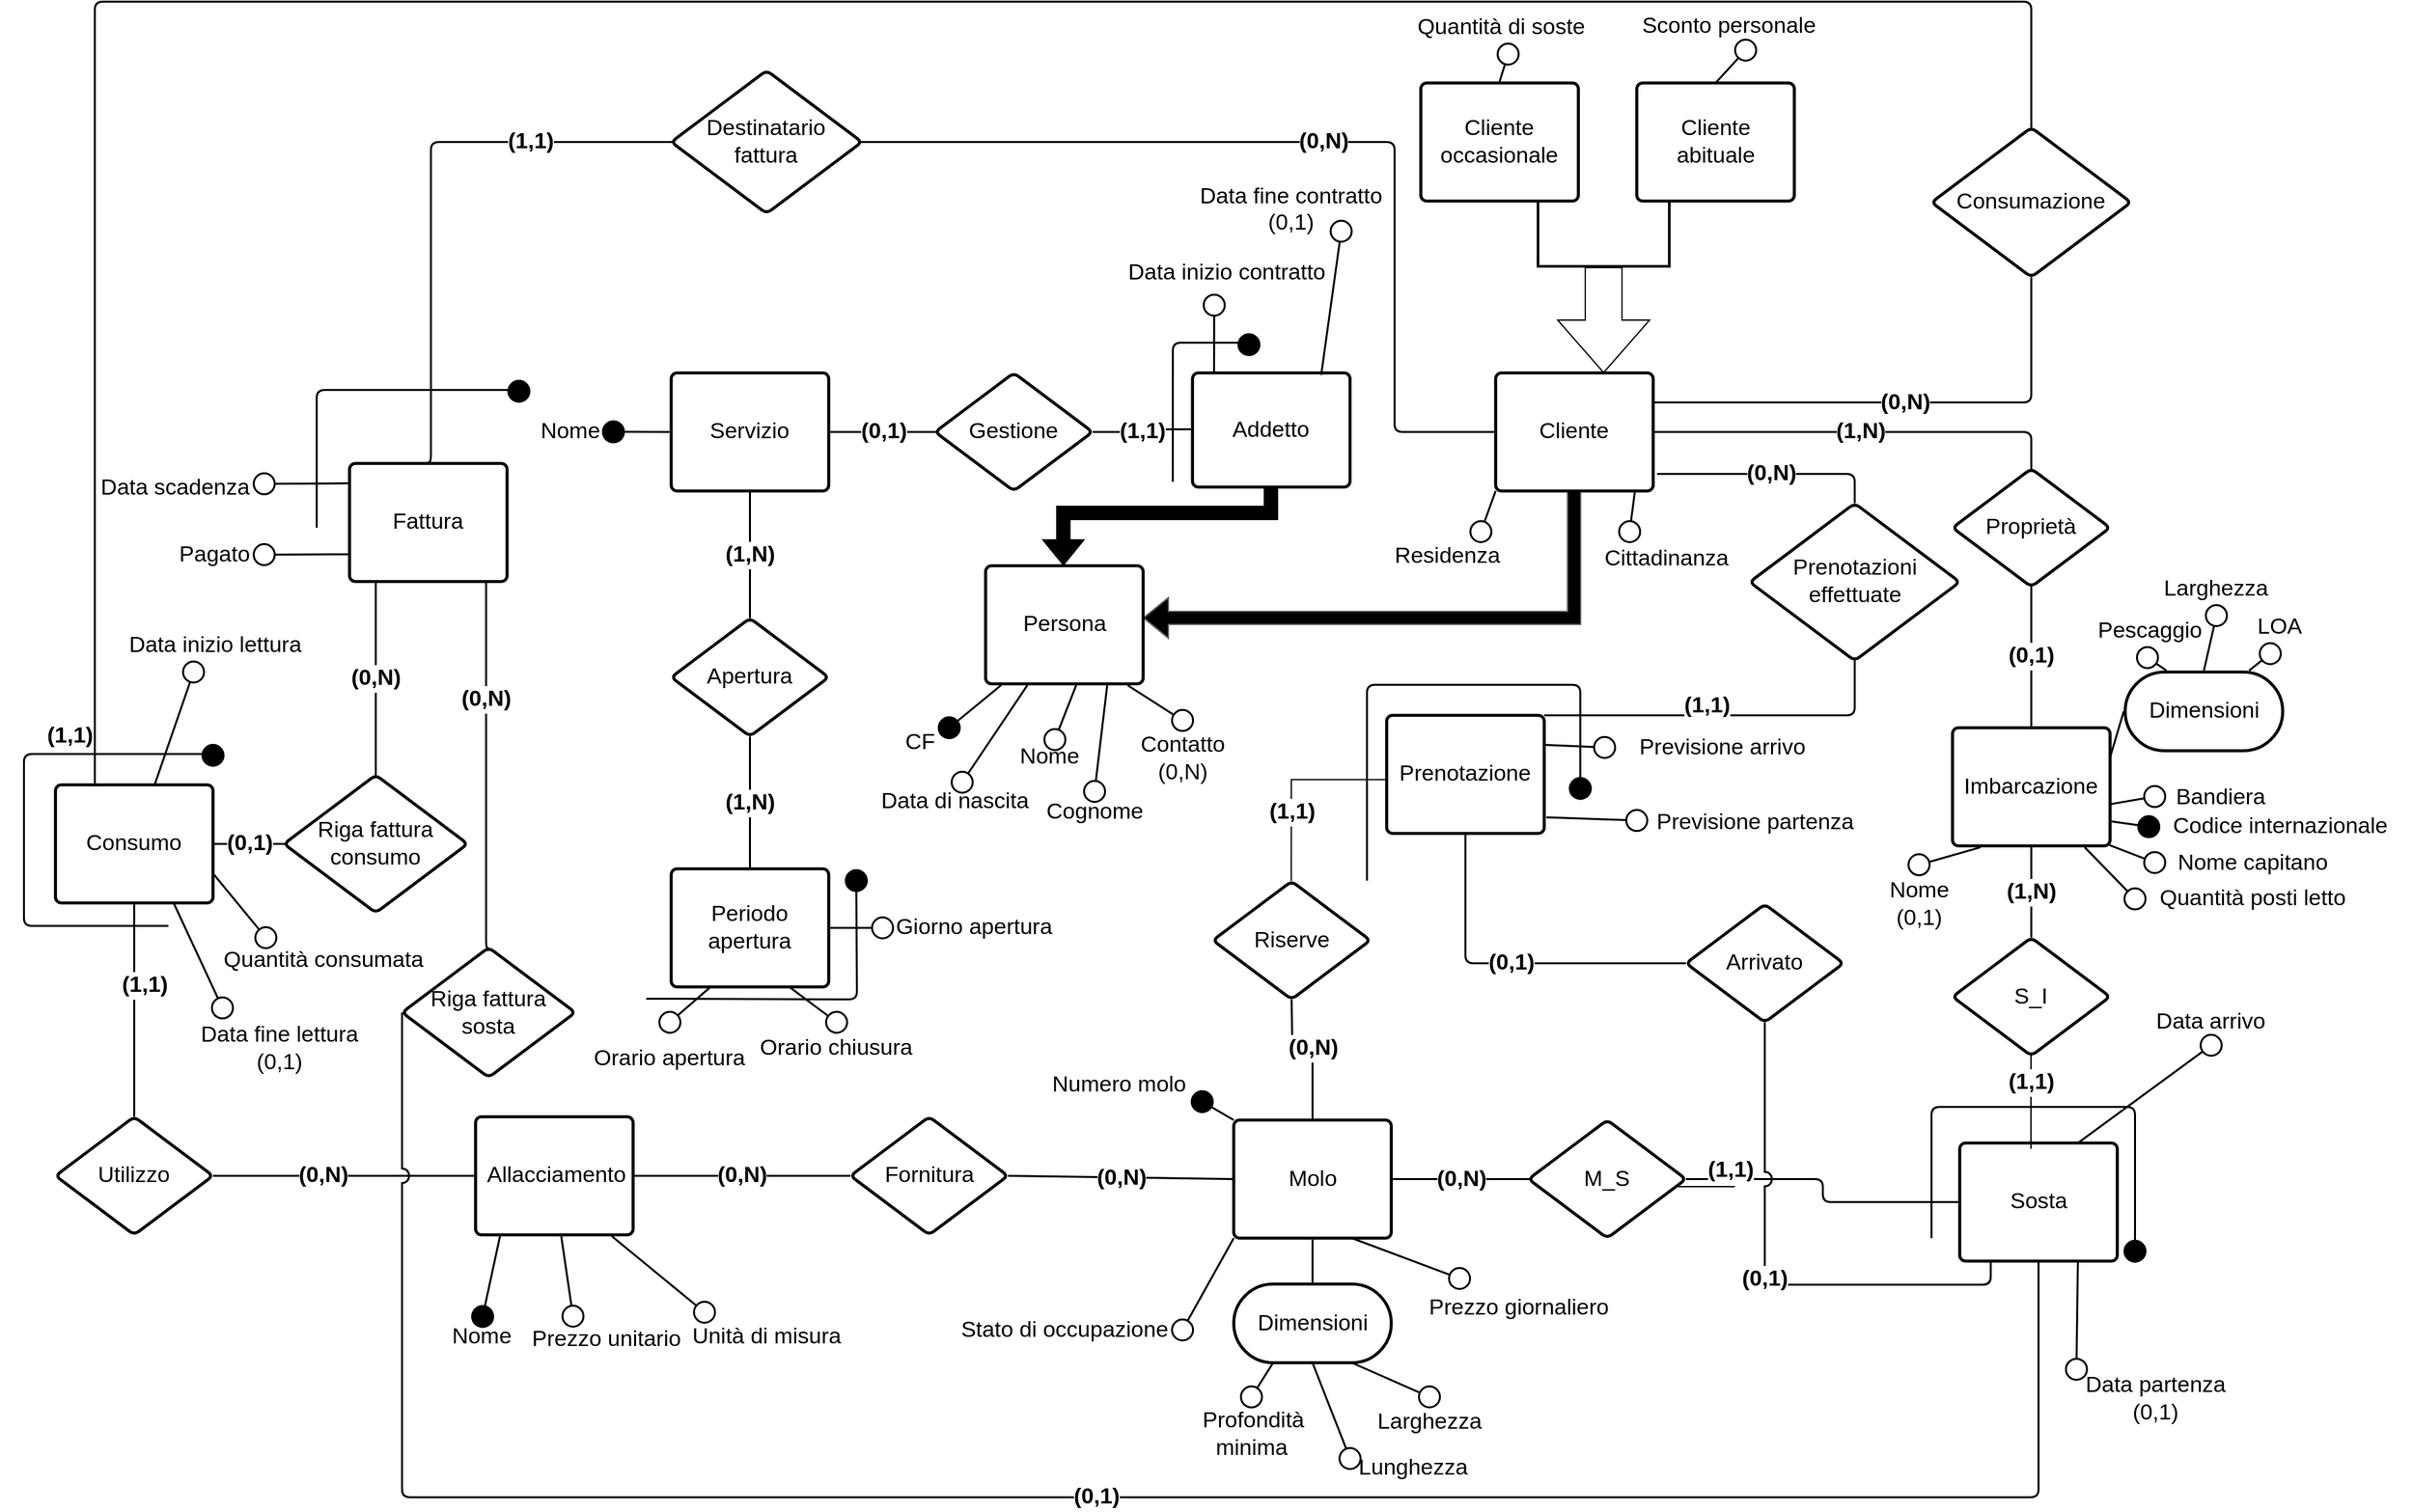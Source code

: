<mxfile version="18.1.3" type="device" pages="3"><diagram id="Lb8NKgurd6Q8IvhMMRqe" name="Concettuale"><mxGraphModel dx="216" dy="2658" grid="1" gridSize="10" guides="1" tooltips="1" connect="1" arrows="1" fold="1" page="1" pageScale="1" pageWidth="827" pageHeight="1169" math="0" shadow="0"><root><mxCell id="0"/><mxCell id="1" parent="0"/><UserObject label="Data inizio contratto" lucidchartObjectId="qG3w~g5rz1pi" id="IZg3AnJUHfxiXuIaxrN7-1"><mxCell style="html=1;overflow=block;blockSpacing=1;whiteSpace=wrap;fontSize=17;fontColor=#000000;spacing=0;fillColor=#ffffff;strokeWidth=1.5;strokeColor=none;" parent="1" vertex="1"><mxGeometry x="1695.08" y="-973" width="163" height="40" as="geometry"/></mxCell></UserObject><UserObject label="Codice internazionale" lucidchartObjectId="qG3wypu7~B5-" id="IZg3AnJUHfxiXuIaxrN7-3"><mxCell style="html=1;overflow=block;blockSpacing=1;whiteSpace=wrap;fontSize=17;fontColor=#000000;spacing=0;fillColor=none;strokeWidth=1.5;strokeColor=none;verticalAlign=middle;" parent="1" vertex="1"><mxGeometry x="2478.5" y="-544.57" width="200" height="27" as="geometry"/></mxCell></UserObject><UserObject label="Previsione partenza" lucidchartObjectId="qG3wwknmCZUE" id="IZg3AnJUHfxiXuIaxrN7-4"><mxCell style="html=1;overflow=block;blockSpacing=1;whiteSpace=wrap;fontSize=17;fontColor=#000000;spacing=0;fillColor=none;strokeWidth=1.5;strokeColor=none;" parent="1" vertex="1"><mxGeometry x="2088.5" y="-544.57" width="180" height="17.5" as="geometry"/></mxCell></UserObject><UserObject label="Quantità di soste" lucidchartObjectId="qG3wplEo-.gc" id="IZg3AnJUHfxiXuIaxrN7-8"><mxCell style="html=1;overflow=block;blockSpacing=1;whiteSpace=wrap;fontSize=17;fontColor=#000000;spacing=0;fillColor=none;strokeWidth=1.5;strokeColor=none;" parent="1" vertex="1"><mxGeometry x="1907" y="-1160" width="157" height="40" as="geometry"/></mxCell></UserObject><UserObject label="Contatto&#10;(0,N)" lucidchartObjectId="qG3woVkW-.Kp" id="IZg3AnJUHfxiXuIaxrN7-9"><mxCell style="html=1;overflow=block;blockSpacing=1;whiteSpace=wrap;fontSize=17;fontColor=#000000;spacing=0;fillColor=none;strokeWidth=1.5;strokeColor=none;" parent="1" vertex="1"><mxGeometry x="1703.5" y="-612.07" width="78" height="57.5" as="geometry"/></mxCell></UserObject><UserObject label="Nome capitano" lucidchartObjectId="qG3wnt9I1VwD" id="IZg3AnJUHfxiXuIaxrN7-10"><mxCell style="html=1;overflow=block;blockSpacing=1;whiteSpace=wrap;fontSize=17;fontColor=#000000;spacing=0;fillColor=none;strokeWidth=1.5;strokeColor=none;" parent="1" vertex="1"><mxGeometry x="2483" y="-516.5" width="150" height="27" as="geometry"/></mxCell></UserObject><UserObject label="Cognome" lucidchartObjectId="qG3wlyrFWjLu" id="IZg3AnJUHfxiXuIaxrN7-12"><mxCell style="html=1;overflow=block;blockSpacing=1;whiteSpace=wrap;fontSize=17;fontColor=#000000;spacing=0;fillColor=none;strokeWidth=1.5;strokeColor=none;" parent="1" vertex="1"><mxGeometry x="1630.5" y="-558" width="90" height="32" as="geometry"/></mxCell></UserObject><UserObject label="Nome" lucidchartObjectId="qG3wkJD~I8z7" id="IZg3AnJUHfxiXuIaxrN7-13"><mxCell style="html=1;overflow=block;blockSpacing=1;whiteSpace=wrap;fontSize=17;fontColor=#000000;spacing=0;fillColor=none;strokeWidth=1.5;strokeColor=none;" parent="1" vertex="1"><mxGeometry x="1177" y="-157.75" width="64" height="31" as="geometry"/></mxCell></UserObject><UserObject label="Data arrivo" lucidchartObjectId="qG3wjgoEsoyD" id="IZg3AnJUHfxiXuIaxrN7-14"><mxCell style="html=1;overflow=block;blockSpacing=1;whiteSpace=wrap;fontSize=17;fontColor=#000000;spacing=0;fillColor=none;strokeWidth=1.5;strokeColor=none;" parent="1" vertex="1"><mxGeometry x="2481" y="-399.5" width="90" height="35" as="geometry"/></mxCell></UserObject><UserObject label="Data inizio lettura" lucidchartObjectId="qG3wfT6kJYHy" id="IZg3AnJUHfxiXuIaxrN7-16"><mxCell style="html=1;overflow=block;blockSpacing=1;whiteSpace=wrap;fontSize=17;fontColor=#000000;spacing=0;fillColor=none;strokeWidth=1.5;strokeColor=none;" parent="1" vertex="1"><mxGeometry x="925.5" y="-690" width="160" height="41" as="geometry"/></mxCell></UserObject><UserObject label="Data fine contratto&#10;(0,1)" lucidchartObjectId="qG3wbWLWPdAv" id="IZg3AnJUHfxiXuIaxrN7-17"><mxCell style="html=1;overflow=block;blockSpacing=1;whiteSpace=wrap;fontSize=17;fontColor=#000000;spacing=0;fillColor=#ffffff;strokeWidth=1.5;strokeColor=none;" parent="1" vertex="1"><mxGeometry x="1750.08" y="-1022" width="151" height="37" as="geometry"/></mxCell></UserObject><UserObject label="Quantità posti letto" lucidchartObjectId="qG3wauGdlq0J" id="IZg3AnJUHfxiXuIaxrN7-18"><mxCell style="html=1;overflow=block;blockSpacing=1;whiteSpace=wrap;fontSize=17;fontColor=#000000;spacing=0;fillColor=none;strokeWidth=1.5;strokeColor=none;" parent="1" vertex="1"><mxGeometry x="2468" y="-488.07" width="180" height="24" as="geometry"/></mxCell></UserObject><UserObject label="Unità di misura" lucidchartObjectId="qG3w_NOJGsT1" id="IZg3AnJUHfxiXuIaxrN7-19"><mxCell style="html=1;overflow=block;blockSpacing=1;whiteSpace=wrap;fontSize=17;fontColor=#000000;spacing=0;fillColor=none;strokeWidth=1.5;strokeColor=none;" parent="1" vertex="1"><mxGeometry x="1365.66" y="-161" width="120" height="38.5" as="geometry"/></mxCell></UserObject><UserObject label="CF" lucidchartObjectId="qG3wYmhuRZii" id="IZg3AnJUHfxiXuIaxrN7-20"><mxCell style="html=1;overflow=block;blockSpacing=1;whiteSpace=wrap;fontSize=17;fontColor=#000000;spacing=0;fillColor=none;strokeWidth=1.5;strokeColor=none;" parent="1" vertex="1"><mxGeometry x="1509.58" y="-606.5" width="65.5" height="22" as="geometry"/></mxCell></UserObject><UserObject label="Prezzo unitario" lucidchartObjectId="qG3wY4epbDqB" id="IZg3AnJUHfxiXuIaxrN7-21"><mxCell style="html=1;overflow=block;blockSpacing=1;whiteSpace=wrap;fontSize=17;fontColor=#000000;spacing=0;fillColor=none;strokeWidth=1.5;strokeColor=none;" parent="1" vertex="1"><mxGeometry x="1244" y="-158" width="120" height="35.5" as="geometry"/></mxCell></UserObject><UserObject label="Previsione arrivo" lucidchartObjectId="qG3wSvpVa78N" id="IZg3AnJUHfxiXuIaxrN7-22"><mxCell style="html=1;overflow=block;blockSpacing=1;whiteSpace=wrap;fontSize=17;fontColor=#000000;spacing=0;fillColor=none;strokeWidth=1.5;strokeColor=none;" parent="1" vertex="1"><mxGeometry x="2064" y="-606.5" width="180" height="30" as="geometry"/></mxCell></UserObject><mxCell id="QnBv1saBfl37vFmLzmcN-1" value="" style="edgeStyle=orthogonalEdgeStyle;shape=link;rounded=0;orthogonalLoop=1;jettySize=auto;html=1;endArrow=none;endFill=0;strokeColor=#FFFFFF;strokeWidth=1;fillColor=default;gradientColor=#ffffff;" edge="1" parent="1" source="IZg3AnJUHfxiXuIaxrN7-24" target="IZg3AnJUHfxiXuIaxrN7-29"><mxGeometry relative="1" as="geometry"/></mxCell><UserObject label="Quantità consumata" lucidchartObjectId="qG3wR2ifY7PK" id="IZg3AnJUHfxiXuIaxrN7-24"><mxCell style="html=1;overflow=block;blockSpacing=1;whiteSpace=wrap;fontSize=17;fontColor=#000000;spacing=0;fillColor=none;strokeWidth=1.5;strokeColor=none;" parent="1" vertex="1"><mxGeometry x="1000" y="-446.5" width="177" height="35.5" as="geometry"/></mxCell></UserObject><UserObject label="Bandiera" lucidchartObjectId="qG3wQItMWX9v" id="IZg3AnJUHfxiXuIaxrN7-25"><mxCell style="html=1;overflow=block;blockSpacing=1;whiteSpace=wrap;fontSize=17;fontColor=#000000;spacing=0;fillColor=none;strokeWidth=1.5;strokeColor=none;" parent="1" vertex="1"><mxGeometry x="2483" y="-563.57" width="101" height="19" as="geometry"/></mxCell></UserObject><UserObject label="Sconto personale" lucidchartObjectId="qG3wP3HijY87" id="IZg3AnJUHfxiXuIaxrN7-26"><mxCell style="html=1;overflow=block;blockSpacing=1;whiteSpace=wrap;fontSize=17;fontColor=#000000;spacing=0;fillColor=none;strokeWidth=1.5;strokeColor=none;" parent="1" vertex="1"><mxGeometry x="2074" y="-1160" width="170" height="37" as="geometry"/></mxCell></UserObject><UserObject label="Stato di occupazione" lucidchartObjectId="qG3wOjGNH783" id="IZg3AnJUHfxiXuIaxrN7-27"><mxCell style="html=1;overflow=block;blockSpacing=1;whiteSpace=wrap;fontSize=17;fontColor=#000000;spacing=0;fillColor=none;strokeWidth=1.5;strokeColor=none;" parent="1" vertex="1"><mxGeometry x="1562.5" y="-162.5" width="180" height="30" as="geometry"/></mxCell></UserObject><UserObject label="Data fine lettura&lt;br&gt;(0,1)" lucidchartObjectId="qG3wJ4P51qAZ" id="IZg3AnJUHfxiXuIaxrN7-29"><mxCell style="html=1;overflow=block;blockSpacing=1;whiteSpace=wrap;fontSize=17;fontColor=#000000;spacing=0;fillColor=none;strokeWidth=1.5;strokeColor=none;" parent="1" vertex="1"><mxGeometry x="990" y="-388.25" width="130" height="51.5" as="geometry"/></mxCell></UserObject><UserObject label="Nome" lucidchartObjectId="qG3w8p8kOtcF" id="IZg3AnJUHfxiXuIaxrN7-32"><mxCell style="html=1;overflow=block;blockSpacing=1;whiteSpace=wrap;fontSize=17;fontColor=#000000;spacing=0;fillColor=none;strokeWidth=1.5;strokeColor=none;" parent="1" vertex="1"><mxGeometry x="1609" y="-597.5" width="65" height="27" as="geometry"/></mxCell></UserObject><UserObject label="Nome&#10;(0,1)" lucidchartObjectId="qG3w6z_bFd4y" id="IZg3AnJUHfxiXuIaxrN7-33"><mxCell style="html=1;overflow=block;blockSpacing=1;whiteSpace=wrap;fontSize=17;fontColor=#000000;spacing=0;fillColor=none;strokeWidth=1.5;strokeColor=none;" parent="1" vertex="1"><mxGeometry x="2268.5" y="-502.07" width="70" height="61" as="geometry"/></mxCell></UserObject><UserObject label="Data di nascita" lucidchartObjectId="qG3w5Qcm1Csx" id="IZg3AnJUHfxiXuIaxrN7-34"><mxCell style="html=1;overflow=block;blockSpacing=1;whiteSpace=wrap;fontSize=17;fontColor=#000000;spacing=0;fillColor=none;strokeWidth=1.5;strokeColor=none;" parent="1" vertex="1"><mxGeometry x="1507.5" y="-565" width="123" height="30" as="geometry"/></mxCell></UserObject><UserObject label="Data partenza&lt;br&gt;(0,1)" lucidchartObjectId="qG3w1uLWU9N2" id="IZg3AnJUHfxiXuIaxrN7-35"><mxCell style="html=1;overflow=block;blockSpacing=1;whiteSpace=wrap;fontSize=17;fontColor=#000000;spacing=0;fillColor=none;strokeWidth=1.5;strokeColor=none;" parent="1" vertex="1"><mxGeometry x="2424" y="-122.5" width="120" height="55.75" as="geometry"/></mxCell></UserObject><UserObject label="Nome" lucidchartObjectId="qG3w14PcT5Hk" id="IZg3AnJUHfxiXuIaxrN7-36"><mxCell style="html=1;overflow=block;blockSpacing=1;whiteSpace=wrap;fontSize=17;fontColor=#000000;spacing=0;fillColor=#ffffff;strokeWidth=1.5;strokeColor=none;" parent="1" vertex="1"><mxGeometry x="1244" y="-845.5" width="65" height="27" as="geometry"/></mxCell></UserObject><UserObject label="Cittadinanza" lucidchartObjectId="qG3w0xVLaBtw" id="IZg3AnJUHfxiXuIaxrN7-37"><mxCell style="html=1;overflow=block;blockSpacing=1;whiteSpace=wrap;fontSize=17;fontColor=#000000;spacing=0;fillColor=none;strokeWidth=1.5;strokeColor=none;" parent="1" vertex="1"><mxGeometry x="2058.5" y="-756" width="105" height="42" as="geometry"/></mxCell></UserObject><UserObject label="Residenza" lucidchartObjectId="qG3w-geqDVtb" id="IZg3AnJUHfxiXuIaxrN7-38"><mxCell style="html=1;overflow=block;blockSpacing=1;whiteSpace=wrap;fontSize=17;fontColor=#000000;spacing=0;fillColor=none;strokeWidth=1.5;strokeColor=none;" parent="1" vertex="1"><mxGeometry x="1894" y="-756" width="101" height="38" as="geometry"/></mxCell></UserObject><UserObject label="Lunghezza" lucidchartObjectId="qG3w-TL_w5D6" id="IZg3AnJUHfxiXuIaxrN7-39"><mxCell style="html=1;overflow=block;blockSpacing=1;whiteSpace=wrap;fontSize=17;fontColor=#000000;spacing=0;fillColor=none;strokeWidth=1.5;strokeColor=none;" parent="1" vertex="1"><mxGeometry x="1870.08" y="-56.75" width="97" height="29" as="geometry"/></mxCell></UserObject><UserObject label="Molo" lucidchartObjectId="qG3ws0L2a0bG" id="IZg3AnJUHfxiXuIaxrN7-41"><mxCell style="html=1;overflow=block;blockSpacing=1;whiteSpace=wrap;fontSize=17;fontColor=#000000;spacing=9;strokeColor=#000000;strokeOpacity=100;rounded=1;absoluteArcSize=1;arcSize=9;strokeWidth=2.3;" parent="1" vertex="1"><mxGeometry x="1781.5" y="-307.5" width="120" height="90" as="geometry"/></mxCell></UserObject><UserObject label="Allacciamento" lucidchartObjectId="qG3wAiNXXrYu" id="IZg3AnJUHfxiXuIaxrN7-42"><mxCell style="html=1;overflow=block;blockSpacing=1;whiteSpace=wrap;fontSize=17;fontColor=#000000;spacing=9;strokeColor=#000000;strokeOpacity=100;rounded=1;absoluteArcSize=1;arcSize=9;strokeWidth=2.3;" parent="1" vertex="1"><mxGeometry x="1204" y="-310" width="120" height="90" as="geometry"/></mxCell></UserObject><UserObject label="Imbarcazione" lucidchartObjectId="qG3wFbQYlU~I" id="IZg3AnJUHfxiXuIaxrN7-43"><mxCell style="html=1;overflow=block;blockSpacing=1;whiteSpace=wrap;fontSize=17;fontColor=#000000;spacing=9;strokeColor=#000000;strokeOpacity=100;rounded=1;absoluteArcSize=1;arcSize=9;strokeWidth=2.3;" parent="1" vertex="1"><mxGeometry x="2329" y="-606.5" width="120" height="90" as="geometry"/></mxCell></UserObject><mxCell id="6FeZ4qsJ5sX4lVqcs4ui-5" style="edgeStyle=orthogonalEdgeStyle;rounded=0;orthogonalLoop=1;jettySize=auto;html=1;exitX=0.5;exitY=1;exitDx=0;exitDy=0;endArrow=block;endFill=0;shape=flexArrow;strokeWidth=1;fillColor=#000000;strokeColor=#666666;gradientColor=#000000;" edge="1" parent="1" source="IZg3AnJUHfxiXuIaxrN7-44" target="IZg3AnJUHfxiXuIaxrN7-48"><mxGeometry relative="1" as="geometry"><Array as="points"><mxPoint x="2041" y="-690"/></Array></mxGeometry></mxCell><UserObject label="Cliente" lucidchartObjectId="qG3wspaOj9bR" id="IZg3AnJUHfxiXuIaxrN7-44"><mxCell style="html=1;overflow=block;blockSpacing=1;whiteSpace=wrap;fontSize=17;fontColor=#000000;spacing=9;strokeColor=#000000;strokeOpacity=100;rounded=1;absoluteArcSize=1;arcSize=9;strokeWidth=2.3;" parent="1" vertex="1"><mxGeometry x="1981" y="-877" width="120" height="90" as="geometry"/></mxCell></UserObject><mxCell id="6FeZ4qsJ5sX4lVqcs4ui-8" style="edgeStyle=orthogonalEdgeStyle;shape=flexArrow;rounded=0;orthogonalLoop=1;jettySize=auto;html=1;exitX=0.5;exitY=1;exitDx=0;exitDy=0;endArrow=block;endFill=0;strokeWidth=1;fillColor=#000000;gradientColor=#000000;" edge="1" parent="1" source="IZg3AnJUHfxiXuIaxrN7-45" target="IZg3AnJUHfxiXuIaxrN7-48"><mxGeometry relative="1" as="geometry"><Array as="points"><mxPoint x="1810" y="-770"/><mxPoint x="1652" y="-770"/></Array></mxGeometry></mxCell><UserObject label="Addetto" lucidchartObjectId="qG3wZnogm-np" id="IZg3AnJUHfxiXuIaxrN7-45"><mxCell style="html=1;overflow=block;blockSpacing=1;whiteSpace=wrap;fontSize=17;fontColor=#000000;spacing=9;strokeColor=#000000;strokeOpacity=100;rounded=1;absoluteArcSize=1;arcSize=9;strokeWidth=2.3;" parent="1" vertex="1"><mxGeometry x="1750.08" y="-877" width="120" height="87" as="geometry"/></mxCell></UserObject><UserObject label="Servizio" lucidchartObjectId="qG3wPepaNxYq" id="IZg3AnJUHfxiXuIaxrN7-46"><mxCell style="html=1;overflow=block;blockSpacing=1;whiteSpace=wrap;fontSize=17;fontColor=#000000;spacing=9;strokeColor=#000000;strokeOpacity=100;rounded=1;absoluteArcSize=1;arcSize=9;strokeWidth=2.3;" parent="1" vertex="1"><mxGeometry x="1353" y="-877" width="120" height="90" as="geometry"/></mxCell></UserObject><UserObject label="Persona" lucidchartObjectId="qG3wBOnAe34f" id="IZg3AnJUHfxiXuIaxrN7-48"><mxCell style="html=1;overflow=block;blockSpacing=1;whiteSpace=wrap;fontSize=17;fontColor=#000000;spacing=9;strokeColor=#000000;strokeOpacity=100;rounded=1;absoluteArcSize=1;arcSize=9;strokeWidth=2.3;" parent="1" vertex="1"><mxGeometry x="1592.5" y="-730" width="120" height="90" as="geometry"/></mxCell></UserObject><UserObject label="Dimensioni" lucidchartObjectId="qG3wjJrCLR1B" id="IZg3AnJUHfxiXuIaxrN7-53"><mxCell style="html=1;overflow=block;blockSpacing=1;whiteSpace=wrap;rounded=1;arcSize=50;fontSize=17;fontColor=#000000;spacing=3.8;strokeColor=#000000;strokeOpacity=100;strokeWidth=2.3;" parent="1" vertex="1"><mxGeometry x="1781.5" y="-182.5" width="120" height="60" as="geometry"/></mxCell></UserObject><UserObject label="" lucidchartObjectId="qG3w8ZtX3_uW" id="IZg3AnJUHfxiXuIaxrN7-54"><mxCell style="html=1;jettySize=18;whiteSpace=wrap;fontSize=17;strokeColor=#000000;strokeWidth=1.5;rounded=1;arcSize=12;startArrow=none;endArrow=none;exitX=0.5;exitY=-0.019;exitPerimeter=0;entryX=0.5;entryY=1.012;entryPerimeter=0;" parent="1" source="IZg3AnJUHfxiXuIaxrN7-53" target="IZg3AnJUHfxiXuIaxrN7-41" edge="1"><mxGeometry width="100" height="100" relative="1" as="geometry"/></mxCell></UserObject><UserObject label="Profondità minima" lucidchartObjectId="qG3wKU2qW4a8" id="IZg3AnJUHfxiXuIaxrN7-55"><mxCell style="html=1;overflow=block;blockSpacing=1;whiteSpace=wrap;fontSize=17;fontColor=#000000;spacing=0;strokeOpacity=0;fillOpacity=0;rounded=1;absoluteArcSize=1;arcSize=9;fillColor=none;strokeWidth=2.3;" parent="1" vertex="1"><mxGeometry x="1757.5" y="-96.5" width="75" height="57" as="geometry"/></mxCell></UserObject><UserObject label="Larghezza" lucidchartObjectId="qG3weLcsIPQj" id="IZg3AnJUHfxiXuIaxrN7-56"><mxCell style="html=1;overflow=block;blockSpacing=1;whiteSpace=wrap;fontSize=17;fontColor=#000000;spacing=0;strokeOpacity=0;fillOpacity=0;rounded=1;absoluteArcSize=1;arcSize=9;fillColor=none;strokeWidth=2.3;" parent="1" vertex="1"><mxGeometry x="1885.58" y="-96.5" width="90" height="39.75" as="geometry"/></mxCell></UserObject><UserObject label="" lucidchartObjectId="qG3wTEocwHBX" id="IZg3AnJUHfxiXuIaxrN7-57"><mxCell style="html=1;jettySize=18;whiteSpace=wrap;fontSize=17;strokeColor=#000000;strokeWidth=1.5;rounded=1;arcSize=12;startArrow=none;endArrow=oval;endFill=0;endSize=16;entryX=0.5;entryY=0.001;entryPerimeter=0;exitX=0.25;exitY=1;exitDx=0;exitDy=0;" parent="1" source="IZg3AnJUHfxiXuIaxrN7-53" target="IZg3AnJUHfxiXuIaxrN7-55" edge="1"><mxGeometry width="100" height="100" relative="1" as="geometry"/></mxCell></UserObject><UserObject label="" lucidchartObjectId="qG3wC34YzaM~" id="IZg3AnJUHfxiXuIaxrN7-58"><mxCell style="html=1;jettySize=18;whiteSpace=wrap;fontSize=17;strokeColor=#000000;strokeWidth=1.5;rounded=1;arcSize=12;startArrow=none;endArrow=oval;endFill=0;endSize=16;exitX=0.75;exitY=1;entryX=0.5;entryY=0;entryDx=0;entryDy=0;exitDx=0;exitDy=0;" parent="1" source="IZg3AnJUHfxiXuIaxrN7-53" target="IZg3AnJUHfxiXuIaxrN7-56" edge="1"><mxGeometry width="100" height="100" relative="1" as="geometry"/></mxCell></UserObject><UserObject label="" lucidchartObjectId="qG3wmwphB3~n" id="IZg3AnJUHfxiXuIaxrN7-59"><mxCell style="html=1;jettySize=18;whiteSpace=wrap;fontSize=17;strokeColor=#000000;strokeWidth=1.5;rounded=1;arcSize=12;startArrow=none;endArrow=oval;endFill=0;endSize=16;exitX=0.5;exitY=1;entryX=0;entryY=0.25;exitDx=0;exitDy=0;entryDx=0;entryDy=0;" parent="1" source="IZg3AnJUHfxiXuIaxrN7-53" target="IZg3AnJUHfxiXuIaxrN7-39" edge="1"><mxGeometry width="100" height="100" relative="1" as="geometry"><mxPoint x="1842.358" y="-39.5" as="targetPoint"/></mxGeometry></mxCell></UserObject><UserObject label="" lucidchartObjectId="qG3wcs1GOo5C" id="IZg3AnJUHfxiXuIaxrN7-69"><mxCell style="html=1;jettySize=18;whiteSpace=wrap;fontSize=17;strokeColor=#000000;strokeWidth=1.5;rounded=1;arcSize=12;startArrow=none;endArrow=oval;endFill=0;endSize=16;entryX=1;entryY=0.5;entryDx=0;entryDy=0;exitX=0;exitY=1;exitDx=0;exitDy=0;" parent="1" source="IZg3AnJUHfxiXuIaxrN7-41" target="IZg3AnJUHfxiXuIaxrN7-27" edge="1"><mxGeometry width="100" height="100" relative="1" as="geometry"><mxPoint x="1797.5" y="-206.5" as="sourcePoint"/><mxPoint x="1757.5" y="-96.5" as="targetPoint"/></mxGeometry></mxCell></UserObject><UserObject label="" lucidchartObjectId="qG3w.DNciJdp" id="IZg3AnJUHfxiXuIaxrN7-70"><mxCell style="html=1;jettySize=18;whiteSpace=wrap;fontSize=17;strokeColor=#000000;strokeWidth=1.5;rounded=1;arcSize=12;startArrow=none;endArrow=oval;endFill=1;endSize=16;exitX=1.009;exitY=0.793;exitPerimeter=0;entryX=0;entryY=0.5;entryDx=0;entryDy=0;" parent="1" source="IZg3AnJUHfxiXuIaxrN7-43" target="IZg3AnJUHfxiXuIaxrN7-3" edge="1"><mxGeometry width="100" height="100" relative="1" as="geometry"><mxPoint x="2973" y="-273.57" as="targetPoint"/></mxGeometry></mxCell></UserObject><UserObject label="LOA" lucidchartObjectId="qG3wx86HfEAO" id="IZg3AnJUHfxiXuIaxrN7-71"><mxCell style="html=1;overflow=block;blockSpacing=1;whiteSpace=wrap;fontSize=17;fontColor=#000000;spacing=0;fillColor=none;strokeWidth=1.5;strokeColor=none;" parent="1" vertex="1"><mxGeometry x="2530" y="-703" width="97" height="40" as="geometry"/></mxCell></UserObject><UserObject label="Dimensioni" lucidchartObjectId="qG3w61WHC45h" id="IZg3AnJUHfxiXuIaxrN7-72"><mxCell style="html=1;overflow=block;blockSpacing=1;whiteSpace=wrap;rounded=1;arcSize=50;fontSize=17;fontColor=#000000;spacing=3.8;strokeColor=#000000;strokeOpacity=100;strokeWidth=2.3;" parent="1" vertex="1"><mxGeometry x="2460.5" y="-649" width="120" height="60" as="geometry"/></mxCell></UserObject><UserObject label="" lucidchartObjectId="qG3wPrwIw3Pf" id="IZg3AnJUHfxiXuIaxrN7-73"><mxCell style="html=1;jettySize=18;whiteSpace=wrap;fontSize=17;strokeColor=#000000;strokeWidth=1.5;rounded=1;arcSize=12;startArrow=none;endArrow=none;exitX=-0.009;exitY=0.5;exitPerimeter=0;entryX=1;entryY=0.25;entryDx=0;entryDy=0;" parent="1" source="IZg3AnJUHfxiXuIaxrN7-72" target="IZg3AnJUHfxiXuIaxrN7-43" edge="1"><mxGeometry width="100" height="100" relative="1" as="geometry"><mxPoint x="2833" y="-339.57" as="targetPoint"/></mxGeometry></mxCell></UserObject><UserObject label="Pescaggio" lucidchartObjectId="qG3wGlUgdCHl" id="IZg3AnJUHfxiXuIaxrN7-74"><mxCell style="html=1;overflow=block;blockSpacing=1;whiteSpace=wrap;fontSize=17;fontColor=#000000;spacing=0;strokeOpacity=0;fillOpacity=0;rounded=1;absoluteArcSize=1;arcSize=9;fillColor=none;strokeWidth=2.3;" parent="1" vertex="1"><mxGeometry x="2440" y="-700" width="75" height="40" as="geometry"/></mxCell></UserObject><UserObject label="Larghezza" lucidchartObjectId="qG3wW5DZjHm2" id="IZg3AnJUHfxiXuIaxrN7-75"><mxCell style="html=1;overflow=block;blockSpacing=1;whiteSpace=wrap;fontSize=17;fontColor=#000000;spacing=0;strokeOpacity=0;fillOpacity=0;rounded=1;absoluteArcSize=1;arcSize=9;fillColor=none;strokeWidth=2.3;" parent="1" vertex="1"><mxGeometry x="2485" y="-733" width="90" height="41" as="geometry"/></mxCell></UserObject><UserObject label="" lucidchartObjectId="qG3wAD6UdGOn" id="IZg3AnJUHfxiXuIaxrN7-76"><mxCell style="html=1;jettySize=18;whiteSpace=wrap;fontSize=17;strokeColor=#000000;strokeWidth=1.5;rounded=1;arcSize=12;startArrow=none;endArrow=oval;endFill=0;endSize=16;exitX=0.262;exitY=-0.019;exitPerimeter=0;entryX=0.5;entryY=0.999;entryPerimeter=0;" parent="1" source="IZg3AnJUHfxiXuIaxrN7-72" target="IZg3AnJUHfxiXuIaxrN7-74" edge="1"><mxGeometry width="100" height="100" relative="1" as="geometry"/></mxCell></UserObject><UserObject label="" lucidchartObjectId="qG3wwl0MjoDS" id="IZg3AnJUHfxiXuIaxrN7-77"><mxCell style="html=1;jettySize=18;whiteSpace=wrap;fontSize=17;strokeColor=#000000;strokeWidth=1.5;rounded=1;arcSize=12;startArrow=none;endArrow=oval;endFill=0;endSize=16;exitX=0.5;exitY=-0.019;exitPerimeter=0;entryX=0.5;entryY=0.999;entryPerimeter=0;" parent="1" source="IZg3AnJUHfxiXuIaxrN7-72" target="IZg3AnJUHfxiXuIaxrN7-75" edge="1"><mxGeometry width="100" height="100" relative="1" as="geometry"/></mxCell></UserObject><UserObject label="" lucidchartObjectId="qG3wcONPoKfh" id="IZg3AnJUHfxiXuIaxrN7-78"><mxCell style="html=1;jettySize=18;whiteSpace=wrap;fontSize=17;strokeColor=#000000;strokeWidth=1.5;rounded=1;arcSize=12;startArrow=none;endArrow=oval;endFill=0;endSize=16;exitX=0.787;exitY=-0.019;exitPerimeter=0;entryX=0.423;entryY=1;entryPerimeter=0;" parent="1" source="IZg3AnJUHfxiXuIaxrN7-72" target="IZg3AnJUHfxiXuIaxrN7-71" edge="1"><mxGeometry width="100" height="100" relative="1" as="geometry"/></mxCell></UserObject><UserObject label="" lucidchartObjectId="qG3wD7-gIqWj" id="IZg3AnJUHfxiXuIaxrN7-79"><mxCell style="html=1;jettySize=18;whiteSpace=wrap;fontSize=17;strokeColor=#000000;strokeWidth=1.5;rounded=1;arcSize=12;startArrow=none;endArrow=oval;endFill=0;endSize=16;exitX=0.178;exitY=1.012;exitPerimeter=0;entryX=0.5;entryY=0;entryDx=0;entryDy=0;" parent="1" source="IZg3AnJUHfxiXuIaxrN7-43" target="IZg3AnJUHfxiXuIaxrN7-33" edge="1"><mxGeometry width="100" height="100" relative="1" as="geometry"/></mxCell></UserObject><UserObject label="" lucidchartObjectId="qG3wY3TIAK-S" id="IZg3AnJUHfxiXuIaxrN7-80"><mxCell style="html=1;jettySize=18;whiteSpace=wrap;fontSize=17;strokeColor=#000000;strokeWidth=1.5;rounded=1;arcSize=12;startArrow=none;endArrow=oval;endFill=0;endSize=16;entryX=0;entryY=0.5;entryDx=0;entryDy=0;exitX=1;exitY=0.25;exitDx=0;exitDy=0;" parent="1" source="IZg3AnJUHfxiXuIaxrN7-151" target="IZg3AnJUHfxiXuIaxrN7-22" edge="1"><mxGeometry width="100" height="100" relative="1" as="geometry"><mxPoint x="2684" y="-510" as="sourcePoint"/></mxGeometry></mxCell></UserObject><UserObject label="" lucidchartObjectId="qG3wl0wwAE8w" id="IZg3AnJUHfxiXuIaxrN7-81"><mxCell style="html=1;jettySize=18;whiteSpace=wrap;fontSize=17;strokeColor=#000000;strokeWidth=1.5;rounded=1;arcSize=12;startArrow=none;endArrow=oval;endFill=0;endSize=16;entryX=0;entryY=0.5;entryDx=0;entryDy=0;exitX=1.013;exitY=0.864;exitDx=0;exitDy=0;exitPerimeter=0;" parent="1" source="IZg3AnJUHfxiXuIaxrN7-151" target="IZg3AnJUHfxiXuIaxrN7-4" edge="1"><mxGeometry width="100" height="100" relative="1" as="geometry"><mxPoint x="2414" y="-490" as="sourcePoint"/><mxPoint x="2385" y="-460" as="targetPoint"/></mxGeometry></mxCell></UserObject><UserObject label="" lucidchartObjectId="qG3wRL-JpWAr" id="IZg3AnJUHfxiXuIaxrN7-82"><mxCell style="html=1;jettySize=18;whiteSpace=wrap;fontSize=17;strokeColor=#000000;strokeWidth=1.5;rounded=1;arcSize=12;edgeStyle=orthogonalEdgeStyle;startArrow=none;endArrow=none;exitX=1.025;exitY=0.856;exitPerimeter=0;entryX=0.5;entryY=0;entryDx=0;entryDy=0;exitDx=0;exitDy=0;" parent="1" source="IZg3AnJUHfxiXuIaxrN7-44" target="IZg3AnJUHfxiXuIaxrN7-152" edge="1"><mxGeometry width="100" height="100" relative="1" as="geometry"><Array as="points"/></mxGeometry></mxCell></UserObject><mxCell id="IZg3AnJUHfxiXuIaxrN7-83" value="(0,N)" style="text;html=1;resizable=0;labelBackgroundColor=default;align=center;verticalAlign=middle;fontStyle=1;fontColor=#000000;fontSize=17;" parent="IZg3AnJUHfxiXuIaxrN7-82" vertex="1"><mxGeometry relative="1" as="geometry"/></mxCell><UserObject label="" lucidchartObjectId="qG3wN-hwlz3H" id="IZg3AnJUHfxiXuIaxrN7-84"><mxCell style="html=1;jettySize=18;whiteSpace=wrap;fontSize=17;strokeColor=#000000;strokeWidth=1.5;rounded=1;arcSize=12;edgeStyle=orthogonalEdgeStyle;startArrow=none;endArrow=none;entryX=0.5;entryY=1;entryDx=0;entryDy=0;" parent="1" target="IZg3AnJUHfxiXuIaxrN7-155" edge="1"><mxGeometry width="100" height="100" relative="1" as="geometry"><Array as="points"><mxPoint x="1841" y="-367"/><mxPoint x="1826" y="-367"/><mxPoint x="1826" y="-371"/></Array><mxPoint x="1841.5" y="-308.5" as="sourcePoint"/></mxGeometry></mxCell></UserObject><mxCell id="IZg3AnJUHfxiXuIaxrN7-85" value="(0,N)" style="text;html=1;resizable=0;labelBackgroundColor=default;align=center;verticalAlign=middle;fontStyle=1;fontColor=#000000;fontSize=17;" parent="IZg3AnJUHfxiXuIaxrN7-84" vertex="1"><mxGeometry relative="1" as="geometry"/></mxCell><UserObject label="" lucidchartObjectId="qG3wfDN0kKoc" id="IZg3AnJUHfxiXuIaxrN7-96"><mxCell style="html=1;jettySize=18;whiteSpace=wrap;fontSize=17;strokeColor=#000000;strokeWidth=1.5;rounded=1;arcSize=12;startArrow=none;endArrow=oval;endFill=0;endSize=16;exitX=0.575;exitY=1.012;exitPerimeter=0;entryX=0.558;entryY=0;entryPerimeter=0;" parent="1" source="IZg3AnJUHfxiXuIaxrN7-48" target="IZg3AnJUHfxiXuIaxrN7-32" edge="1"><mxGeometry width="100" height="100" relative="1" as="geometry"/></mxCell></UserObject><UserObject label="" lucidchartObjectId="qG3wGOcV8zi7" id="IZg3AnJUHfxiXuIaxrN7-97"><mxCell style="html=1;jettySize=18;whiteSpace=wrap;fontSize=17;strokeColor=#000000;strokeWidth=1.5;rounded=1;arcSize=12;startArrow=none;endArrow=oval;endFill=0;endSize=16;exitX=0.772;exitY=1.012;exitPerimeter=0;entryX=0.5;entryY=0;entryDx=0;entryDy=0;" parent="1" source="IZg3AnJUHfxiXuIaxrN7-48" target="IZg3AnJUHfxiXuIaxrN7-12" edge="1"><mxGeometry width="100" height="100" relative="1" as="geometry"><mxPoint x="1690.79" y="-484.75" as="targetPoint"/></mxGeometry></mxCell></UserObject><UserObject label="" lucidchartObjectId="qG3w.MaxTH6l" id="IZg3AnJUHfxiXuIaxrN7-98"><mxCell style="html=1;jettySize=18;whiteSpace=wrap;fontSize=17;strokeColor=#000000;strokeWidth=1.5;rounded=1;arcSize=12;startArrow=none;endArrow=oval;endFill=0;endSize=16;exitX=0.902;exitY=1.012;exitPerimeter=0;entryX=0.5;entryY=0;entryDx=0;entryDy=0;" parent="1" source="IZg3AnJUHfxiXuIaxrN7-48" target="IZg3AnJUHfxiXuIaxrN7-9" edge="1"><mxGeometry width="100" height="100" relative="1" as="geometry"><mxPoint x="1776" y="-592.75" as="targetPoint"/></mxGeometry></mxCell></UserObject><UserObject label="" lucidchartObjectId="qG3wVnHw3bp6" id="IZg3AnJUHfxiXuIaxrN7-99"><mxCell style="html=1;jettySize=18;whiteSpace=wrap;fontSize=17;strokeColor=#000000;strokeWidth=1.5;rounded=1;arcSize=12;startArrow=none;endArrow=oval;endFill=1;endSize=16;exitX=0.098;exitY=1.012;exitPerimeter=0;entryX=0.843;entryY=0;entryPerimeter=0;" parent="1" source="IZg3AnJUHfxiXuIaxrN7-48" target="IZg3AnJUHfxiXuIaxrN7-20" edge="1"><mxGeometry width="100" height="100" relative="1" as="geometry"/></mxCell></UserObject><UserObject label="" lucidchartObjectId="qG3wre.6JNU4" id="IZg3AnJUHfxiXuIaxrN7-105"><mxCell style="html=1;jettySize=18;whiteSpace=wrap;fontSize=17;strokeColor=#000000;strokeWidth=1.5;rounded=1;arcSize=12;edgeStyle=orthogonalEdgeStyle;startArrow=none;endArrow=none;exitX=1.009;exitY=0.5;exitPerimeter=0;entryX=0;entryY=0.5;entryDx=0;entryDy=0;" parent="1" source="IZg3AnJUHfxiXuIaxrN7-41" edge="1"><mxGeometry width="100" height="100" relative="1" as="geometry"><Array as="points"/><mxPoint x="2007.5" y="-262.5" as="targetPoint"/></mxGeometry></mxCell></UserObject><mxCell id="IZg3AnJUHfxiXuIaxrN7-106" value="(0,N)" style="text;html=1;resizable=0;labelBackgroundColor=default;align=center;verticalAlign=middle;fontStyle=1;fontColor=#000000;fontSize=17;" parent="IZg3AnJUHfxiXuIaxrN7-105" vertex="1"><mxGeometry relative="1" as="geometry"/></mxCell><UserObject label="" lucidchartObjectId="qG3wsVzQLSOw" id="IZg3AnJUHfxiXuIaxrN7-107"><mxCell style="html=1;jettySize=18;whiteSpace=wrap;fontSize=17;strokeColor=#000000;strokeWidth=1.5;rounded=1;arcSize=12;edgeStyle=orthogonalEdgeStyle;startArrow=none;endArrow=none;exitX=0.5;exitY=1;exitDx=0;exitDy=0;entryX=0.5;entryY=0;entryDx=0;entryDy=0;" parent="1" source="IZg3AnJUHfxiXuIaxrN7-43" target="IZg3AnJUHfxiXuIaxrN7-202" edge="1"><mxGeometry width="100" height="100" relative="1" as="geometry"><Array as="points"/><mxPoint x="2553" y="-356.57" as="targetPoint"/><mxPoint x="2553" y="-439.57" as="sourcePoint"/></mxGeometry></mxCell></UserObject><mxCell id="IZg3AnJUHfxiXuIaxrN7-108" value="(1,N)" style="text;html=1;resizable=0;labelBackgroundColor=default;align=center;verticalAlign=middle;fontStyle=1;fontColor=#000000;fontSize=17;" parent="IZg3AnJUHfxiXuIaxrN7-107" vertex="1"><mxGeometry relative="1" as="geometry"/></mxCell><UserObject label="" lucidchartObjectId="qG3wOpRJFm6N" id="IZg3AnJUHfxiXuIaxrN7-109"><mxCell style="html=1;jettySize=18;whiteSpace=wrap;fontSize=17;strokeColor=#000000;strokeWidth=1.5;rounded=1;arcSize=12;startArrow=none;endArrow=oval;endFill=0;endSize=16;exitX=0.75;exitY=1;exitDx=0;exitDy=0;entryX=-0.005;entryY=0.089;entryDx=0;entryDy=0;entryPerimeter=0;" parent="1" source="IZg3AnJUHfxiXuIaxrN7-201" target="IZg3AnJUHfxiXuIaxrN7-35" edge="1"><mxGeometry width="100" height="100" relative="1" as="geometry"><mxPoint x="2405.26" y="-96.505" as="targetPoint"/></mxGeometry></mxCell></UserObject><UserObject label="" lucidchartObjectId="qG3wlou.gy26" id="IZg3AnJUHfxiXuIaxrN7-110"><mxCell style="html=1;jettySize=18;whiteSpace=wrap;fontSize=17;strokeColor=#000000;strokeWidth=1.5;rounded=1;arcSize=12;startArrow=none;endArrow=oval;endFill=0;endSize=16;exitX=0.75;exitY=0;exitDx=0;exitDy=0;entryX=0.5;entryY=1;entryDx=0;entryDy=0;" parent="1" source="IZg3AnJUHfxiXuIaxrN7-201" target="IZg3AnJUHfxiXuIaxrN7-14" edge="1"><mxGeometry width="100" height="100" relative="1" as="geometry"><mxPoint x="2493.5" y="-291.55" as="targetPoint"/></mxGeometry></mxCell></UserObject><UserObject label="" lucidchartObjectId="qG3wcaELQShd" id="IZg3AnJUHfxiXuIaxrN7-111"><mxCell style="html=1;jettySize=18;whiteSpace=wrap;fontSize=17;strokeColor=#000000;strokeWidth=1.5;rounded=1;arcSize=12;startArrow=none;endArrow=oval;endFill=0;endSize=16;exitX=0.75;exitY=1;entryX=0.5;entryY=0;entryDx=0;entryDy=0;exitDx=0;exitDy=0;" parent="1" source="1YzMPZEgrB3gBiXrtrJ6-1" target="1YzMPZEgrB3gBiXrtrJ6-2" edge="1"><mxGeometry width="100" height="100" relative="1" as="geometry"><mxPoint x="1482.53" y="-801" as="targetPoint"/></mxGeometry></mxCell></UserObject><UserObject label="" lucidchartObjectId="qG3wXliegbYS" id="IZg3AnJUHfxiXuIaxrN7-112"><mxCell style="html=1;jettySize=18;whiteSpace=wrap;fontSize=17;strokeColor=#000000;strokeWidth=1.5;rounded=1;arcSize=12;startArrow=none;endArrow=oval;endFill=0;endSize=16;exitX=0.25;exitY=1;entryX=0.5;entryY=0;entryDx=0;entryDy=0;exitDx=0;exitDy=0;" parent="1" source="1YzMPZEgrB3gBiXrtrJ6-1" target="1YzMPZEgrB3gBiXrtrJ6-3" edge="1"><mxGeometry width="100" height="100" relative="1" as="geometry"><mxPoint x="1359.988" y="-795" as="targetPoint"/></mxGeometry></mxCell></UserObject><UserObject label="" lucidchartObjectId="qG3wJ~4HwHk0" id="IZg3AnJUHfxiXuIaxrN7-113"><mxCell style="html=1;jettySize=18;whiteSpace=wrap;fontSize=17;strokeColor=#000000;strokeWidth=1.5;rounded=1;arcSize=12;startArrow=none;endArrow=oval;endFill=1;endSize=16;exitX=-0.009;exitY=0.5;exitPerimeter=0;entryX=1;entryY=0.497;entryPerimeter=0;" parent="1" source="IZg3AnJUHfxiXuIaxrN7-46" target="IZg3AnJUHfxiXuIaxrN7-36" edge="1"><mxGeometry width="100" height="100" relative="1" as="geometry"/></mxCell></UserObject><UserObject label="Gestione" lucidchartObjectId="qG3wfe9licWh" id="IZg3AnJUHfxiXuIaxrN7-114"><mxCell style="html=1;overflow=block;blockSpacing=1;whiteSpace=wrap;rhombus;fontSize=17;fontColor=#000000;spacing=3.8;strokeColor=#000000;strokeOpacity=100;rounded=1;absoluteArcSize=1;arcSize=9;strokeWidth=2.3;" parent="1" vertex="1"><mxGeometry x="1554" y="-877" width="120" height="90" as="geometry"/></mxCell></UserObject><UserObject label="" lucidchartObjectId="qG3w~8wpvkcO" id="IZg3AnJUHfxiXuIaxrN7-115"><mxCell style="html=1;jettySize=18;whiteSpace=wrap;fontSize=17;strokeColor=#000000;strokeWidth=1.5;rounded=1;arcSize=12;edgeStyle=orthogonalEdgeStyle;startArrow=none;endArrow=none;exitX=1.009;exitY=0.5;exitPerimeter=0;entryX=0.009;entryY=0.5;entryPerimeter=0;" parent="1" source="IZg3AnJUHfxiXuIaxrN7-46" target="IZg3AnJUHfxiXuIaxrN7-114" edge="1"><mxGeometry width="100" height="100" relative="1" as="geometry"><Array as="points"><mxPoint x="1534" y="-832"/><mxPoint x="1534" y="-832"/></Array></mxGeometry></mxCell></UserObject><mxCell id="IZg3AnJUHfxiXuIaxrN7-116" value="(0,1)" style="text;html=1;resizable=0;labelBackgroundColor=default;align=center;verticalAlign=middle;fontStyle=1;fontColor=#000000;fontSize=17;" parent="IZg3AnJUHfxiXuIaxrN7-115" vertex="1"><mxGeometry relative="1" as="geometry"/></mxCell><UserObject label="" lucidchartObjectId="qG3wJ3BhDiXg" id="IZg3AnJUHfxiXuIaxrN7-117"><mxCell style="html=1;jettySize=18;whiteSpace=wrap;fontSize=17;fontColor=#000000;fontStyle=1;strokeColor=#000000;strokeWidth=1.5;rounded=1;arcSize=12;edgeStyle=orthogonalEdgeStyle;startArrow=none;endArrow=none;entryX=-0.009;entryY=0.494;entryPerimeter=0;exitX=1;exitY=0.5;exitDx=0;exitDy=0;" parent="1" source="IZg3AnJUHfxiXuIaxrN7-114" target="IZg3AnJUHfxiXuIaxrN7-45" edge="1"><mxGeometry width="100" height="100" relative="1" as="geometry"><Array as="points"/><mxPoint x="1664" y="-690" as="sourcePoint"/></mxGeometry></mxCell></UserObject><mxCell id="IZg3AnJUHfxiXuIaxrN7-118" value="(1,1)" style="text;html=1;resizable=0;labelBackgroundColor=default;align=center;verticalAlign=middle;fontStyle=1;fontColor=#000000;fontSize=17;" parent="IZg3AnJUHfxiXuIaxrN7-117" vertex="1"><mxGeometry relative="1" as="geometry"/></mxCell><UserObject label="" lucidchartObjectId="qG3wSR7629fp" id="IZg3AnJUHfxiXuIaxrN7-119"><mxCell style="html=1;jettySize=18;whiteSpace=wrap;fontSize=17;strokeColor=#000000;strokeWidth=1.5;rounded=1;arcSize=12;startArrow=none;endArrow=oval;endFill=0;endSize=16;entryX=0.439;entryY=1.108;entryPerimeter=0;entryDx=0;entryDy=0;exitX=0.137;exitY=0;exitDx=0;exitDy=0;exitPerimeter=0;" parent="1" source="IZg3AnJUHfxiXuIaxrN7-45" target="IZg3AnJUHfxiXuIaxrN7-1" edge="1"><mxGeometry width="100" height="100" relative="1" as="geometry"><mxPoint x="1767.08" y="-882" as="sourcePoint"/></mxGeometry></mxCell></UserObject><UserObject label="Fornitura" lucidchartObjectId="qG3wER-_98dJ" id="IZg3AnJUHfxiXuIaxrN7-129"><mxCell style="html=1;overflow=block;blockSpacing=1;whiteSpace=wrap;rhombus;fontSize=17;fontColor=#000000;spacing=3.8;strokeColor=#000000;strokeOpacity=100;rounded=1;absoluteArcSize=1;arcSize=9;strokeWidth=2.3;" parent="1" vertex="1"><mxGeometry x="1489.5" y="-310" width="120" height="90" as="geometry"/></mxCell></UserObject><UserObject label="" lucidchartObjectId="qG3wBrL54UR3" id="IZg3AnJUHfxiXuIaxrN7-130"><mxCell style="html=1;jettySize=18;whiteSpace=wrap;fontSize=17;strokeColor=#000000;strokeWidth=1.5;rounded=0;startArrow=none;endArrow=none;exitX=0;exitY=0.5;entryX=1;entryY=0.5;entryDx=0;entryDy=0;exitDx=0;exitDy=0;" parent="1" source="IZg3AnJUHfxiXuIaxrN7-41" target="IZg3AnJUHfxiXuIaxrN7-129" edge="1"><mxGeometry width="100" height="100" relative="1" as="geometry"><Array as="points"/></mxGeometry></mxCell></UserObject><mxCell id="IZg3AnJUHfxiXuIaxrN7-131" value="(0,N)" style="text;html=1;resizable=0;labelBackgroundColor=default;align=center;verticalAlign=middle;fontStyle=1;fontColor=#000000;fontSize=17;" parent="IZg3AnJUHfxiXuIaxrN7-130" vertex="1"><mxGeometry relative="1" as="geometry"/></mxCell><UserObject label="" lucidchartObjectId="qG3wCJVQ34gB" id="IZg3AnJUHfxiXuIaxrN7-132"><mxCell style="html=1;jettySize=18;whiteSpace=wrap;fontSize=17;fontColor=#000000;fontStyle=1;strokeColor=#000000;strokeWidth=1.5;rounded=0;startArrow=none;endArrow=none;exitX=0;exitY=0.5;entryX=1;entryY=0.5;entryDx=0;entryDy=0;exitDx=0;exitDy=0;" parent="1" source="IZg3AnJUHfxiXuIaxrN7-129" target="IZg3AnJUHfxiXuIaxrN7-42" edge="1"><mxGeometry width="100" height="100" relative="1" as="geometry"><Array as="points"/></mxGeometry></mxCell></UserObject><mxCell id="IZg3AnJUHfxiXuIaxrN7-133" value="(0,N)" style="text;html=1;resizable=0;labelBackgroundColor=default;align=center;verticalAlign=middle;fontStyle=1;fontColor=#000000;fontSize=17;" parent="IZg3AnJUHfxiXuIaxrN7-132" vertex="1"><mxGeometry relative="1" as="geometry"/></mxCell><UserObject label="" lucidchartObjectId="qG3wtHp7wPfH" id="IZg3AnJUHfxiXuIaxrN7-134"><mxCell style="html=1;jettySize=18;whiteSpace=wrap;fontSize=17;strokeColor=#000000;strokeWidth=1.5;rounded=1;arcSize=12;startArrow=none;endArrow=oval;endFill=1;endSize=16;exitX=0.155;exitY=1.012;exitPerimeter=0;entryX=0.506;entryY=0;entryPerimeter=0;" parent="1" source="IZg3AnJUHfxiXuIaxrN7-42" target="IZg3AnJUHfxiXuIaxrN7-13" edge="1"><mxGeometry width="100" height="100" relative="1" as="geometry"/></mxCell></UserObject><UserObject label="" lucidchartObjectId="qG3wV5RKZ7Ky" id="IZg3AnJUHfxiXuIaxrN7-135"><mxCell style="html=1;jettySize=18;whiteSpace=wrap;fontSize=17;strokeColor=#000000;strokeWidth=1.5;rounded=1;arcSize=12;startArrow=none;endArrow=oval;endFill=0;endSize=16;exitX=0.544;exitY=1.012;exitPerimeter=0;entryX=0.285;entryY=0;entryPerimeter=0;" parent="1" source="IZg3AnJUHfxiXuIaxrN7-42" target="IZg3AnJUHfxiXuIaxrN7-21" edge="1"><mxGeometry width="100" height="100" relative="1" as="geometry"/></mxCell></UserObject><UserObject label="" lucidchartObjectId="qG3wWx1kPGHy" id="IZg3AnJUHfxiXuIaxrN7-136"><mxCell style="html=1;jettySize=18;whiteSpace=wrap;fontSize=17;strokeColor=#000000;strokeWidth=1.5;rounded=1;arcSize=12;startArrow=none;endArrow=oval;endFill=0;endSize=16;exitX=0.865;exitY=1.012;exitPerimeter=0;entryX=0.106;entryY=0;entryPerimeter=0;" parent="1" source="IZg3AnJUHfxiXuIaxrN7-42" target="IZg3AnJUHfxiXuIaxrN7-19" edge="1"><mxGeometry width="100" height="100" relative="1" as="geometry"/></mxCell></UserObject><UserObject label="" lucidchartObjectId="qG3wud7wKaks" id="IZg3AnJUHfxiXuIaxrN7-137"><mxCell style="html=1;jettySize=18;whiteSpace=wrap;fontSize=17;strokeColor=#000000;strokeWidth=1.5;rounded=1;arcSize=12;startArrow=none;endArrow=oval;endFill=0;endSize=16;exitX=0;exitY=1;exitDx=0;exitDy=0;entryX=0.75;entryY=0;entryDx=0;entryDy=0;" parent="1" source="IZg3AnJUHfxiXuIaxrN7-44" target="IZg3AnJUHfxiXuIaxrN7-38" edge="1"><mxGeometry width="100" height="100" relative="1" as="geometry"><mxPoint x="2064" y="-720" as="targetPoint"/></mxGeometry></mxCell></UserObject><UserObject label="" lucidchartObjectId="qG3wZ-Q2DarS" id="IZg3AnJUHfxiXuIaxrN7-138"><mxCell style="html=1;jettySize=18;whiteSpace=wrap;fontSize=17;strokeColor=#000000;strokeWidth=1.5;rounded=1;arcSize=12;startArrow=none;endArrow=oval;endFill=0;endSize=16;exitX=0.265;exitY=1.012;exitPerimeter=0;entryX=0.546;entryY=0;entryPerimeter=0;" parent="1" source="IZg3AnJUHfxiXuIaxrN7-48" target="IZg3AnJUHfxiXuIaxrN7-34" edge="1"><mxGeometry width="100" height="100" relative="1" as="geometry"/></mxCell></UserObject><UserObject label="" lucidchartObjectId="qG3wCe8GvW8r" id="IZg3AnJUHfxiXuIaxrN7-140"><mxCell style="html=1;jettySize=18;whiteSpace=wrap;fontSize=17;strokeColor=#000000;strokeWidth=1.5;rounded=1;arcSize=12;startArrow=none;endArrow=oval;endFill=0;endSize=16;entryX=0;entryY=0.5;entryDx=0;entryDy=0;exitX=0.997;exitY=0.648;exitDx=0;exitDy=0;exitPerimeter=0;" parent="1" source="IZg3AnJUHfxiXuIaxrN7-43" target="IZg3AnJUHfxiXuIaxrN7-25" edge="1"><mxGeometry width="100" height="100" relative="1" as="geometry"><mxPoint x="3043" y="-307.57" as="targetPoint"/><mxPoint x="2833" y="-302.57" as="sourcePoint"/></mxGeometry></mxCell></UserObject><UserObject label="" lucidchartObjectId="qG3wG6TdDjiI" id="IZg3AnJUHfxiXuIaxrN7-141"><mxCell style="html=1;jettySize=18;whiteSpace=wrap;fontSize=17;strokeColor=#000000;strokeWidth=1.5;rounded=1;arcSize=12;startArrow=none;endArrow=oval;endFill=0;endSize=16;exitX=0.996;exitY=0.994;exitPerimeter=0;entryX=0;entryY=0.47;entryPerimeter=0;" parent="1" source="IZg3AnJUHfxiXuIaxrN7-43" target="IZg3AnJUHfxiXuIaxrN7-10" edge="1"><mxGeometry width="100" height="100" relative="1" as="geometry"/></mxCell></UserObject><UserObject label="" lucidchartObjectId="qG3wG~RiPN0G" id="IZg3AnJUHfxiXuIaxrN7-142"><mxCell style="html=1;jettySize=18;whiteSpace=wrap;fontSize=17;strokeColor=#000000;strokeWidth=1.5;rounded=1;arcSize=12;startArrow=none;endArrow=oval;endFill=0;endSize=16;exitX=0.839;exitY=1.012;exitPerimeter=0;entryX=0;entryY=0.5;entryDx=0;entryDy=0;" parent="1" source="IZg3AnJUHfxiXuIaxrN7-43" target="IZg3AnJUHfxiXuIaxrN7-18" edge="1"><mxGeometry width="100" height="100" relative="1" as="geometry"/></mxCell></UserObject><UserObject label="Cliente abituale" lucidchartObjectId="qG3wRDXV4tm8" id="IZg3AnJUHfxiXuIaxrN7-143"><mxCell style="html=1;overflow=block;blockSpacing=1;whiteSpace=wrap;fontSize=17;fontColor=#000000;spacing=9;strokeColor=#000000;strokeOpacity=100;rounded=1;absoluteArcSize=1;arcSize=9;strokeWidth=2.3;" parent="1" vertex="1"><mxGeometry x="2088.5" y="-1098" width="120" height="90" as="geometry"/></mxCell></UserObject><UserObject label="Cliente occasionale" lucidchartObjectId="qG3wFDhfm6-X" id="IZg3AnJUHfxiXuIaxrN7-144"><mxCell style="html=1;overflow=block;blockSpacing=1;whiteSpace=wrap;fontSize=17;fontColor=#000000;spacing=9;strokeColor=#000000;strokeOpacity=100;rounded=1;absoluteArcSize=1;arcSize=9;strokeWidth=2.3;" parent="1" vertex="1"><mxGeometry x="1924" y="-1098" width="120" height="90" as="geometry"/></mxCell></UserObject><UserObject label="" lucidchartObjectId="qG3wd_P7ASM9" id="IZg3AnJUHfxiXuIaxrN7-147"><mxCell style="html=1;jettySize=18;whiteSpace=wrap;fontSize=17;strokeColor=#000000;strokeWidth=1.5;rounded=1;arcSize=12;startArrow=none;endArrow=oval;endFill=0;endSize=16;exitX=0.5;exitY=-0.012;exitPerimeter=0;entryX=0.532;entryY=1;entryPerimeter=0;" parent="1" source="IZg3AnJUHfxiXuIaxrN7-144" target="IZg3AnJUHfxiXuIaxrN7-8" edge="1"><mxGeometry width="100" height="100" relative="1" as="geometry"/></mxCell></UserObject><UserObject label="" lucidchartObjectId="qG3wGmW8dah." id="IZg3AnJUHfxiXuIaxrN7-148"><mxCell style="html=1;jettySize=18;whiteSpace=wrap;fontSize=17;strokeColor=#000000;strokeWidth=1.5;rounded=1;arcSize=12;startArrow=none;endArrow=oval;endFill=0;endSize=16;exitX=0.5;exitY=0;entryX=0.573;entryY=1;entryPerimeter=0;exitDx=0;exitDy=0;" parent="1" source="IZg3AnJUHfxiXuIaxrN7-143" target="IZg3AnJUHfxiXuIaxrN7-26" edge="1"><mxGeometry width="100" height="100" relative="1" as="geometry"/></mxCell></UserObject><UserObject label="" lucidchartObjectId="qG3wTy_uWeEI" id="IZg3AnJUHfxiXuIaxrN7-149"><mxCell style="html=1;jettySize=18;whiteSpace=wrap;fontSize=17;strokeColor=#000000;strokeWidth=1.5;rounded=1;arcSize=12;startArrow=none;endArrow=oval;endFill=0;endSize=16;exitX=0.884;exitY=1.002;entryX=0.234;entryY=0;entryPerimeter=0;exitDx=0;exitDy=0;exitPerimeter=0;" parent="1" source="IZg3AnJUHfxiXuIaxrN7-44" target="IZg3AnJUHfxiXuIaxrN7-37" edge="1"><mxGeometry width="100" height="100" relative="1" as="geometry"/></mxCell></UserObject><UserObject label="" lucidchartObjectId="qG3wHQuYIb9o" id="IZg3AnJUHfxiXuIaxrN7-150"><mxCell style="html=1;jettySize=18;whiteSpace=wrap;fontSize=17;strokeColor=#000000;strokeWidth=1.5;rounded=1;arcSize=12;startArrow=none;endArrow=oval;endFill=0;endSize=16;exitX=0.817;exitY=0.018;exitPerimeter=0;entryX=0.75;entryY=1;exitDx=0;exitDy=0;entryDx=0;entryDy=0;" parent="1" source="IZg3AnJUHfxiXuIaxrN7-45" target="IZg3AnJUHfxiXuIaxrN7-17" edge="1"><mxGeometry width="100" height="100" relative="1" as="geometry"/></mxCell></UserObject><UserObject label="Prenotazione" lucidchartObjectId="qG3w9Hjc2y5g" id="IZg3AnJUHfxiXuIaxrN7-151"><mxCell style="html=1;overflow=block;blockSpacing=1;whiteSpace=wrap;fontSize=17;fontColor=#000000;spacing=9;strokeColor=#000000;strokeOpacity=100;rounded=1;absoluteArcSize=1;arcSize=9;strokeWidth=2.3;" parent="1" vertex="1"><mxGeometry x="1898" y="-616" width="120" height="90" as="geometry"/></mxCell></UserObject><UserObject label="Prenotazioni effettuate" lucidchartObjectId="qG3wInpyrQYy" id="IZg3AnJUHfxiXuIaxrN7-152"><mxCell style="html=1;overflow=block;blockSpacing=1;whiteSpace=wrap;rhombus;fontSize=17;fontColor=#000000;spacing=3.8;strokeColor=#000000;strokeOpacity=100;rounded=1;absoluteArcSize=1;arcSize=9;strokeWidth=2.3;" parent="1" vertex="1"><mxGeometry x="2174.5" y="-777.57" width="160" height="120" as="geometry"/></mxCell></UserObject><UserObject label="" lucidchartObjectId="qG3wHZ649.WF" id="IZg3AnJUHfxiXuIaxrN7-153"><mxCell style="html=1;jettySize=18;whiteSpace=wrap;fontSize=17;strokeColor=#000000;strokeWidth=1.5;rounded=1;arcSize=12;edgeStyle=orthogonalEdgeStyle;startArrow=none;endArrow=none;exitX=1;exitY=0;entryX=0.5;entryY=0.996;entryPerimeter=0;exitDx=0;exitDy=0;" parent="1" source="IZg3AnJUHfxiXuIaxrN7-151" target="IZg3AnJUHfxiXuIaxrN7-152" edge="1"><mxGeometry width="100" height="100" relative="1" as="geometry"><Array as="points"><mxPoint x="2255" y="-616"/></Array></mxGeometry></mxCell></UserObject><mxCell id="IZg3AnJUHfxiXuIaxrN7-154" value="(1,1)" style="text;html=1;resizable=0;labelBackgroundColor=default;align=center;verticalAlign=middle;fontStyle=1;fontColor=#000000;fontSize=17;" parent="IZg3AnJUHfxiXuIaxrN7-153" vertex="1"><mxGeometry x="-0.111" relative="1" as="geometry"><mxPoint y="-7" as="offset"/></mxGeometry></mxCell><mxCell id="nXI5rkc1yk3Qb-Wu4BSb-1" style="edgeStyle=orthogonalEdgeStyle;rounded=0;orthogonalLoop=1;jettySize=auto;html=1;startArrow=none;startFill=0;endArrow=none;endFill=0;entryX=-0.002;entryY=0.547;entryDx=0;entryDy=0;entryPerimeter=0;exitX=0.5;exitY=0;exitDx=0;exitDy=0;" parent="1" source="IZg3AnJUHfxiXuIaxrN7-155" target="IZg3AnJUHfxiXuIaxrN7-151" edge="1"><mxGeometry relative="1" as="geometry"><mxPoint x="1825.58" y="-570" as="targetPoint"/></mxGeometry></mxCell><UserObject label="Riserve" lucidchartObjectId="qG3w9VTFyosk" id="IZg3AnJUHfxiXuIaxrN7-155"><mxCell style="html=1;overflow=block;blockSpacing=1;whiteSpace=wrap;rhombus;fontSize=17;fontColor=#000000;spacing=3.8;strokeColor=#000000;strokeOpacity=100;rounded=1;absoluteArcSize=1;arcSize=9;strokeWidth=2.3;" parent="1" vertex="1"><mxGeometry x="1765.58" y="-489.5" width="120" height="90" as="geometry"/></mxCell></UserObject><UserObject label="Proprietà" lucidchartObjectId="qG3w4MhlMcBo" id="IZg3AnJUHfxiXuIaxrN7-159"><mxCell style="html=1;overflow=block;blockSpacing=1;whiteSpace=wrap;rhombus;fontSize=17;fontColor=#000000;spacing=3.8;strokeColor=#000000;strokeOpacity=100;rounded=1;absoluteArcSize=1;arcSize=9;strokeWidth=2.3;" parent="1" vertex="1"><mxGeometry x="2329" y="-804" width="120" height="90" as="geometry"/></mxCell></UserObject><UserObject label="" lucidchartObjectId="qG3w.aXREcjN" id="IZg3AnJUHfxiXuIaxrN7-160"><mxCell style="html=1;jettySize=18;whiteSpace=wrap;fontSize=17;strokeColor=#000000;strokeWidth=1.5;rounded=1;arcSize=12;edgeStyle=orthogonalEdgeStyle;startArrow=none;endArrow=none;entryX=0.5;entryY=0.004;entryPerimeter=0;" parent="1" source="IZg3AnJUHfxiXuIaxrN7-44" target="IZg3AnJUHfxiXuIaxrN7-159" edge="1"><mxGeometry width="100" height="100" relative="1" as="geometry"/></mxCell></UserObject><mxCell id="IZg3AnJUHfxiXuIaxrN7-161" value="(1,N)" style="text;html=1;resizable=0;labelBackgroundColor=default;align=center;verticalAlign=middle;fontStyle=1;fontColor=#000000;fontSize=17;" parent="IZg3AnJUHfxiXuIaxrN7-160" vertex="1"><mxGeometry relative="1" as="geometry"/></mxCell><UserObject label="" lucidchartObjectId="qG3wt_3~ATRV" id="IZg3AnJUHfxiXuIaxrN7-162"><mxCell style="html=1;jettySize=18;whiteSpace=wrap;fontSize=17;fontColor=#000000;fontStyle=1;strokeColor=#000000;strokeWidth=1.5;rounded=1;arcSize=12;edgeStyle=orthogonalEdgeStyle;startArrow=none;endArrow=none;exitX=0.5;exitY=0.996;exitPerimeter=0;entryX=0.5;entryY=-0.012;entryPerimeter=0;" parent="1" source="IZg3AnJUHfxiXuIaxrN7-159" target="IZg3AnJUHfxiXuIaxrN7-43" edge="1"><mxGeometry width="100" height="100" relative="1" as="geometry"><Array as="points"/></mxGeometry></mxCell></UserObject><mxCell id="IZg3AnJUHfxiXuIaxrN7-163" value="(0,1)" style="text;html=1;resizable=0;labelBackgroundColor=default;align=center;verticalAlign=middle;fontStyle=1;fontColor=#000000;fontSize=17;" parent="IZg3AnJUHfxiXuIaxrN7-162" vertex="1"><mxGeometry relative="1" as="geometry"/></mxCell><UserObject label="Fattura" lucidchartObjectId="qG3wn9~12.aG" id="IZg3AnJUHfxiXuIaxrN7-164"><mxCell style="html=1;overflow=block;blockSpacing=1;whiteSpace=wrap;fontSize=17;fontColor=#000000;spacing=9;strokeColor=#000000;strokeOpacity=100;rounded=1;absoluteArcSize=1;arcSize=9;strokeWidth=2.3;" parent="1" vertex="1"><mxGeometry x="1108" y="-808" width="120" height="90" as="geometry"/></mxCell></UserObject><UserObject label="Riga fattura consumo" lucidchartObjectId="qG3w2hz-g7a_" id="IZg3AnJUHfxiXuIaxrN7-165"><mxCell style="html=1;overflow=block;blockSpacing=1;whiteSpace=wrap;rhombus;fontSize=17;fontColor=#000000;spacing=3.8;strokeColor=#000000;strokeOpacity=100;rounded=1;absoluteArcSize=1;arcSize=9;strokeWidth=2.3;" parent="1" vertex="1"><mxGeometry x="1058" y="-570.5" width="140" height="105" as="geometry"/></mxCell></UserObject><UserObject label="" lucidchartObjectId="qG3w_nrkxG2m" id="IZg3AnJUHfxiXuIaxrN7-168"><mxCell style="html=1;jettySize=18;whiteSpace=wrap;fontSize=17;fontColor=#000000;fontStyle=1;strokeColor=#000000;strokeWidth=1.5;rounded=1;arcSize=12;edgeStyle=orthogonalEdgeStyle;startArrow=none;endArrow=none;exitX=0.5;exitY=0.004;exitPerimeter=0;" parent="1" source="IZg3AnJUHfxiXuIaxrN7-165" edge="1"><mxGeometry width="100" height="100" relative="1" as="geometry"><Array as="points"><mxPoint x="1128" y="-718"/></Array><mxPoint x="1128" y="-718" as="targetPoint"/></mxGeometry></mxCell></UserObject><mxCell id="IZg3AnJUHfxiXuIaxrN7-169" value="(0,N)" style="text;html=1;resizable=0;labelBackgroundColor=default;align=center;verticalAlign=middle;fontStyle=1;fontColor=#000000;fontSize=17;" parent="IZg3AnJUHfxiXuIaxrN7-168" vertex="1"><mxGeometry relative="1" as="geometry"/></mxCell><UserObject label="Destinatario fattura" lucidchartObjectId="qG3w9rYwyrhg" id="IZg3AnJUHfxiXuIaxrN7-170"><mxCell style="html=1;overflow=block;blockSpacing=1;whiteSpace=wrap;rhombus;fontSize=17;fontColor=#000000;spacing=3.8;strokeColor=#000000;strokeOpacity=100;rounded=1;absoluteArcSize=1;arcSize=9;strokeWidth=2.3;" parent="1" vertex="1"><mxGeometry x="1353" y="-1107.5" width="145.33" height="109" as="geometry"/></mxCell></UserObject><UserObject label="" lucidchartObjectId="qG3wPc6ycSb2" id="IZg3AnJUHfxiXuIaxrN7-171"><mxCell style="html=1;jettySize=18;whiteSpace=wrap;fontSize=17;strokeColor=#000000;strokeWidth=1.5;rounded=1;arcSize=12;edgeStyle=orthogonalEdgeStyle;startArrow=none;endArrow=none;exitX=0.5;exitY=-0.012;exitPerimeter=0;entryX=0.009;entryY=0.5;entryPerimeter=0;" parent="1" source="IZg3AnJUHfxiXuIaxrN7-164" target="IZg3AnJUHfxiXuIaxrN7-170" edge="1"><mxGeometry width="100" height="100" relative="1" as="geometry"><Array as="points"><mxPoint x="1170" y="-809"/><mxPoint x="1170" y="-1053"/></Array></mxGeometry></mxCell></UserObject><mxCell id="IZg3AnJUHfxiXuIaxrN7-172" value="(1,1)" style="text;html=1;resizable=0;labelBackgroundColor=default;align=center;verticalAlign=middle;fontStyle=1;fontColor=#000000;fontSize=17;" parent="IZg3AnJUHfxiXuIaxrN7-171" vertex="1"><mxGeometry x="0.494" relative="1" as="geometry"/></mxCell><UserObject label="" lucidchartObjectId="qG3w0zLgDVg9" id="IZg3AnJUHfxiXuIaxrN7-173"><mxCell style="html=1;jettySize=18;whiteSpace=wrap;fontSize=17;fontColor=#000000;fontStyle=1;strokeColor=#000000;strokeWidth=1.5;rounded=1;arcSize=12;edgeStyle=orthogonalEdgeStyle;startArrow=none;endArrow=none;exitX=0.991;exitY=0.5;exitPerimeter=0;entryX=0;entryY=0.5;entryDx=0;entryDy=0;" parent="1" source="IZg3AnJUHfxiXuIaxrN7-170" target="IZg3AnJUHfxiXuIaxrN7-44" edge="1"><mxGeometry width="100" height="100" relative="1" as="geometry"><Array as="points"><mxPoint x="1904" y="-1053"/><mxPoint x="1904" y="-832"/></Array></mxGeometry></mxCell></UserObject><mxCell id="IZg3AnJUHfxiXuIaxrN7-174" value="(0,N)" style="text;html=1;resizable=0;labelBackgroundColor=default;align=center;verticalAlign=middle;fontStyle=1;fontColor=#000000;fontSize=17;" parent="IZg3AnJUHfxiXuIaxrN7-173" vertex="1"><mxGeometry relative="1" as="geometry"/></mxCell><UserObject label="Consumo" lucidchartObjectId="qG3wKAadTiBv" id="IZg3AnJUHfxiXuIaxrN7-175"><mxCell style="html=1;overflow=block;blockSpacing=1;whiteSpace=wrap;fontSize=17;fontColor=#000000;spacing=9;strokeColor=#000000;strokeOpacity=100;rounded=1;absoluteArcSize=1;arcSize=9;strokeWidth=2.3;fillColor=none;" parent="1" vertex="1"><mxGeometry x="884" y="-563" width="120" height="90" as="geometry"/></mxCell></UserObject><UserObject label="" lucidchartObjectId="qG3wAfLYU03Q" id="IZg3AnJUHfxiXuIaxrN7-176"><mxCell style="html=1;jettySize=18;whiteSpace=wrap;fontSize=17;strokeColor=#000000;strokeWidth=1.5;rounded=1;arcSize=12;startArrow=none;endArrow=oval;endFill=0;endSize=16;entryX=0.398;entryY=1;entryPerimeter=0;entryDx=0;entryDy=0;" parent="1" source="IZg3AnJUHfxiXuIaxrN7-175" edge="1" target="IZg3AnJUHfxiXuIaxrN7-16"><mxGeometry width="100" height="100" relative="1" as="geometry"><mxPoint x="795.0" y="-542.272" as="targetPoint"/></mxGeometry></mxCell></UserObject><UserObject label="" lucidchartObjectId="qG3wR-l0WuSZ" id="IZg3AnJUHfxiXuIaxrN7-177"><mxCell style="html=1;jettySize=18;whiteSpace=wrap;fontSize=17;strokeColor=#000000;strokeWidth=1.5;rounded=1;arcSize=12;startArrow=none;endArrow=oval;endFill=0;endSize=16;exitX=0.75;exitY=1;entryX=0.163;entryY=-0.092;exitDx=0;exitDy=0;entryDx=0;entryDy=0;entryPerimeter=0;" parent="1" source="IZg3AnJUHfxiXuIaxrN7-175" target="IZg3AnJUHfxiXuIaxrN7-29" edge="1"><mxGeometry width="100" height="100" relative="1" as="geometry"/></mxCell></UserObject><UserObject label="" lucidchartObjectId="qG3w0n_THTJD" id="IZg3AnJUHfxiXuIaxrN7-178"><mxCell style="html=1;jettySize=18;whiteSpace=wrap;fontSize=17;strokeColor=#000000;strokeWidth=1.5;rounded=1;arcSize=12;startArrow=none;endArrow=oval;endFill=0;endSize=16;exitX=1;exitY=0.75;entryX=0.25;entryY=0;exitDx=0;exitDy=0;entryDx=0;entryDy=0;" parent="1" source="IZg3AnJUHfxiXuIaxrN7-175" target="IZg3AnJUHfxiXuIaxrN7-24" edge="1"><mxGeometry width="100" height="100" relative="1" as="geometry"/></mxCell></UserObject><UserObject label="Consumazione" lucidchartObjectId="qG3wWlx1SgQ9" id="IZg3AnJUHfxiXuIaxrN7-179"><mxCell style="html=1;overflow=block;blockSpacing=1;whiteSpace=wrap;rhombus;fontSize=17;fontColor=#000000;spacing=3.8;strokeColor=#000000;strokeOpacity=100;rounded=1;absoluteArcSize=1;arcSize=9;strokeWidth=2.3;" parent="1" vertex="1"><mxGeometry x="2313" y="-1064" width="152" height="114" as="geometry"/></mxCell></UserObject><UserObject label="" lucidchartObjectId="qG3w-ONaiBXh" id="IZg3AnJUHfxiXuIaxrN7-180"><mxCell style="html=1;jettySize=18;whiteSpace=wrap;fontSize=17;strokeColor=#000000;strokeWidth=1.5;rounded=1;arcSize=12;edgeStyle=orthogonalEdgeStyle;startArrow=none;endArrow=none;entryX=0.5;entryY=1;entryDx=0;entryDy=0;exitX=1;exitY=0.25;exitDx=0;exitDy=0;" parent="1" source="IZg3AnJUHfxiXuIaxrN7-44" target="IZg3AnJUHfxiXuIaxrN7-179" edge="1"><mxGeometry width="100" height="100" relative="1" as="geometry"><mxPoint x="2434" y="-940" as="targetPoint"/><mxPoint x="2264" y="-910" as="sourcePoint"/></mxGeometry></mxCell></UserObject><mxCell id="IZg3AnJUHfxiXuIaxrN7-181" value="(0,N)" style="text;html=1;resizable=0;labelBackgroundColor=default;align=center;verticalAlign=middle;fontStyle=1;fontColor=#000000;fontSize=17;" parent="IZg3AnJUHfxiXuIaxrN7-180" vertex="1"><mxGeometry relative="1" as="geometry"/></mxCell><UserObject label="" lucidchartObjectId="qG3wLMp4as3M" id="IZg3AnJUHfxiXuIaxrN7-182"><mxCell style="html=1;jettySize=18;whiteSpace=wrap;fontSize=17;fontColor=#000000;fontStyle=1;strokeColor=#000000;strokeWidth=1.5;rounded=1;arcSize=12;edgeStyle=orthogonalEdgeStyle;startArrow=none;endArrow=none;exitX=0.5;exitY=0.004;exitPerimeter=0;" parent="1" source="IZg3AnJUHfxiXuIaxrN7-179" edge="1"><mxGeometry width="100" height="100" relative="1" as="geometry"><Array as="points"><mxPoint x="2389" y="-1160"/><mxPoint x="914" y="-1160"/><mxPoint x="914" y="-563"/></Array><mxPoint x="914" y="-563" as="targetPoint"/></mxGeometry></mxCell></UserObject><mxCell id="IZg3AnJUHfxiXuIaxrN7-183" value="(1,1)" style="text;html=1;resizable=0;labelBackgroundColor=default;align=center;verticalAlign=middle;fontStyle=1;fontColor=#000000;fontSize=17;" parent="IZg3AnJUHfxiXuIaxrN7-182" vertex="1"><mxGeometry relative="1" as="geometry"><mxPoint x="-507" y="560" as="offset"/></mxGeometry></mxCell><UserObject label="" lucidchartObjectId="qG3w9hOlnppI" id="IZg3AnJUHfxiXuIaxrN7-184"><mxCell style="html=1;jettySize=18;whiteSpace=wrap;fontSize=17;fontColor=#000000;fontStyle=1;strokeColor=#000000;strokeWidth=1.5;rounded=1;arcSize=12;edgeStyle=orthogonalEdgeStyle;startArrow=none;endArrow=none;exitX=0.009;exitY=0.5;exitPerimeter=0;entryX=1;entryY=0.5;entryDx=0;entryDy=0;" parent="1" source="IZg3AnJUHfxiXuIaxrN7-165" target="IZg3AnJUHfxiXuIaxrN7-175" edge="1"><mxGeometry width="100" height="100" relative="1" as="geometry"><Array as="points"/></mxGeometry></mxCell></UserObject><mxCell id="IZg3AnJUHfxiXuIaxrN7-185" value="(0,1)" style="text;html=1;resizable=0;labelBackgroundColor=default;align=center;verticalAlign=middle;fontStyle=1;fontColor=#000000;fontSize=17;" parent="IZg3AnJUHfxiXuIaxrN7-184" vertex="1"><mxGeometry relative="1" as="geometry"/></mxCell><UserObject label="Data scadenza" lucidchartObjectId="iyixKr._966A" id="IZg3AnJUHfxiXuIaxrN7-186"><mxCell style="html=1;overflow=block;blockSpacing=1;whiteSpace=wrap;fontSize=17;fontColor=#000000;spacing=3.8;strokeOpacity=0;fillOpacity=0;rounded=1;absoluteArcSize=1;arcSize=9;fillColor=#ffffff;strokeWidth=2.3;" parent="1" vertex="1"><mxGeometry x="908" y="-803" width="135" height="22" as="geometry"/></mxCell></UserObject><UserObject label="Pagato" lucidchartObjectId="Dyix7UpYaKQB" id="IZg3AnJUHfxiXuIaxrN7-187"><mxCell style="html=1;overflow=block;blockSpacing=1;whiteSpace=wrap;fontSize=17;fontColor=#000000;spacing=3.8;strokeOpacity=0;fillOpacity=0;rounded=1;absoluteArcSize=1;arcSize=9;fillColor=#ffffff;strokeWidth=2.3;" parent="1" vertex="1"><mxGeometry x="968" y="-752" width="75" height="22" as="geometry"/></mxCell></UserObject><UserObject label="" lucidchartObjectId="3yixOgvL2ZoW" id="IZg3AnJUHfxiXuIaxrN7-188"><mxCell style="html=1;jettySize=18;whiteSpace=wrap;fontSize=17;strokeColor=#000000;strokeWidth=1.5;rounded=1;arcSize=12;startArrow=none;endArrow=oval;endFill=0;endSize=16;exitX=-0.009;exitY=0.769;exitPerimeter=0;entryX=1;entryY=0.616;entryPerimeter=0;" parent="1" source="IZg3AnJUHfxiXuIaxrN7-164" target="IZg3AnJUHfxiXuIaxrN7-187" edge="1"><mxGeometry width="100" height="100" relative="1" as="geometry"/></mxCell></UserObject><UserObject label="" lucidchartObjectId=".yixN3zLVkd8" id="IZg3AnJUHfxiXuIaxrN7-189"><mxCell style="html=1;jettySize=18;whiteSpace=wrap;fontSize=17;strokeColor=#000000;strokeWidth=1.5;rounded=1;arcSize=12;startArrow=none;endArrow=oval;endFill=0;endSize=16;exitX=-0.009;exitY=0.168;exitPerimeter=0;" parent="1" source="IZg3AnJUHfxiXuIaxrN7-164" target="IZg3AnJUHfxiXuIaxrN7-186" edge="1"><mxGeometry width="100" height="100" relative="1" as="geometry"/></mxCell></UserObject><UserObject label="" lucidchartObjectId="ezixwnAMqZ7~" id="IZg3AnJUHfxiXuIaxrN7-190"><mxCell style="html=1;jettySize=18;whiteSpace=wrap;fontSize=17;strokeColor=#000000;strokeWidth=1.5;rounded=1;arcSize=12;edgeStyle=orthogonalEdgeStyle;startArrow=none;endArrow=oval;endFill=1;endSize=16;" parent="1" edge="1"><mxGeometry width="100" height="100" relative="1" as="geometry"><mxPoint x="1083" y="-759.0" as="sourcePoint"/><mxPoint x="1237" y="-863" as="targetPoint"/><Array as="points"><mxPoint x="1083" y="-864"/><mxPoint x="1237" y="-864"/></Array></mxGeometry></mxCell></UserObject><UserObject label="Utilizzo" lucidchartObjectId="nYhFCZhUalid" id="IZg3AnJUHfxiXuIaxrN7-191"><mxCell style="html=1;overflow=block;blockSpacing=1;whiteSpace=wrap;rhombus;fontSize=17;fontColor=#000000;spacing=3.8;strokeColor=#000000;strokeOpacity=100;rounded=1;absoluteArcSize=1;arcSize=9;strokeWidth=2.3;" parent="1" vertex="1"><mxGeometry x="884" y="-310" width="120" height="90" as="geometry"/></mxCell></UserObject><UserObject label="" lucidchartObjectId="pYhFT8~R28T8" id="IZg3AnJUHfxiXuIaxrN7-192"><mxCell style="html=1;jettySize=18;whiteSpace=wrap;fontSize=17;strokeColor=#000000;strokeWidth=1.5;rounded=1;arcSize=12;edgeStyle=orthogonalEdgeStyle;jumpStyle=arc;startArrow=none;endArrow=none;exitX=0;exitY=0.5;entryX=1;entryY=0.5;entryDx=0;entryDy=0;exitDx=0;exitDy=0;" parent="1" source="IZg3AnJUHfxiXuIaxrN7-42" target="IZg3AnJUHfxiXuIaxrN7-191" edge="1"><mxGeometry width="100" height="100" relative="1" as="geometry"><Array as="points"/><mxPoint x="1308" y="-212" as="sourcePoint"/></mxGeometry></mxCell></UserObject><mxCell id="IZg3AnJUHfxiXuIaxrN7-193" value="(0,N)" style="text;html=1;resizable=0;labelBackgroundColor=default;align=center;verticalAlign=middle;fontStyle=1;fontColor=#000000;fontSize=17;" parent="IZg3AnJUHfxiXuIaxrN7-192" vertex="1"><mxGeometry x="0.438" relative="1" as="geometry"><mxPoint x="28" as="offset"/></mxGeometry></mxCell><UserObject label="" lucidchartObjectId="TYhFvl5wulz2" id="IZg3AnJUHfxiXuIaxrN7-194"><mxCell style="html=1;jettySize=18;whiteSpace=wrap;fontSize=17;fontColor=#000000;fontStyle=1;strokeColor=#000000;strokeWidth=1.5;rounded=1;arcSize=12;edgeStyle=orthogonalEdgeStyle;startArrow=none;endArrow=none;exitX=0.5;exitY=0;exitDx=0;exitDy=0;entryX=0.5;entryY=1;entryDx=0;entryDy=0;" parent="1" source="IZg3AnJUHfxiXuIaxrN7-191" target="IZg3AnJUHfxiXuIaxrN7-175" edge="1"><mxGeometry width="100" height="100" relative="1" as="geometry"><mxPoint x="928" y="-384" as="targetPoint"/><Array as="points"/><mxPoint x="1048" y="-334" as="sourcePoint"/></mxGeometry></mxCell></UserObject><mxCell id="IZg3AnJUHfxiXuIaxrN7-195" value="(1,1)" style="text;html=1;resizable=0;labelBackgroundColor=default;align=center;verticalAlign=middle;fontStyle=1;fontColor=#000000;fontSize=17;" parent="IZg3AnJUHfxiXuIaxrN7-194" vertex="1"><mxGeometry relative="1" as="geometry"><mxPoint x="8" y="-19" as="offset"/></mxGeometry></mxCell><UserObject label="Numero molo" lucidchartObjectId="qG3wOjGNH783" id="IZg3AnJUHfxiXuIaxrN7-197"><mxCell style="html=1;overflow=block;blockSpacing=1;whiteSpace=wrap;fontSize=17;fontColor=#000000;spacing=0;fillColor=none;strokeWidth=1.5;strokeColor=none;" parent="1" vertex="1"><mxGeometry x="1630.5" y="-346.5" width="127" height="25" as="geometry"/></mxCell></UserObject><UserObject label="" lucidchartObjectId="qG3wcs1GOo5C" id="IZg3AnJUHfxiXuIaxrN7-198"><mxCell style="html=1;jettySize=18;whiteSpace=wrap;fontSize=17;strokeColor=#000000;strokeWidth=1.5;rounded=1;arcSize=12;startArrow=none;endArrow=oval;endFill=1;endSize=16;entryX=1;entryY=1;entryDx=0;entryDy=0;exitX=0;exitY=0;exitDx=0;exitDy=0;" parent="1" source="IZg3AnJUHfxiXuIaxrN7-41" target="IZg3AnJUHfxiXuIaxrN7-197" edge="1"><mxGeometry width="100" height="100" relative="1" as="geometry"><mxPoint x="1791.5" y="-207.5" as="sourcePoint"/><mxPoint x="1752.5" y="-137.5" as="targetPoint"/></mxGeometry></mxCell></UserObject><UserObject label="" lucidchartObjectId="qG3wVnHw3bp6" id="IZg3AnJUHfxiXuIaxrN7-200"><mxCell style="html=1;jettySize=18;whiteSpace=wrap;fontSize=17;strokeColor=#000000;strokeWidth=1.5;rounded=1;arcSize=12;startArrow=none;endArrow=oval;endFill=1;endSize=16;edgeStyle=orthogonalEdgeStyle;" parent="1" edge="1"><mxGeometry width="100" height="100" relative="1" as="geometry"><mxPoint x="1883" y="-490" as="sourcePoint"/><mxPoint x="2045.5" y="-560.25" as="targetPoint"/><Array as="points"><mxPoint x="2045.5" y="-639.25"/></Array></mxGeometry></mxCell></UserObject><UserObject label="Sosta" lucidchartObjectId="qG3ws0L2a0bG" id="IZg3AnJUHfxiXuIaxrN7-201"><mxCell style="html=1;overflow=block;blockSpacing=1;whiteSpace=wrap;fontSize=17;fontColor=#000000;spacing=9;strokeColor=#000000;strokeOpacity=100;rounded=1;absoluteArcSize=1;arcSize=9;strokeWidth=2.3;" parent="1" vertex="1"><mxGeometry x="2334.5" y="-290.0" width="120" height="90" as="geometry"/></mxCell></UserObject><mxCell id="RpSGImWq07QKQZMUyQ4e-2" style="edgeStyle=none;rounded=0;orthogonalLoop=1;jettySize=auto;html=1;startArrow=none;startFill=0;endArrow=none;endFill=0;entryX=0.454;entryY=0.051;entryDx=0;entryDy=0;entryPerimeter=0;" parent="1" source="IZg3AnJUHfxiXuIaxrN7-202" target="IZg3AnJUHfxiXuIaxrN7-201" edge="1"><mxGeometry relative="1" as="geometry"/></mxCell><UserObject label="S_I" lucidchartObjectId="qG3wER-_98dJ" id="IZg3AnJUHfxiXuIaxrN7-202"><mxCell style="html=1;overflow=block;blockSpacing=1;whiteSpace=wrap;rhombus;fontSize=17;fontColor=#000000;spacing=3.8;strokeColor=#000000;strokeOpacity=100;rounded=1;absoluteArcSize=1;arcSize=9;strokeWidth=2.3;" parent="1" vertex="1"><mxGeometry x="2329" y="-446.5" width="120" height="90" as="geometry"/></mxCell></UserObject><UserObject label="M_S" lucidchartObjectId="qG3wER-_98dJ" id="IZg3AnJUHfxiXuIaxrN7-205"><mxCell style="html=1;overflow=block;blockSpacing=1;whiteSpace=wrap;rhombus;fontSize=17;fontColor=#000000;spacing=3.8;strokeColor=#000000;strokeOpacity=100;rounded=1;absoluteArcSize=1;arcSize=9;strokeWidth=2.3;" parent="1" vertex="1"><mxGeometry x="2006" y="-307.5" width="120" height="90" as="geometry"/></mxCell></UserObject><UserObject label="" lucidchartObjectId="qG3wre.6JNU4" id="IZg3AnJUHfxiXuIaxrN7-206"><mxCell style="html=1;jettySize=18;whiteSpace=wrap;fontSize=17;strokeColor=#000000;strokeWidth=1.5;rounded=1;arcSize=12;edgeStyle=orthogonalEdgeStyle;startArrow=none;endArrow=none;exitX=1;exitY=0.5;exitDx=0;exitDy=0;entryX=0;entryY=0.5;entryDx=0;entryDy=0;" parent="1" source="IZg3AnJUHfxiXuIaxrN7-205" target="IZg3AnJUHfxiXuIaxrN7-201" edge="1"><mxGeometry width="100" height="100" relative="1" as="geometry"><Array as="points"/><mxPoint x="2414.5" y="-16.5" as="sourcePoint"/><mxPoint x="2513.5" y="-266.5" as="targetPoint"/></mxGeometry></mxCell></UserObject><UserObject label="" lucidchartObjectId="ezixwnAMqZ7~" id="TyTN0wF8FB-szKvjGFu2-20"><mxCell style="html=1;jettySize=18;whiteSpace=wrap;fontSize=17;strokeColor=#000000;strokeWidth=1.5;rounded=1;arcSize=12;edgeStyle=orthogonalEdgeStyle;startArrow=none;endArrow=oval;endFill=1;endSize=16;" parent="1" edge="1"><mxGeometry width="100" height="100" relative="1" as="geometry"><mxPoint x="970" y="-455.5" as="sourcePoint"/><mxPoint x="1004" y="-585.5" as="targetPoint"/><Array as="points"><mxPoint x="970" y="-455.5"/><mxPoint x="860" y="-455.5"/><mxPoint x="860" y="-586.5"/><mxPoint x="1004" y="-586.5"/></Array></mxGeometry></mxCell></UserObject><UserObject label="" lucidchartObjectId="qG3wcs1GOo5C" id="TyTN0wF8FB-szKvjGFu2-21"><mxCell style="html=1;jettySize=18;whiteSpace=wrap;fontSize=17;strokeColor=#000000;strokeWidth=1.5;rounded=1;arcSize=12;startArrow=none;endArrow=oval;endFill=1;endSize=16;edgeStyle=orthogonalEdgeStyle;" parent="1" edge="1"><mxGeometry width="100" height="100" relative="1" as="geometry"><mxPoint x="2313" y="-217.5" as="sourcePoint"/><mxPoint x="2468" y="-207.5" as="targetPoint"/><Array as="points"><mxPoint x="2468" y="-317.5"/></Array></mxGeometry></mxCell></UserObject><UserObject label="Prezzo giornaliero" lucidchartObjectId="qG3wOjGNH783" id="SxmMfKOtOV4Qo0TYflNY-3"><mxCell style="html=1;overflow=block;blockSpacing=1;whiteSpace=wrap;fontSize=17;fontColor=#000000;spacing=0;fillColor=none;strokeWidth=1.5;strokeColor=none;" parent="1" vertex="1"><mxGeometry x="1908.5" y="-186.75" width="180" height="44.5" as="geometry"/></mxCell></UserObject><UserObject label="" lucidchartObjectId="qG3wcs1GOo5C" id="SxmMfKOtOV4Qo0TYflNY-4"><mxCell style="html=1;jettySize=18;whiteSpace=wrap;fontSize=17;strokeColor=#000000;strokeWidth=1.5;rounded=1;arcSize=12;startArrow=none;endArrow=oval;endFill=0;endSize=16;entryX=0.25;entryY=0;entryDx=0;entryDy=0;exitX=0.75;exitY=1;exitDx=0;exitDy=0;" parent="1" source="IZg3AnJUHfxiXuIaxrN7-41" target="SxmMfKOtOV4Qo0TYflNY-3" edge="1"><mxGeometry width="100" height="100" relative="1" as="geometry"><mxPoint x="1791.5" y="-207.5" as="sourcePoint"/><mxPoint x="1752.5" y="-137.5" as="targetPoint"/></mxGeometry></mxCell></UserObject><UserObject label="Periodo apertura" lucidchartObjectId="qG3wPepaNxYq" id="1YzMPZEgrB3gBiXrtrJ6-1"><mxCell style="html=1;overflow=block;blockSpacing=1;whiteSpace=wrap;fontSize=17;fontColor=#000000;spacing=9;strokeColor=#000000;strokeOpacity=100;rounded=1;absoluteArcSize=1;arcSize=9;strokeWidth=2.3;" parent="1" vertex="1"><mxGeometry x="1353" y="-499" width="120" height="90" as="geometry"/></mxCell></UserObject><UserObject label="Orario chiusura" lucidchartObjectId="qG3wzOogJra3" id="1YzMPZEgrB3gBiXrtrJ6-2"><mxCell style="html=1;overflow=block;blockSpacing=1;whiteSpace=wrap;fontSize=17;fontColor=#000000;spacing=0;fillColor=none;strokeWidth=1.5;strokeColor=none;" parent="1" vertex="1"><mxGeometry x="1414" y="-382" width="130" height="39" as="geometry"/></mxCell></UserObject><UserObject label="Orario apertura" lucidchartObjectId="qG3wBPVhI6My" id="1YzMPZEgrB3gBiXrtrJ6-3"><mxCell style="html=1;overflow=block;blockSpacing=1;whiteSpace=wrap;fontSize=17;fontColor=#000000;spacing=0;fillColor=none;strokeWidth=1.5;strokeColor=none;" parent="1" vertex="1"><mxGeometry x="1290" y="-382" width="124" height="55" as="geometry"/></mxCell></UserObject><UserObject label="Apertura" lucidchartObjectId="qG3wfe9licWh" id="1YzMPZEgrB3gBiXrtrJ6-4"><mxCell style="html=1;overflow=block;blockSpacing=1;whiteSpace=wrap;rhombus;fontSize=17;fontColor=#000000;spacing=3.8;strokeColor=#000000;strokeOpacity=100;rounded=1;absoluteArcSize=1;arcSize=9;strokeWidth=2.3;" parent="1" vertex="1"><mxGeometry x="1353" y="-690" width="120" height="90" as="geometry"/></mxCell></UserObject><UserObject label="" lucidchartObjectId="qG3w~8wpvkcO" id="1YzMPZEgrB3gBiXrtrJ6-6"><mxCell style="html=1;jettySize=18;whiteSpace=wrap;fontSize=17;strokeColor=#000000;strokeWidth=1.5;rounded=1;arcSize=12;edgeStyle=orthogonalEdgeStyle;startArrow=none;endArrow=none;exitX=0.5;exitY=1;exitDx=0;exitDy=0;entryX=0.5;entryY=0;entryDx=0;entryDy=0;" parent="1" source="IZg3AnJUHfxiXuIaxrN7-46" target="1YzMPZEgrB3gBiXrtrJ6-4" edge="1"><mxGeometry width="100" height="100" relative="1" as="geometry"><Array as="points"/><mxPoint x="1484.08" y="-822" as="sourcePoint"/><mxPoint x="1414" y="-700" as="targetPoint"/></mxGeometry></mxCell></UserObject><mxCell id="1YzMPZEgrB3gBiXrtrJ6-7" value="(1,N)" style="text;html=1;resizable=0;labelBackgroundColor=default;align=center;verticalAlign=middle;fontStyle=1;fontColor=#000000;fontSize=17;" parent="1YzMPZEgrB3gBiXrtrJ6-6" vertex="1"><mxGeometry relative="1" as="geometry"/></mxCell><UserObject label="" lucidchartObjectId="qG3w~8wpvkcO" id="1YzMPZEgrB3gBiXrtrJ6-9"><mxCell style="html=1;jettySize=18;whiteSpace=wrap;fontSize=17;strokeColor=#000000;strokeWidth=1.5;rounded=1;arcSize=12;edgeStyle=orthogonalEdgeStyle;startArrow=none;endArrow=none;exitX=0.5;exitY=1;entryX=0.5;entryY=0;exitDx=0;exitDy=0;entryDx=0;entryDy=0;" parent="1" source="1YzMPZEgrB3gBiXrtrJ6-4" target="1YzMPZEgrB3gBiXrtrJ6-1" edge="1"><mxGeometry width="100" height="100" relative="1" as="geometry"><Array as="points"/><mxPoint x="1494.08" y="-812" as="sourcePoint"/><mxPoint x="1572.08" y="-681" as="targetPoint"/></mxGeometry></mxCell></UserObject><mxCell id="1YzMPZEgrB3gBiXrtrJ6-10" value="(1,N)" style="text;html=1;resizable=0;labelBackgroundColor=default;align=center;verticalAlign=middle;fontStyle=1;fontColor=#000000;fontSize=17;" parent="1YzMPZEgrB3gBiXrtrJ6-9" vertex="1"><mxGeometry relative="1" as="geometry"/></mxCell><UserObject label="Giorno apertura" lucidchartObjectId="qG3wzOogJra3" id="1YzMPZEgrB3gBiXrtrJ6-11"><mxCell style="html=1;overflow=block;blockSpacing=1;whiteSpace=wrap;fontSize=17;fontColor=#000000;spacing=0;fillColor=none;strokeWidth=1.5;strokeColor=none;" parent="1" vertex="1"><mxGeometry x="1514" y="-473.5" width="140" height="39" as="geometry"/></mxCell></UserObject><UserObject label="" lucidchartObjectId="qG3wcaELQShd" id="1YzMPZEgrB3gBiXrtrJ6-12"><mxCell style="html=1;jettySize=18;whiteSpace=wrap;fontSize=17;strokeColor=#000000;strokeWidth=1.5;rounded=1;arcSize=12;startArrow=none;endArrow=oval;endFill=0;endSize=16;exitX=1;exitY=0.5;entryX=0;entryY=0.5;entryDx=0;entryDy=0;exitDx=0;exitDy=0;" parent="1" source="1YzMPZEgrB3gBiXrtrJ6-1" target="1YzMPZEgrB3gBiXrtrJ6-11" edge="1"><mxGeometry width="100" height="100" relative="1" as="geometry"><mxPoint x="1453" y="-399" as="sourcePoint"/><mxPoint x="1489" y="-372" as="targetPoint"/></mxGeometry></mxCell></UserObject><UserObject label="" lucidchartObjectId="qG3wJ~4HwHk0" id="1YzMPZEgrB3gBiXrtrJ6-13"><mxCell style="html=1;jettySize=18;whiteSpace=wrap;fontSize=17;strokeColor=#000000;strokeWidth=1.5;rounded=1;arcSize=12;startArrow=none;endArrow=oval;endFill=1;endSize=16;edgeStyle=orthogonalEdgeStyle;" parent="1" edge="1"><mxGeometry width="100" height="100" relative="1" as="geometry"><mxPoint x="1334" y="-400" as="sourcePoint"/><mxPoint x="1494" y="-490" as="targetPoint"/></mxGeometry></mxCell></UserObject><UserObject label="Riga fattura sosta" lucidchartObjectId="qG3w2hz-g7a_" id="8RH1q5mjFWKn7Yom-sZH-1"><mxCell style="html=1;overflow=block;blockSpacing=1;whiteSpace=wrap;rhombus;fontSize=17;fontColor=#000000;spacing=3.8;strokeColor=#000000;strokeOpacity=100;rounded=1;absoluteArcSize=1;arcSize=9;strokeWidth=2.3;" parent="1" vertex="1"><mxGeometry x="1148" y="-439" width="132" height="99" as="geometry"/></mxCell></UserObject><UserObject label="" lucidchartObjectId="qG3w_nrkxG2m" id="8RH1q5mjFWKn7Yom-sZH-2"><mxCell style="html=1;jettySize=18;whiteSpace=wrap;fontSize=17;fontColor=#000000;fontStyle=1;strokeColor=#000000;strokeWidth=1.5;rounded=1;arcSize=12;edgeStyle=orthogonalEdgeStyle;startArrow=none;endArrow=none;exitX=0.5;exitY=0.004;exitPerimeter=0;" parent="1" source="8RH1q5mjFWKn7Yom-sZH-1" target="IZg3AnJUHfxiXuIaxrN7-164" edge="1"><mxGeometry width="100" height="100" relative="1" as="geometry"><Array as="points"><mxPoint x="1212" y="-584"/><mxPoint x="1212" y="-584"/></Array><mxPoint x="1208" y="-704" as="targetPoint"/></mxGeometry></mxCell></UserObject><mxCell id="8RH1q5mjFWKn7Yom-sZH-3" value="(0,N)" style="text;html=1;resizable=0;labelBackgroundColor=default;align=center;verticalAlign=middle;fontStyle=1;fontColor=#000000;fontSize=17;" parent="8RH1q5mjFWKn7Yom-sZH-2" vertex="1"><mxGeometry relative="1" as="geometry"><mxPoint y="-51" as="offset"/></mxGeometry></mxCell><UserObject label="" lucidchartObjectId="qG3w_nrkxG2m" id="8RH1q5mjFWKn7Yom-sZH-4"><mxCell style="html=1;jettySize=18;whiteSpace=wrap;fontSize=17;fontColor=#000000;fontStyle=1;strokeColor=#000000;strokeWidth=1.5;rounded=1;arcSize=12;edgeStyle=orthogonalEdgeStyle;startArrow=none;endArrow=none;exitX=0.5;exitY=1;exitDx=0;exitDy=0;jumpStyle=arc;jumpSize=10;entryX=0;entryY=0.5;entryDx=0;entryDy=0;" parent="1" source="IZg3AnJUHfxiXuIaxrN7-201" target="8RH1q5mjFWKn7Yom-sZH-1" edge="1"><mxGeometry width="100" height="100" relative="1" as="geometry"><Array as="points"><mxPoint x="2395" y="-20"/><mxPoint x="1148" y="-20"/></Array><mxPoint x="1148" y="-380" as="targetPoint"/><mxPoint x="1124" y="-39.64" as="sourcePoint"/></mxGeometry></mxCell></UserObject><mxCell id="8RH1q5mjFWKn7Yom-sZH-5" value="(0,1)" style="text;html=1;resizable=0;labelBackgroundColor=default;align=center;verticalAlign=middle;fontStyle=1;fontColor=#000000;fontSize=17;" parent="8RH1q5mjFWKn7Yom-sZH-4" vertex="1"><mxGeometry relative="1" as="geometry"><mxPoint as="offset"/></mxGeometry></mxCell><UserObject label="" lucidchartObjectId="ezixwnAMqZ7~" id="UAnKMhYUxNWM5ktTFsX0-10"><mxCell style="html=1;jettySize=18;whiteSpace=wrap;fontSize=17;strokeColor=#000000;strokeWidth=1.5;rounded=1;arcSize=12;edgeStyle=orthogonalEdgeStyle;startArrow=none;endArrow=oval;endFill=1;endSize=16;" parent="1" edge="1"><mxGeometry width="100" height="100" relative="1" as="geometry"><mxPoint x="1735.08" y="-794" as="sourcePoint"/><mxPoint x="1793.08" y="-898.5" as="targetPoint"/><Array as="points"><mxPoint x="1735.08" y="-794"/><mxPoint x="1735.08" y="-900"/><mxPoint x="1793.08" y="-900"/></Array></mxGeometry></mxCell></UserObject><UserObject label="Arrivato" lucidchartObjectId="qG3wER-_98dJ" id="m9NeMzAjQvwoEKlwQbtE-1"><mxCell style="html=1;overflow=block;blockSpacing=1;whiteSpace=wrap;rhombus;fontSize=17;fontColor=#000000;spacing=3.8;strokeColor=#000000;strokeOpacity=100;rounded=1;absoluteArcSize=1;arcSize=9;strokeWidth=2.3;" parent="1" vertex="1"><mxGeometry x="2126" y="-472" width="120" height="90" as="geometry"/></mxCell></UserObject><UserObject label="" lucidchartObjectId="qG3wre.6JNU4" id="m9NeMzAjQvwoEKlwQbtE-2"><mxCell style="html=1;jettySize=18;whiteSpace=wrap;fontSize=17;strokeColor=#000000;strokeWidth=1.5;rounded=1;arcSize=12;edgeStyle=orthogonalEdgeStyle;startArrow=none;endArrow=none;exitX=0.5;exitY=1;entryX=0;entryY=0.5;entryDx=0;entryDy=0;exitDx=0;exitDy=0;" parent="1" source="IZg3AnJUHfxiXuIaxrN7-151" target="m9NeMzAjQvwoEKlwQbtE-1" edge="1"><mxGeometry width="100" height="100" relative="1" as="geometry"><Array as="points"/><mxPoint x="2364" y="-216" as="targetPoint"/><mxPoint x="2259.08" y="-216" as="sourcePoint"/></mxGeometry></mxCell></UserObject><mxCell id="m9NeMzAjQvwoEKlwQbtE-3" value="(0,1)" style="text;html=1;resizable=0;labelBackgroundColor=default;align=center;verticalAlign=middle;fontStyle=1;fontColor=#000000;fontSize=17;" parent="m9NeMzAjQvwoEKlwQbtE-2" vertex="1"><mxGeometry relative="1" as="geometry"/></mxCell><UserObject label="" lucidchartObjectId="qG3wre.6JNU4" id="m9NeMzAjQvwoEKlwQbtE-4"><mxCell style="html=1;jettySize=18;whiteSpace=wrap;fontSize=17;strokeColor=#000000;strokeWidth=1.5;rounded=1;arcSize=12;startArrow=none;endArrow=none;jumpStyle=arc;jumpSize=10;exitX=0.5;exitY=1;exitDx=0;exitDy=0;startFill=0;endFill=0;edgeStyle=orthogonalEdgeStyle;entryX=0.197;entryY=0.991;entryDx=0;entryDy=0;entryPerimeter=0;" parent="1" source="m9NeMzAjQvwoEKlwQbtE-1" target="IZg3AnJUHfxiXuIaxrN7-201" edge="1"><mxGeometry width="100" height="100" relative="1" as="geometry"><mxPoint x="2354" y="-130" as="targetPoint"/><mxPoint x="2233.5" y="-347.5" as="sourcePoint"/></mxGeometry></mxCell></UserObject><mxCell id="m9NeMzAjQvwoEKlwQbtE-5" value="(0,1)" style="text;html=1;resizable=0;labelBackgroundColor=default;align=center;verticalAlign=middle;fontStyle=1;fontColor=#000000;fontSize=17;" parent="m9NeMzAjQvwoEKlwQbtE-4" vertex="1"><mxGeometry relative="1" as="geometry"/></mxCell><mxCell id="S3Xq0-4Zp-tAd2CALebE-7" value="" style="edgeStyle=orthogonalEdgeStyle;rounded=0;orthogonalLoop=1;jettySize=auto;html=1;endArrow=none;endFill=0;" parent="1" source="S3Xq0-4Zp-tAd2CALebE-6" target="IZg3AnJUHfxiXuIaxrN7-205" edge="1"><mxGeometry relative="1" as="geometry"/></mxCell><mxCell id="S3Xq0-4Zp-tAd2CALebE-6" value="(1,1)" style="text;html=1;resizable=0;labelBackgroundColor=default;align=center;verticalAlign=middle;fontStyle=1;fontColor=#000000;fontSize=17;" parent="1" vertex="1"><mxGeometry x="2163.5" y="-256.5" as="geometry"><mxPoint x="-4" y="-13" as="offset"/></mxGeometry></mxCell><mxCell id="nXI5rkc1yk3Qb-Wu4BSb-2" value="(1,1)" style="text;html=1;resizable=0;labelBackgroundColor=default;align=center;verticalAlign=middle;fontStyle=1;fontColor=#000000;fontSize=17;" parent="1" vertex="1"><mxGeometry x="1825.58" y="-542" as="geometry"/></mxCell><mxCell id="6FeZ4qsJ5sX4lVqcs4ui-16" value="" style="strokeWidth=2;html=1;shape=mxgraph.flowchart.annotation_1;align=left;pointerEvents=1;rotation=-90;" vertex="1" parent="1"><mxGeometry x="2038.5" y="-1033" width="50" height="100" as="geometry"/></mxCell><mxCell id="6FeZ4qsJ5sX4lVqcs4ui-17" value="" style="html=1;shadow=0;dashed=0;align=center;verticalAlign=middle;shape=mxgraph.arrows2.arrow;dy=0.6;dx=40;direction=south;notch=0;" vertex="1" parent="1"><mxGeometry x="2028.5" y="-957" width="70" height="80" as="geometry"/></mxCell><mxCell id="2iR16r78lWX27rV-wck1-4" value="" style="edgeStyle=orthogonalEdgeStyle;shape=link;rounded=0;orthogonalLoop=1;jettySize=auto;html=1;endArrow=none;endFill=0;strokeColor=#FFFFFF;strokeWidth=1;fillColor=default;gradientColor=#ffffff;" edge="1" parent="1" source="2iR16r78lWX27rV-wck1-1" target="IZg3AnJUHfxiXuIaxrN7-14"><mxGeometry relative="1" as="geometry"/></mxCell><mxCell id="2iR16r78lWX27rV-wck1-5" value="" style="edgeStyle=orthogonalEdgeStyle;shape=link;rounded=0;orthogonalLoop=1;jettySize=auto;html=1;endArrow=none;endFill=0;strokeColor=#FFFFFF;strokeWidth=1;fillColor=default;gradientColor=#ffffff;" edge="1" parent="1" source="2iR16r78lWX27rV-wck1-1" target="IZg3AnJUHfxiXuIaxrN7-202"><mxGeometry relative="1" as="geometry"/></mxCell><mxCell id="2iR16r78lWX27rV-wck1-1" value="(1,1)" style="text;html=1;resizable=0;labelBackgroundColor=default;align=center;verticalAlign=middle;fontStyle=1;fontColor=#000000;fontSize=17;" vertex="1" parent="1"><mxGeometry x="2389" y="-336.75" as="geometry"/></mxCell></root></mxGraphModel></diagram><diagram id="AuSdtoc8CVXcs2uLhlba" name="Logico"><mxGraphModel dx="978" dy="2565" grid="1" gridSize="10" guides="1" tooltips="1" connect="1" arrows="1" fold="1" page="1" pageScale="1" pageWidth="827" pageHeight="1169" math="0" shadow="0"><root><mxCell id="MiA3Lhsyqf2v3zLrPXSK-0"/><mxCell id="MiA3Lhsyqf2v3zLrPXSK-1" parent="MiA3Lhsyqf2v3zLrPXSK-0"/><UserObject label="Data inizio contratto" lucidchartObjectId="qG3w~g5rz1pi" id="8atlO0Ifz6Ol_E77xKm6-177"><mxCell style="html=1;overflow=block;blockSpacing=1;whiteSpace=wrap;fontSize=17;fontColor=#000000;spacing=0;fillColor=#ffffff;strokeWidth=1.5;strokeColor=none;" parent="MiA3Lhsyqf2v3zLrPXSK-1" vertex="1"><mxGeometry x="1649.02" y="-1019" width="163" height="40" as="geometry"/></mxCell></UserObject><UserObject label="Codice internazionale" lucidchartObjectId="qG3wypu7~B5-" id="8atlO0Ifz6Ol_E77xKm6-178"><mxCell style="html=1;overflow=block;blockSpacing=1;whiteSpace=wrap;fontSize=17;fontColor=#000000;spacing=0;fillColor=none;strokeWidth=1.5;strokeColor=none;verticalAlign=middle;" parent="MiA3Lhsyqf2v3zLrPXSK-1" vertex="1"><mxGeometry x="2471.77" y="-713" width="200" height="27" as="geometry"/></mxCell></UserObject><UserObject label="Previsione partenza" lucidchartObjectId="qG3wwknmCZUE" id="8atlO0Ifz6Ol_E77xKm6-179"><mxCell style="html=1;overflow=block;blockSpacing=1;whiteSpace=wrap;fontSize=17;fontColor=#000000;spacing=0;fillColor=none;strokeWidth=1.5;strokeColor=none;" parent="MiA3Lhsyqf2v3zLrPXSK-1" vertex="1"><mxGeometry x="2198.94" y="-528.5" width="180" height="17.5" as="geometry"/></mxCell></UserObject><UserObject label="Quantità di soste" lucidchartObjectId="qG3wplEo-.gc" id="8atlO0Ifz6Ol_E77xKm6-180"><mxCell style="html=1;overflow=block;blockSpacing=1;whiteSpace=wrap;fontSize=17;fontColor=#000000;spacing=0;fillColor=none;strokeWidth=1.5;strokeColor=none;" parent="MiA3Lhsyqf2v3zLrPXSK-1" vertex="1"><mxGeometry x="1860.94" y="-1006" width="157" height="40" as="geometry"/></mxCell></UserObject><UserObject label="Contatto&#10;(0,N)" lucidchartObjectId="qG3woVkW-.Kp" id="8atlO0Ifz6Ol_E77xKm6-181"><mxCell style="html=1;overflow=block;blockSpacing=1;whiteSpace=wrap;fontSize=17;fontColor=#000000;spacing=0;fillColor=none;strokeWidth=1.5;strokeColor=none;" parent="MiA3Lhsyqf2v3zLrPXSK-1" vertex="1"><mxGeometry x="1824.02" y="-523.75" width="78" height="57.5" as="geometry"/></mxCell></UserObject><UserObject label="Nome capitano" lucidchartObjectId="qG3wnt9I1VwD" id="8atlO0Ifz6Ol_E77xKm6-182"><mxCell style="html=1;overflow=block;blockSpacing=1;whiteSpace=wrap;fontSize=17;fontColor=#000000;spacing=0;fillColor=none;strokeWidth=1.5;strokeColor=none;" parent="MiA3Lhsyqf2v3zLrPXSK-1" vertex="1"><mxGeometry x="2462" y="-684.5" width="150" height="27" as="geometry"/></mxCell></UserObject><UserObject label="Cognome" lucidchartObjectId="qG3wlyrFWjLu" id="8atlO0Ifz6Ol_E77xKm6-183"><mxCell style="html=1;overflow=block;blockSpacing=1;whiteSpace=wrap;fontSize=17;fontColor=#000000;spacing=0;fillColor=none;strokeWidth=1.5;strokeColor=none;" parent="MiA3Lhsyqf2v3zLrPXSK-1" vertex="1"><mxGeometry x="1743.27" y="-511" width="90" height="32" as="geometry"/></mxCell></UserObject><UserObject label="Nome" lucidchartObjectId="qG3wkJD~I8z7" id="8atlO0Ifz6Ol_E77xKm6-184"><mxCell style="html=1;overflow=block;blockSpacing=1;whiteSpace=wrap;fontSize=17;fontColor=#000000;spacing=0;fillColor=none;strokeWidth=1.5;strokeColor=none;" parent="MiA3Lhsyqf2v3zLrPXSK-1" vertex="1"><mxGeometry x="1273.27" y="-144.5" width="64" height="31" as="geometry"/></mxCell></UserObject><UserObject label="Data arrivo" lucidchartObjectId="qG3wjgoEsoyD" id="8atlO0Ifz6Ol_E77xKm6-185"><mxCell style="html=1;overflow=block;blockSpacing=1;whiteSpace=wrap;fontSize=17;fontColor=#000000;spacing=0;fillColor=none;strokeWidth=1.5;strokeColor=none;" parent="MiA3Lhsyqf2v3zLrPXSK-1" vertex="1"><mxGeometry x="2464.44" y="-386" width="90" height="35" as="geometry"/></mxCell></UserObject><UserObject label="Data inizio lettura" lucidchartObjectId="qG3wfT6kJYHy" id="8atlO0Ifz6Ol_E77xKm6-186"><mxCell style="html=1;overflow=block;blockSpacing=1;whiteSpace=wrap;fontSize=17;fontColor=#000000;spacing=0;fillColor=none;strokeWidth=1.5;strokeColor=none;" parent="MiA3Lhsyqf2v3zLrPXSK-1" vertex="1"><mxGeometry x="915.38" y="-713" width="160" height="27" as="geometry"/></mxCell></UserObject><UserObject label="Data fine contratto&#10;(0,1)" lucidchartObjectId="qG3wbWLWPdAv" id="8atlO0Ifz6Ol_E77xKm6-187"><mxCell style="html=1;overflow=block;blockSpacing=1;whiteSpace=wrap;fontSize=17;fontColor=#000000;spacing=0;fillColor=#ffffff;strokeWidth=1.5;strokeColor=none;" parent="MiA3Lhsyqf2v3zLrPXSK-1" vertex="1"><mxGeometry x="1704.02" y="-1056" width="151" height="37" as="geometry"/></mxCell></UserObject><UserObject label="Quantità posti letto" lucidchartObjectId="qG3wauGdlq0J" id="8atlO0Ifz6Ol_E77xKm6-188"><mxCell style="html=1;overflow=block;blockSpacing=1;whiteSpace=wrap;fontSize=17;fontColor=#000000;spacing=0;fillColor=none;strokeWidth=1.5;strokeColor=none;" parent="MiA3Lhsyqf2v3zLrPXSK-1" vertex="1"><mxGeometry x="2462" y="-657.5" width="180" height="24" as="geometry"/></mxCell></UserObject><UserObject label="Unità di misura" lucidchartObjectId="qG3w_NOJGsT1" id="8atlO0Ifz6Ol_E77xKm6-189"><mxCell style="html=1;overflow=block;blockSpacing=1;whiteSpace=wrap;fontSize=17;fontColor=#000000;spacing=0;fillColor=none;strokeWidth=1.5;strokeColor=none;" parent="MiA3Lhsyqf2v3zLrPXSK-1" vertex="1"><mxGeometry x="1378.27" y="-144.5" width="120" height="38.5" as="geometry"/></mxCell></UserObject><UserObject label="CF" lucidchartObjectId="qG3wYmhuRZii" id="8atlO0Ifz6Ol_E77xKm6-190"><mxCell style="html=1;overflow=block;blockSpacing=1;whiteSpace=wrap;fontSize=17;fontColor=#000000;spacing=0;fillColor=none;strokeWidth=1.5;strokeColor=none;" parent="MiA3Lhsyqf2v3zLrPXSK-1" vertex="1"><mxGeometry x="1597.94" y="-524" width="65.5" height="22" as="geometry"/></mxCell></UserObject><UserObject label="Prezzo unitario" lucidchartObjectId="qG3wY4epbDqB" id="8atlO0Ifz6Ol_E77xKm6-191"><mxCell style="html=1;overflow=block;blockSpacing=1;whiteSpace=wrap;fontSize=17;fontColor=#000000;spacing=0;fillColor=none;strokeWidth=1.5;strokeColor=none;" parent="MiA3Lhsyqf2v3zLrPXSK-1" vertex="1"><mxGeometry x="1318.27" y="-101.5" width="120" height="35.5" as="geometry"/></mxCell></UserObject><UserObject label="Previsione arrivo" lucidchartObjectId="qG3wSvpVa78N" id="8atlO0Ifz6Ol_E77xKm6-192"><mxCell style="html=1;overflow=block;blockSpacing=1;whiteSpace=wrap;fontSize=17;fontColor=#000000;spacing=0;fillColor=none;strokeWidth=1.5;strokeColor=none;" parent="MiA3Lhsyqf2v3zLrPXSK-1" vertex="1"><mxGeometry x="1947.94" y="-706" width="150" height="30" as="geometry"/></mxCell></UserObject><UserObject label="Quantità consumata" lucidchartObjectId="qG3wR2ifY7PK" id="8atlO0Ifz6Ol_E77xKm6-193"><mxCell style="html=1;overflow=block;blockSpacing=1;whiteSpace=wrap;fontSize=17;fontColor=#000000;spacing=0;fillColor=none;strokeWidth=1.5;strokeColor=none;" parent="MiA3Lhsyqf2v3zLrPXSK-1" vertex="1"><mxGeometry x="967.88" y="-518.5" width="177" height="27" as="geometry"/></mxCell></UserObject><UserObject label="Bandiera" lucidchartObjectId="qG3wQItMWX9v" id="8atlO0Ifz6Ol_E77xKm6-194"><mxCell style="html=1;overflow=block;blockSpacing=1;whiteSpace=wrap;fontSize=17;fontColor=#000000;spacing=0;fillColor=none;strokeWidth=1.5;strokeColor=none;" parent="MiA3Lhsyqf2v3zLrPXSK-1" vertex="1"><mxGeometry x="2486.5" y="-742.5" width="101" height="19" as="geometry"/></mxCell></UserObject><UserObject label="Sconto personale&lt;br&gt;(0,1)" lucidchartObjectId="qG3wP3HijY87" id="8atlO0Ifz6Ol_E77xKm6-195"><mxCell style="html=1;overflow=block;blockSpacing=1;whiteSpace=wrap;fontSize=17;fontColor=#000000;spacing=0;fillColor=none;strokeWidth=1.5;strokeColor=none;" parent="MiA3Lhsyqf2v3zLrPXSK-1" vertex="1"><mxGeometry x="1952.94" y="-1066" width="170" height="72" as="geometry"/></mxCell></UserObject><UserObject label="Stato di occupazione" lucidchartObjectId="qG3wOjGNH783" id="8atlO0Ifz6Ol_E77xKm6-196"><mxCell style="html=1;overflow=block;blockSpacing=1;whiteSpace=wrap;fontSize=17;fontColor=#000000;spacing=0;fillColor=none;strokeWidth=1.5;strokeColor=none;" parent="MiA3Lhsyqf2v3zLrPXSK-1" vertex="1"><mxGeometry x="1675.02" y="-196" width="180" height="30" as="geometry"/></mxCell></UserObject><UserObject label="Data fine lettura&lt;br&gt;(0,1)" lucidchartObjectId="qG3wJ4P51qAZ" id="8atlO0Ifz6Ol_E77xKm6-197"><mxCell style="html=1;overflow=block;blockSpacing=1;whiteSpace=wrap;fontSize=17;fontColor=#000000;spacing=0;fillColor=none;strokeWidth=1.5;strokeColor=none;" parent="MiA3Lhsyqf2v3zLrPXSK-1" vertex="1"><mxGeometry x="957.88" y="-474.5" width="130" height="32" as="geometry"/></mxCell></UserObject><UserObject label="Nome" lucidchartObjectId="qG3w8p8kOtcF" id="8atlO0Ifz6Ol_E77xKm6-198"><mxCell style="html=1;overflow=block;blockSpacing=1;whiteSpace=wrap;fontSize=17;fontColor=#000000;spacing=0;fillColor=none;strokeWidth=1.5;strokeColor=none;" parent="MiA3Lhsyqf2v3zLrPXSK-1" vertex="1"><mxGeometry x="1685.27" y="-501.5" width="65" height="27" as="geometry"/></mxCell></UserObject><UserObject label="Nome&#10;(0,1)" lucidchartObjectId="qG3w6z_bFd4y" id="8atlO0Ifz6Ol_E77xKm6-199"><mxCell style="html=1;overflow=block;blockSpacing=1;whiteSpace=wrap;fontSize=17;fontColor=#000000;spacing=0;fillColor=none;strokeWidth=1.5;strokeColor=none;" parent="MiA3Lhsyqf2v3zLrPXSK-1" vertex="1"><mxGeometry x="2409.27" y="-606" width="70" height="61" as="geometry"/></mxCell></UserObject><UserObject label="Data di nascita" lucidchartObjectId="qG3w5Qcm1Csx" id="8atlO0Ifz6Ol_E77xKm6-200"><mxCell style="html=1;overflow=block;blockSpacing=1;whiteSpace=wrap;fontSize=17;fontColor=#000000;spacing=0;fillColor=none;strokeWidth=1.5;strokeColor=none;" parent="MiA3Lhsyqf2v3zLrPXSK-1" vertex="1"><mxGeometry x="1597.94" y="-468.5" width="123" height="30" as="geometry"/></mxCell></UserObject><UserObject label="Data partenza&lt;br&gt;(0,1)" lucidchartObjectId="qG3w1uLWU9N2" id="8atlO0Ifz6Ol_E77xKm6-201"><mxCell style="html=1;overflow=block;blockSpacing=1;whiteSpace=wrap;fontSize=17;fontColor=#000000;spacing=0;fillColor=none;strokeWidth=1.5;strokeColor=none;" parent="MiA3Lhsyqf2v3zLrPXSK-1" vertex="1"><mxGeometry x="2494.27" y="-177" width="120" height="55.75" as="geometry"/></mxCell></UserObject><UserObject label="Nome" lucidchartObjectId="qG3w14PcT5Hk" id="8atlO0Ifz6Ol_E77xKm6-202"><mxCell style="html=1;overflow=block;blockSpacing=1;whiteSpace=wrap;fontSize=17;fontColor=#000000;spacing=0;fillColor=#ffffff;strokeWidth=1.5;strokeColor=none;" parent="MiA3Lhsyqf2v3zLrPXSK-1" vertex="1"><mxGeometry x="1222.85" y="-868.5" width="65" height="27" as="geometry"/></mxCell></UserObject><UserObject label="Cittadinanza" lucidchartObjectId="qG3w0xVLaBtw" id="8atlO0Ifz6Ol_E77xKm6-203"><mxCell style="html=1;overflow=block;blockSpacing=1;whiteSpace=wrap;fontSize=17;fontColor=#000000;spacing=0;fillColor=none;strokeWidth=1.5;strokeColor=none;" parent="MiA3Lhsyqf2v3zLrPXSK-1" vertex="1"><mxGeometry x="2037.94" y="-823" width="105" height="42" as="geometry"/></mxCell></UserObject><UserObject label="Residenza" lucidchartObjectId="qG3w-geqDVtb" id="8atlO0Ifz6Ol_E77xKm6-204"><mxCell style="html=1;overflow=block;blockSpacing=1;whiteSpace=wrap;fontSize=17;fontColor=#000000;spacing=0;fillColor=none;strokeWidth=1.5;strokeColor=none;" parent="MiA3Lhsyqf2v3zLrPXSK-1" vertex="1"><mxGeometry x="2035.77" y="-776" width="101" height="38" as="geometry"/></mxCell></UserObject><UserObject label="Lunghezza" lucidchartObjectId="qG3w-TL_w5D6" id="8atlO0Ifz6Ol_E77xKm6-205"><mxCell style="html=1;overflow=block;blockSpacing=1;whiteSpace=wrap;fontSize=17;fontColor=#000000;spacing=0;fillColor=none;strokeWidth=1.5;strokeColor=none;" parent="MiA3Lhsyqf2v3zLrPXSK-1" vertex="1"><mxGeometry x="1915.77" y="-70.25" width="97" height="29" as="geometry"/></mxCell></UserObject><UserObject label="Molo" lucidchartObjectId="qG3ws0L2a0bG" id="8atlO0Ifz6Ol_E77xKm6-206"><mxCell style="html=1;overflow=block;blockSpacing=1;whiteSpace=wrap;fontSize=17;fontColor=#000000;spacing=9;strokeColor=#000000;strokeOpacity=100;rounded=1;absoluteArcSize=1;arcSize=9;strokeWidth=2.3;" parent="MiA3Lhsyqf2v3zLrPXSK-1" vertex="1"><mxGeometry x="1902.02" y="-297" width="120" height="90" as="geometry"/></mxCell></UserObject><UserObject label="Allacciamento" lucidchartObjectId="qG3wAiNXXrYu" id="8atlO0Ifz6Ol_E77xKm6-207"><mxCell style="html=1;overflow=block;blockSpacing=1;whiteSpace=wrap;fontSize=17;fontColor=#000000;spacing=9;strokeColor=#000000;strokeOpacity=100;rounded=1;absoluteArcSize=1;arcSize=9;strokeWidth=2.3;" parent="MiA3Lhsyqf2v3zLrPXSK-1" vertex="1"><mxGeometry x="1287.27" y="-297" width="120" height="90" as="geometry"/></mxCell></UserObject><UserObject label="Imbarcazione" lucidchartObjectId="qG3wFbQYlU~I" id="8atlO0Ifz6Ol_E77xKm6-208"><mxCell style="html=1;overflow=block;blockSpacing=1;whiteSpace=wrap;fontSize=17;fontColor=#000000;spacing=9;strokeColor=#000000;strokeOpacity=100;rounded=1;absoluteArcSize=1;arcSize=9;strokeWidth=2.3;" parent="MiA3Lhsyqf2v3zLrPXSK-1" vertex="1"><mxGeometry x="2317.94" y="-755" width="120" height="90" as="geometry"/></mxCell></UserObject><UserObject label="Cliente" lucidchartObjectId="qG3wspaOj9bR" id="8atlO0Ifz6Ol_E77xKm6-209"><mxCell style="html=1;overflow=block;blockSpacing=1;whiteSpace=wrap;fontSize=17;fontColor=#000000;spacing=9;strokeColor=#000000;strokeOpacity=100;rounded=1;absoluteArcSize=1;arcSize=9;strokeWidth=2.3;" parent="MiA3Lhsyqf2v3zLrPXSK-1" vertex="1"><mxGeometry x="1915.77" y="-923" width="120" height="90" as="geometry"/></mxCell></UserObject><UserObject label="Addetto" lucidchartObjectId="qG3wZnogm-np" id="8atlO0Ifz6Ol_E77xKm6-210"><mxCell style="html=1;overflow=block;blockSpacing=1;whiteSpace=wrap;fontSize=17;fontColor=#000000;spacing=9;strokeColor=#000000;strokeOpacity=100;rounded=1;absoluteArcSize=1;arcSize=9;strokeWidth=2.3;" parent="MiA3Lhsyqf2v3zLrPXSK-1" vertex="1"><mxGeometry x="1704.02" y="-923" width="120" height="90" as="geometry"/></mxCell></UserObject><UserObject label="Servizio" lucidchartObjectId="qG3wPepaNxYq" id="8atlO0Ifz6Ol_E77xKm6-211"><mxCell style="html=1;overflow=block;blockSpacing=1;whiteSpace=wrap;fontSize=17;fontColor=#000000;spacing=9;strokeColor=#000000;strokeOpacity=100;rounded=1;absoluteArcSize=1;arcSize=9;strokeWidth=2.3;" parent="MiA3Lhsyqf2v3zLrPXSK-1" vertex="1"><mxGeometry x="1306.94" y="-923" width="120" height="90" as="geometry"/></mxCell></UserObject><UserObject label="Persona" lucidchartObjectId="qG3wBOnAe34f" id="8atlO0Ifz6Ol_E77xKm6-212"><mxCell style="html=1;overflow=block;blockSpacing=1;whiteSpace=wrap;fontSize=17;fontColor=#000000;spacing=9;strokeColor=#000000;strokeOpacity=100;rounded=1;absoluteArcSize=1;arcSize=9;strokeWidth=2.3;" parent="MiA3Lhsyqf2v3zLrPXSK-1" vertex="1"><mxGeometry x="1657.77" y="-640.5" width="120" height="90" as="geometry"/></mxCell></UserObject><UserObject label="Dimensioni" lucidchartObjectId="qG3wjJrCLR1B" id="8atlO0Ifz6Ol_E77xKm6-215"><mxCell style="html=1;overflow=block;blockSpacing=1;whiteSpace=wrap;rounded=1;arcSize=50;fontSize=17;fontColor=#000000;spacing=3.8;strokeColor=#000000;strokeOpacity=100;strokeWidth=2.3;" parent="MiA3Lhsyqf2v3zLrPXSK-1" vertex="1"><mxGeometry x="1902.02" y="-173.5" width="120" height="60" as="geometry"/></mxCell></UserObject><UserObject label="" lucidchartObjectId="qG3w8ZtX3_uW" id="8atlO0Ifz6Ol_E77xKm6-216"><mxCell style="html=1;jettySize=18;whiteSpace=wrap;fontSize=17;strokeColor=#000000;strokeWidth=1.5;rounded=1;arcSize=12;startArrow=none;endArrow=none;exitX=0.5;exitY=-0.019;exitPerimeter=0;entryX=0.5;entryY=1.012;entryPerimeter=0;" parent="MiA3Lhsyqf2v3zLrPXSK-1" source="8atlO0Ifz6Ol_E77xKm6-215" target="8atlO0Ifz6Ol_E77xKm6-206" edge="1"><mxGeometry width="100" height="100" relative="1" as="geometry"/></mxCell></UserObject><UserObject label="Profondità minima" lucidchartObjectId="qG3wKU2qW4a8" id="8atlO0Ifz6Ol_E77xKm6-217"><mxCell style="html=1;overflow=block;blockSpacing=1;whiteSpace=wrap;fontSize=17;fontColor=#000000;spacing=0;strokeOpacity=0;fillOpacity=0;rounded=1;absoluteArcSize=1;arcSize=9;fillColor=none;strokeWidth=2.3;" parent="MiA3Lhsyqf2v3zLrPXSK-1" vertex="1"><mxGeometry x="1840.77" y="-113.5" width="75" height="57" as="geometry"/></mxCell></UserObject><UserObject label="Larghezza" lucidchartObjectId="qG3weLcsIPQj" id="8atlO0Ifz6Ol_E77xKm6-218"><mxCell style="html=1;overflow=block;blockSpacing=1;whiteSpace=wrap;fontSize=17;fontColor=#000000;spacing=0;strokeOpacity=0;fillOpacity=0;rounded=1;absoluteArcSize=1;arcSize=9;fillColor=none;strokeWidth=2.3;" parent="MiA3Lhsyqf2v3zLrPXSK-1" vertex="1"><mxGeometry x="2017.94" y="-89" width="90" height="23" as="geometry"/></mxCell></UserObject><UserObject label="" lucidchartObjectId="qG3wTEocwHBX" id="8atlO0Ifz6Ol_E77xKm6-219"><mxCell style="html=1;jettySize=18;whiteSpace=wrap;fontSize=17;strokeColor=#000000;strokeWidth=1.5;rounded=1;arcSize=12;startArrow=none;endArrow=oval;endFill=0;endSize=16;entryX=0.5;entryY=0.001;entryPerimeter=0;exitX=0.25;exitY=1;exitDx=0;exitDy=0;" parent="MiA3Lhsyqf2v3zLrPXSK-1" source="8atlO0Ifz6Ol_E77xKm6-215" target="8atlO0Ifz6Ol_E77xKm6-217" edge="1"><mxGeometry width="100" height="100" relative="1" as="geometry"/></mxCell></UserObject><UserObject label="" lucidchartObjectId="qG3wC34YzaM~" id="8atlO0Ifz6Ol_E77xKm6-220"><mxCell style="html=1;jettySize=18;whiteSpace=wrap;fontSize=17;strokeColor=#000000;strokeWidth=1.5;rounded=1;arcSize=12;startArrow=none;endArrow=oval;endFill=0;endSize=16;exitX=0.75;exitY=1;entryX=0.5;entryY=0;entryDx=0;entryDy=0;exitDx=0;exitDy=0;" parent="MiA3Lhsyqf2v3zLrPXSK-1" source="8atlO0Ifz6Ol_E77xKm6-215" target="8atlO0Ifz6Ol_E77xKm6-218" edge="1"><mxGeometry width="100" height="100" relative="1" as="geometry"/></mxCell></UserObject><UserObject label="" lucidchartObjectId="qG3wmwphB3~n" id="8atlO0Ifz6Ol_E77xKm6-221"><mxCell style="html=1;jettySize=18;whiteSpace=wrap;fontSize=17;strokeColor=#000000;strokeWidth=1.5;rounded=1;arcSize=12;startArrow=none;endArrow=oval;endFill=0;endSize=16;exitX=0.5;exitY=1;entryX=0.514;entryY=0;entryPerimeter=0;exitDx=0;exitDy=0;" parent="MiA3Lhsyqf2v3zLrPXSK-1" source="8atlO0Ifz6Ol_E77xKm6-215" target="8atlO0Ifz6Ol_E77xKm6-205" edge="1"><mxGeometry width="100" height="100" relative="1" as="geometry"/></mxCell></UserObject><UserObject label="" lucidchartObjectId="qG3wcs1GOo5C" id="8atlO0Ifz6Ol_E77xKm6-222"><mxCell style="html=1;jettySize=18;whiteSpace=wrap;fontSize=17;strokeColor=#000000;strokeWidth=1.5;rounded=1;arcSize=12;startArrow=none;endArrow=oval;endFill=0;endSize=16;entryX=1;entryY=0.5;entryDx=0;entryDy=0;exitX=0;exitY=1;exitDx=0;exitDy=0;" parent="MiA3Lhsyqf2v3zLrPXSK-1" source="8atlO0Ifz6Ol_E77xKm6-206" target="8atlO0Ifz6Ol_E77xKm6-196" edge="1"><mxGeometry width="100" height="100" relative="1" as="geometry"><mxPoint x="1978.27" y="-196" as="sourcePoint"/><mxPoint x="1938.27" y="-86" as="targetPoint"/></mxGeometry></mxCell></UserObject><UserObject label="" lucidchartObjectId="qG3w.DNciJdp" id="8atlO0Ifz6Ol_E77xKm6-223"><mxCell style="html=1;jettySize=18;whiteSpace=wrap;fontSize=17;strokeColor=#000000;strokeWidth=1.5;rounded=1;arcSize=12;startArrow=none;endArrow=oval;endFill=1;endSize=16;exitX=1.009;exitY=0.793;exitPerimeter=0;entryX=0;entryY=0.5;entryDx=0;entryDy=0;" parent="MiA3Lhsyqf2v3zLrPXSK-1" source="8atlO0Ifz6Ol_E77xKm6-208" target="8atlO0Ifz6Ol_E77xKm6-178" edge="1"><mxGeometry width="100" height="100" relative="1" as="geometry"><mxPoint x="2687.94" y="-601" as="targetPoint"/></mxGeometry></mxCell></UserObject><UserObject label="LOA" lucidchartObjectId="qG3wx86HfEAO" id="8atlO0Ifz6Ol_E77xKm6-224"><mxCell style="html=1;overflow=block;blockSpacing=1;whiteSpace=wrap;fontSize=17;fontColor=#000000;spacing=0;fillColor=none;strokeWidth=1.5;strokeColor=none;" parent="MiA3Lhsyqf2v3zLrPXSK-1" vertex="1"><mxGeometry x="2545" y="-858" width="97" height="40" as="geometry"/></mxCell></UserObject><UserObject label="Dimensioni" lucidchartObjectId="qG3w61WHC45h" id="8atlO0Ifz6Ol_E77xKm6-225"><mxCell style="html=1;overflow=block;blockSpacing=1;whiteSpace=wrap;rounded=1;arcSize=50;fontSize=17;fontColor=#000000;spacing=3.8;strokeColor=#000000;strokeOpacity=100;strokeWidth=2.3;" parent="MiA3Lhsyqf2v3zLrPXSK-1" vertex="1"><mxGeometry x="2446" y="-811" width="120" height="60" as="geometry"/></mxCell></UserObject><UserObject label="" lucidchartObjectId="qG3wPrwIw3Pf" id="8atlO0Ifz6Ol_E77xKm6-226"><mxCell style="html=1;jettySize=18;whiteSpace=wrap;fontSize=17;strokeColor=#000000;strokeWidth=1.5;rounded=1;arcSize=12;startArrow=none;endArrow=none;exitX=-0.009;exitY=0.5;exitPerimeter=0;entryX=1;entryY=0.25;entryDx=0;entryDy=0;" parent="MiA3Lhsyqf2v3zLrPXSK-1" source="8atlO0Ifz6Ol_E77xKm6-225" target="8atlO0Ifz6Ol_E77xKm6-208" edge="1"><mxGeometry width="100" height="100" relative="1" as="geometry"/></mxCell></UserObject><UserObject label="Pescaggio" lucidchartObjectId="qG3wGlUgdCHl" id="8atlO0Ifz6Ol_E77xKm6-227"><mxCell style="html=1;overflow=block;blockSpacing=1;whiteSpace=wrap;fontSize=17;fontColor=#000000;spacing=0;strokeOpacity=0;fillOpacity=0;rounded=1;absoluteArcSize=1;arcSize=9;fillColor=none;strokeWidth=2.3;" parent="MiA3Lhsyqf2v3zLrPXSK-1" vertex="1"><mxGeometry x="2430" y="-869.28" width="75" height="40" as="geometry"/></mxCell></UserObject><UserObject label="Larghezza" lucidchartObjectId="qG3wW5DZjHm2" id="8atlO0Ifz6Ol_E77xKm6-228"><mxCell style="html=1;overflow=block;blockSpacing=1;whiteSpace=wrap;fontSize=17;fontColor=#000000;spacing=0;strokeOpacity=0;fillOpacity=0;rounded=1;absoluteArcSize=1;arcSize=9;fillColor=none;strokeWidth=2.3;" parent="MiA3Lhsyqf2v3zLrPXSK-1" vertex="1"><mxGeometry x="2505" y="-886" width="90" height="41" as="geometry"/></mxCell></UserObject><UserObject label="" lucidchartObjectId="qG3wAD6UdGOn" id="8atlO0Ifz6Ol_E77xKm6-229"><mxCell style="html=1;jettySize=18;whiteSpace=wrap;fontSize=17;strokeColor=#000000;strokeWidth=1.5;rounded=1;arcSize=12;startArrow=none;endArrow=oval;endFill=0;endSize=16;exitX=0.262;exitY=-0.019;exitPerimeter=0;entryX=0.5;entryY=0.999;entryPerimeter=0;" parent="MiA3Lhsyqf2v3zLrPXSK-1" source="8atlO0Ifz6Ol_E77xKm6-225" target="8atlO0Ifz6Ol_E77xKm6-227" edge="1"><mxGeometry width="100" height="100" relative="1" as="geometry"/></mxCell></UserObject><UserObject label="" lucidchartObjectId="qG3wwl0MjoDS" id="8atlO0Ifz6Ol_E77xKm6-230"><mxCell style="html=1;jettySize=18;whiteSpace=wrap;fontSize=17;strokeColor=#000000;strokeWidth=1.5;rounded=1;arcSize=12;startArrow=none;endArrow=oval;endFill=0;endSize=16;exitX=0.5;exitY=-0.019;exitPerimeter=0;entryX=0.5;entryY=0.999;entryPerimeter=0;" parent="MiA3Lhsyqf2v3zLrPXSK-1" source="8atlO0Ifz6Ol_E77xKm6-225" target="8atlO0Ifz6Ol_E77xKm6-228" edge="1"><mxGeometry width="100" height="100" relative="1" as="geometry"/></mxCell></UserObject><UserObject label="" lucidchartObjectId="qG3wcONPoKfh" id="8atlO0Ifz6Ol_E77xKm6-231"><mxCell style="html=1;jettySize=18;whiteSpace=wrap;fontSize=17;strokeColor=#000000;strokeWidth=1.5;rounded=1;arcSize=12;startArrow=none;endArrow=oval;endFill=0;endSize=16;exitX=0.787;exitY=-0.019;exitPerimeter=0;entryX=0.423;entryY=1;entryPerimeter=0;" parent="MiA3Lhsyqf2v3zLrPXSK-1" source="8atlO0Ifz6Ol_E77xKm6-225" target="8atlO0Ifz6Ol_E77xKm6-224" edge="1"><mxGeometry width="100" height="100" relative="1" as="geometry"/></mxCell></UserObject><UserObject label="" lucidchartObjectId="qG3wD7-gIqWj" id="8atlO0Ifz6Ol_E77xKm6-232"><mxCell style="html=1;jettySize=18;whiteSpace=wrap;fontSize=17;strokeColor=#000000;strokeWidth=1.5;rounded=1;arcSize=12;startArrow=none;endArrow=oval;endFill=0;endSize=16;entryX=0.5;entryY=0;entryDx=0;entryDy=0;exitX=0.644;exitY=1.011;exitDx=0;exitDy=0;exitPerimeter=0;" parent="MiA3Lhsyqf2v3zLrPXSK-1" source="8atlO0Ifz6Ol_E77xKm6-208" target="8atlO0Ifz6Ol_E77xKm6-199" edge="1"><mxGeometry width="100" height="100" relative="1" as="geometry"><mxPoint x="2537.61" y="-591.78" as="sourcePoint"/></mxGeometry></mxCell></UserObject><UserObject label="" lucidchartObjectId="qG3wY3TIAK-S" id="8atlO0Ifz6Ol_E77xKm6-233"><mxCell style="html=1;jettySize=18;whiteSpace=wrap;fontSize=17;strokeColor=#000000;strokeWidth=1.5;rounded=1;arcSize=12;startArrow=none;endArrow=oval;endFill=0;endSize=16;exitX=0;exitY=0;exitDx=0;exitDy=0;entryX=0.635;entryY=1.067;entryDx=0;entryDy=0;entryPerimeter=0;" parent="MiA3Lhsyqf2v3zLrPXSK-1" source="8atlO0Ifz6Ol_E77xKm6-279" target="8atlO0Ifz6Ol_E77xKm6-192" edge="1"><mxGeometry width="100" height="100" relative="1" as="geometry"><mxPoint x="2502.27" y="-551.75" as="sourcePoint"/><mxPoint x="2040" y="-670" as="targetPoint"/></mxGeometry></mxCell></UserObject><UserObject label="" lucidchartObjectId="qG3wl0wwAE8w" id="8atlO0Ifz6Ol_E77xKm6-234"><mxCell style="html=1;jettySize=18;whiteSpace=wrap;fontSize=17;strokeColor=#000000;strokeWidth=1.5;rounded=1;arcSize=12;startArrow=none;endArrow=oval;endFill=0;endSize=16;entryX=0;entryY=0.5;entryDx=0;entryDy=0;exitX=1;exitY=1;exitDx=0;exitDy=0;" parent="MiA3Lhsyqf2v3zLrPXSK-1" source="8atlO0Ifz6Ol_E77xKm6-279" target="8atlO0Ifz6Ol_E77xKm6-179" edge="1"><mxGeometry width="100" height="100" relative="1" as="geometry"><mxPoint x="2232.27" y="-531.75" as="sourcePoint"/><mxPoint x="2253.27" y="-524" as="targetPoint"/></mxGeometry></mxCell></UserObject><UserObject label="" lucidchartObjectId="qG3wRL-JpWAr" id="8atlO0Ifz6Ol_E77xKm6-235"><mxCell style="html=1;jettySize=18;whiteSpace=wrap;fontSize=17;strokeColor=#000000;strokeWidth=1.5;rounded=1;arcSize=12;edgeStyle=orthogonalEdgeStyle;startArrow=none;endArrow=none;exitX=1.025;exitY=0.856;exitPerimeter=0;entryX=0.5;entryY=0;entryDx=0;entryDy=0;exitDx=0;exitDy=0;" parent="MiA3Lhsyqf2v3zLrPXSK-1" source="8atlO0Ifz6Ol_E77xKm6-209" target="8atlO0Ifz6Ol_E77xKm6-280" edge="1"><mxGeometry width="100" height="100" relative="1" as="geometry"><Array as="points"/></mxGeometry></mxCell></UserObject><mxCell id="8atlO0Ifz6Ol_E77xKm6-236" value="(0,N)" style="text;html=1;resizable=0;labelBackgroundColor=default;align=center;verticalAlign=middle;fontStyle=1;fontColor=#000000;fontSize=17;" parent="8atlO0Ifz6Ol_E77xKm6-235" vertex="1"><mxGeometry relative="1" as="geometry"/></mxCell><UserObject label="" lucidchartObjectId="qG3wN-hwlz3H" id="8atlO0Ifz6Ol_E77xKm6-237"><mxCell style="html=1;jettySize=18;whiteSpace=wrap;fontSize=17;strokeColor=#000000;strokeWidth=1.5;rounded=1;arcSize=12;edgeStyle=orthogonalEdgeStyle;startArrow=none;endArrow=none;exitX=0.5;exitY=-0.012;exitPerimeter=0;entryX=0.5;entryY=1;entryDx=0;entryDy=0;" parent="MiA3Lhsyqf2v3zLrPXSK-1" source="8atlO0Ifz6Ol_E77xKm6-206" edge="1" target="8atlO0Ifz6Ol_E77xKm6-283"><mxGeometry width="100" height="100" relative="1" as="geometry"><Array as="points"/><mxPoint x="2022.27" y="-372.36" as="targetPoint"/></mxGeometry></mxCell></UserObject><mxCell id="8atlO0Ifz6Ol_E77xKm6-238" value="(0,N)" style="text;html=1;resizable=0;labelBackgroundColor=default;align=center;verticalAlign=middle;fontStyle=1;fontColor=#000000;fontSize=17;" parent="8atlO0Ifz6Ol_E77xKm6-237" vertex="1"><mxGeometry relative="1" as="geometry"/></mxCell><UserObject label="" lucidchartObjectId="qG3wfDN0kKoc" id="8atlO0Ifz6Ol_E77xKm6-239"><mxCell style="html=1;jettySize=18;whiteSpace=wrap;fontSize=17;strokeColor=#000000;strokeWidth=1.5;rounded=1;arcSize=12;startArrow=none;endArrow=oval;endFill=0;endSize=16;exitX=0.575;exitY=1.012;exitPerimeter=0;entryX=0.558;entryY=0;entryPerimeter=0;" parent="MiA3Lhsyqf2v3zLrPXSK-1" source="8atlO0Ifz6Ol_E77xKm6-212" target="8atlO0Ifz6Ol_E77xKm6-198" edge="1"><mxGeometry width="100" height="100" relative="1" as="geometry"/></mxCell></UserObject><UserObject label="" lucidchartObjectId="qG3wGOcV8zi7" id="8atlO0Ifz6Ol_E77xKm6-240"><mxCell style="html=1;jettySize=18;whiteSpace=wrap;fontSize=17;strokeColor=#000000;strokeWidth=1.5;rounded=1;arcSize=12;startArrow=none;endArrow=oval;endFill=0;endSize=16;exitX=0.772;exitY=1.012;exitPerimeter=0;entryX=0.531;entryY=0;entryPerimeter=0;" parent="MiA3Lhsyqf2v3zLrPXSK-1" source="8atlO0Ifz6Ol_E77xKm6-212" target="8atlO0Ifz6Ol_E77xKm6-183" edge="1"><mxGeometry width="100" height="100" relative="1" as="geometry"/></mxCell></UserObject><UserObject label="" lucidchartObjectId="qG3w.MaxTH6l" id="8atlO0Ifz6Ol_E77xKm6-241"><mxCell style="html=1;jettySize=18;whiteSpace=wrap;fontSize=17;strokeColor=#000000;strokeWidth=1.5;rounded=1;arcSize=12;startArrow=none;endArrow=oval;endFill=0;endSize=16;exitX=0.902;exitY=1.012;exitPerimeter=0;entryX=0.5;entryY=0;entryDx=0;entryDy=0;" parent="MiA3Lhsyqf2v3zLrPXSK-1" source="8atlO0Ifz6Ol_E77xKm6-212" target="8atlO0Ifz6Ol_E77xKm6-181" edge="1"><mxGeometry width="100" height="100" relative="1" as="geometry"><mxPoint x="1919.94" y="-464.5" as="targetPoint"/></mxGeometry></mxCell></UserObject><UserObject label="" lucidchartObjectId="qG3wVnHw3bp6" id="8atlO0Ifz6Ol_E77xKm6-242"><mxCell style="html=1;jettySize=18;whiteSpace=wrap;fontSize=17;strokeColor=#000000;strokeWidth=1.5;rounded=1;arcSize=12;startArrow=none;endArrow=oval;endFill=1;endSize=16;exitX=0.098;exitY=1.012;exitPerimeter=0;entryX=0.843;entryY=0;entryPerimeter=0;" parent="MiA3Lhsyqf2v3zLrPXSK-1" source="8atlO0Ifz6Ol_E77xKm6-212" target="8atlO0Ifz6Ol_E77xKm6-190" edge="1"><mxGeometry width="100" height="100" relative="1" as="geometry"/></mxCell></UserObject><UserObject label="" lucidchartObjectId="qG3wre.6JNU4" id="8atlO0Ifz6Ol_E77xKm6-243"><mxCell style="html=1;jettySize=18;whiteSpace=wrap;fontSize=17;strokeColor=#000000;strokeWidth=1.5;rounded=1;arcSize=12;edgeStyle=orthogonalEdgeStyle;startArrow=none;endArrow=none;exitX=1.009;exitY=0.5;exitPerimeter=0;entryX=0;entryY=0.5;entryDx=0;entryDy=0;" parent="MiA3Lhsyqf2v3zLrPXSK-1" source="8atlO0Ifz6Ol_E77xKm6-206" target="8atlO0Ifz6Ol_E77xKm6-328" edge="1"><mxGeometry width="100" height="100" relative="1" as="geometry"><Array as="points"/><mxPoint x="2228.27" y="-252" as="targetPoint"/></mxGeometry></mxCell></UserObject><mxCell id="8atlO0Ifz6Ol_E77xKm6-244" value="(0,N)" style="text;html=1;resizable=0;labelBackgroundColor=default;align=center;verticalAlign=middle;fontStyle=1;fontColor=#000000;fontSize=17;" parent="8atlO0Ifz6Ol_E77xKm6-243" vertex="1"><mxGeometry relative="1" as="geometry"/></mxCell><UserObject label="" lucidchartObjectId="qG3wsVzQLSOw" id="8atlO0Ifz6Ol_E77xKm6-245"><mxCell style="html=1;jettySize=18;whiteSpace=wrap;fontSize=17;strokeColor=#000000;strokeWidth=1.5;rounded=1;arcSize=12;edgeStyle=orthogonalEdgeStyle;startArrow=none;endArrow=none;exitX=0.5;exitY=1;exitDx=0;exitDy=0;" parent="MiA3Lhsyqf2v3zLrPXSK-1" source="8atlO0Ifz6Ol_E77xKm6-208" target="8atlO0Ifz6Ol_E77xKm6-325" edge="1"><mxGeometry width="100" height="100" relative="1" as="geometry"><Array as="points"/><mxPoint x="2688.27" y="-252" as="targetPoint"/></mxGeometry></mxCell></UserObject><mxCell id="8atlO0Ifz6Ol_E77xKm6-246" value="(1,N)" style="text;html=1;resizable=0;labelBackgroundColor=default;align=center;verticalAlign=middle;fontStyle=1;fontColor=#000000;fontSize=17;" parent="8atlO0Ifz6Ol_E77xKm6-245" vertex="1"><mxGeometry relative="1" as="geometry"/></mxCell><UserObject label="" lucidchartObjectId="qG3wOpRJFm6N" id="8atlO0Ifz6Ol_E77xKm6-247"><mxCell style="html=1;jettySize=18;whiteSpace=wrap;fontSize=17;strokeColor=#000000;strokeWidth=1.5;rounded=1;arcSize=12;startArrow=none;endArrow=oval;endFill=0;endSize=16;exitX=0.75;exitY=1;exitDx=0;exitDy=0;entryX=0.098;entryY=-0.053;entryDx=0;entryDy=0;entryPerimeter=0;" parent="MiA3Lhsyqf2v3zLrPXSK-1" source="8atlO0Ifz6Ol_E77xKm6-324" target="8atlO0Ifz6Ol_E77xKm6-201" edge="1"><mxGeometry width="100" height="100" relative="1" as="geometry"><mxPoint x="2538.27" y="-306" as="targetPoint"/></mxGeometry></mxCell></UserObject><UserObject label="" lucidchartObjectId="qG3wlou.gy26" id="8atlO0Ifz6Ol_E77xKm6-248"><mxCell style="html=1;jettySize=18;whiteSpace=wrap;fontSize=17;strokeColor=#000000;strokeWidth=1.5;rounded=1;arcSize=12;startArrow=none;endArrow=oval;endFill=0;endSize=16;exitX=0.999;exitY=0.127;exitDx=0;exitDy=0;entryX=0.5;entryY=1;entryDx=0;entryDy=0;exitPerimeter=0;" parent="MiA3Lhsyqf2v3zLrPXSK-1" source="8atlO0Ifz6Ol_E77xKm6-324" target="8atlO0Ifz6Ol_E77xKm6-185" edge="1"><mxGeometry width="100" height="100" relative="1" as="geometry"><mxPoint x="2458.27" y="-316" as="targetPoint"/></mxGeometry></mxCell></UserObject><UserObject label="" lucidchartObjectId="qG3wcaELQShd" id="8atlO0Ifz6Ol_E77xKm6-249"><mxCell style="html=1;jettySize=18;whiteSpace=wrap;fontSize=17;strokeColor=#000000;strokeWidth=1.5;rounded=1;arcSize=12;startArrow=none;endArrow=oval;endFill=0;endSize=16;exitX=0.75;exitY=1;entryX=0.5;entryY=0;entryDx=0;entryDy=0;exitDx=0;exitDy=0;" parent="MiA3Lhsyqf2v3zLrPXSK-1" source="8atlO0Ifz6Ol_E77xKm6-335" target="8atlO0Ifz6Ol_E77xKm6-336" edge="1"><mxGeometry width="100" height="100" relative="1" as="geometry"><mxPoint x="1436.47" y="-847" as="targetPoint"/></mxGeometry></mxCell></UserObject><UserObject label="" lucidchartObjectId="qG3wXliegbYS" id="8atlO0Ifz6Ol_E77xKm6-250"><mxCell style="html=1;jettySize=18;whiteSpace=wrap;fontSize=17;strokeColor=#000000;strokeWidth=1.5;rounded=1;arcSize=12;startArrow=none;endArrow=oval;endFill=0;endSize=16;exitX=0.25;exitY=1;entryX=0.5;entryY=0;entryDx=0;entryDy=0;exitDx=0;exitDy=0;" parent="MiA3Lhsyqf2v3zLrPXSK-1" source="8atlO0Ifz6Ol_E77xKm6-335" target="8atlO0Ifz6Ol_E77xKm6-337" edge="1"><mxGeometry width="100" height="100" relative="1" as="geometry"><mxPoint x="1313.928" y="-841" as="targetPoint"/></mxGeometry></mxCell></UserObject><UserObject label="" lucidchartObjectId="qG3wJ~4HwHk0" id="8atlO0Ifz6Ol_E77xKm6-251"><mxCell style="html=1;jettySize=18;whiteSpace=wrap;fontSize=17;strokeColor=#000000;strokeWidth=1.5;rounded=1;arcSize=12;startArrow=none;endArrow=oval;endFill=1;endSize=16;exitX=-0.009;exitY=0.5;exitPerimeter=0;entryX=1;entryY=0.497;entryPerimeter=0;" parent="MiA3Lhsyqf2v3zLrPXSK-1" source="8atlO0Ifz6Ol_E77xKm6-211" target="8atlO0Ifz6Ol_E77xKm6-202" edge="1"><mxGeometry width="100" height="100" relative="1" as="geometry"/></mxCell></UserObject><UserObject label="Gestione" lucidchartObjectId="qG3wfe9licWh" id="8atlO0Ifz6Ol_E77xKm6-252"><mxCell style="html=1;overflow=block;blockSpacing=1;whiteSpace=wrap;rhombus;fontSize=17;fontColor=#000000;spacing=3.8;strokeColor=#000000;strokeOpacity=100;rounded=1;absoluteArcSize=1;arcSize=9;strokeWidth=2.3;" parent="MiA3Lhsyqf2v3zLrPXSK-1" vertex="1"><mxGeometry x="1497.94" y="-923" width="120" height="90" as="geometry"/></mxCell></UserObject><UserObject label="" lucidchartObjectId="qG3w~8wpvkcO" id="8atlO0Ifz6Ol_E77xKm6-253"><mxCell style="html=1;jettySize=18;whiteSpace=wrap;fontSize=17;strokeColor=#000000;strokeWidth=1.5;rounded=1;arcSize=12;edgeStyle=orthogonalEdgeStyle;startArrow=none;endArrow=none;exitX=1.009;exitY=0.5;exitPerimeter=0;entryX=0.009;entryY=0.5;entryPerimeter=0;" parent="MiA3Lhsyqf2v3zLrPXSK-1" source="8atlO0Ifz6Ol_E77xKm6-211" target="8atlO0Ifz6Ol_E77xKm6-252" edge="1"><mxGeometry width="100" height="100" relative="1" as="geometry"><Array as="points"><mxPoint x="1487.94" y="-878"/><mxPoint x="1487.94" y="-878"/></Array></mxGeometry></mxCell></UserObject><mxCell id="8atlO0Ifz6Ol_E77xKm6-254" value="(0,1)" style="text;html=1;resizable=0;labelBackgroundColor=default;align=center;verticalAlign=middle;fontStyle=1;fontColor=#000000;fontSize=17;" parent="8atlO0Ifz6Ol_E77xKm6-253" vertex="1"><mxGeometry relative="1" as="geometry"/></mxCell><UserObject label="" lucidchartObjectId="qG3wJ3BhDiXg" id="8atlO0Ifz6Ol_E77xKm6-255"><mxCell style="html=1;jettySize=18;whiteSpace=wrap;fontSize=17;fontColor=#000000;fontStyle=1;strokeColor=#000000;strokeWidth=1.5;rounded=1;arcSize=12;edgeStyle=orthogonalEdgeStyle;startArrow=none;endArrow=none;entryX=-0.009;entryY=0.494;entryPerimeter=0;exitX=1;exitY=0.5;exitDx=0;exitDy=0;" parent="MiA3Lhsyqf2v3zLrPXSK-1" source="8atlO0Ifz6Ol_E77xKm6-252" target="8atlO0Ifz6Ol_E77xKm6-210" edge="1"><mxGeometry width="100" height="100" relative="1" as="geometry"><Array as="points"/><mxPoint x="1617.94" y="-736" as="sourcePoint"/></mxGeometry></mxCell></UserObject><mxCell id="8atlO0Ifz6Ol_E77xKm6-256" value="(1,1)" style="text;html=1;resizable=0;labelBackgroundColor=default;align=center;verticalAlign=middle;fontStyle=1;fontColor=#000000;fontSize=17;" parent="8atlO0Ifz6Ol_E77xKm6-255" vertex="1"><mxGeometry relative="1" as="geometry"/></mxCell><UserObject label="" lucidchartObjectId="qG3wSR7629fp" id="8atlO0Ifz6Ol_E77xKm6-257"><mxCell style="html=1;jettySize=18;whiteSpace=wrap;fontSize=17;strokeColor=#000000;strokeWidth=1.5;rounded=1;arcSize=12;startArrow=none;endArrow=oval;endFill=0;endSize=16;entryX=0.439;entryY=1.108;entryPerimeter=0;entryDx=0;entryDy=0;exitX=0.137;exitY=0;exitDx=0;exitDy=0;exitPerimeter=0;" parent="MiA3Lhsyqf2v3zLrPXSK-1" source="8atlO0Ifz6Ol_E77xKm6-210" target="8atlO0Ifz6Ol_E77xKm6-177" edge="1"><mxGeometry width="100" height="100" relative="1" as="geometry"><mxPoint x="1721.02" y="-928" as="sourcePoint"/></mxGeometry></mxCell></UserObject><UserObject label="Fornitura" lucidchartObjectId="qG3wER-_98dJ" id="8atlO0Ifz6Ol_E77xKm6-258"><mxCell style="html=1;overflow=block;blockSpacing=1;whiteSpace=wrap;rhombus;fontSize=17;fontColor=#000000;spacing=3.8;strokeColor=#000000;strokeOpacity=100;rounded=1;absoluteArcSize=1;arcSize=9;strokeWidth=2.3;" parent="MiA3Lhsyqf2v3zLrPXSK-1" vertex="1"><mxGeometry x="1537.77" y="-297" width="120" height="90" as="geometry"/></mxCell></UserObject><UserObject label="" lucidchartObjectId="qG3wBrL54UR3" id="8atlO0Ifz6Ol_E77xKm6-259"><mxCell style="html=1;jettySize=18;whiteSpace=wrap;fontSize=17;strokeColor=#000000;strokeWidth=1.5;rounded=0;startArrow=none;endArrow=none;exitX=0;exitY=0.5;entryX=1;entryY=0.5;entryDx=0;entryDy=0;exitDx=0;exitDy=0;" parent="MiA3Lhsyqf2v3zLrPXSK-1" source="8atlO0Ifz6Ol_E77xKm6-206" target="8atlO0Ifz6Ol_E77xKm6-258" edge="1"><mxGeometry width="100" height="100" relative="1" as="geometry"><Array as="points"/></mxGeometry></mxCell></UserObject><mxCell id="8atlO0Ifz6Ol_E77xKm6-260" value="(0,N)" style="text;html=1;resizable=0;labelBackgroundColor=default;align=center;verticalAlign=middle;fontStyle=1;fontColor=#000000;fontSize=17;" parent="8atlO0Ifz6Ol_E77xKm6-259" vertex="1"><mxGeometry relative="1" as="geometry"/></mxCell><UserObject label="" lucidchartObjectId="qG3wCJVQ34gB" id="8atlO0Ifz6Ol_E77xKm6-261"><mxCell style="html=1;jettySize=18;whiteSpace=wrap;fontSize=17;fontColor=#000000;fontStyle=1;strokeColor=#000000;strokeWidth=1.5;rounded=0;startArrow=none;endArrow=none;exitX=0;exitY=0.5;entryX=1;entryY=0.5;entryDx=0;entryDy=0;exitDx=0;exitDy=0;" parent="MiA3Lhsyqf2v3zLrPXSK-1" source="8atlO0Ifz6Ol_E77xKm6-258" target="8atlO0Ifz6Ol_E77xKm6-207" edge="1"><mxGeometry width="100" height="100" relative="1" as="geometry"><Array as="points"/></mxGeometry></mxCell></UserObject><mxCell id="8atlO0Ifz6Ol_E77xKm6-262" value="(0,N)" style="text;html=1;resizable=0;labelBackgroundColor=default;align=center;verticalAlign=middle;fontStyle=1;fontColor=#000000;fontSize=17;" parent="8atlO0Ifz6Ol_E77xKm6-261" vertex="1"><mxGeometry relative="1" as="geometry"/></mxCell><UserObject label="" lucidchartObjectId="qG3wtHp7wPfH" id="8atlO0Ifz6Ol_E77xKm6-263"><mxCell style="html=1;jettySize=18;whiteSpace=wrap;fontSize=17;strokeColor=#000000;strokeWidth=1.5;rounded=1;arcSize=12;startArrow=none;endArrow=oval;endFill=1;endSize=16;exitX=0.155;exitY=1.012;exitPerimeter=0;entryX=0.506;entryY=0;entryPerimeter=0;" parent="MiA3Lhsyqf2v3zLrPXSK-1" source="8atlO0Ifz6Ol_E77xKm6-207" target="8atlO0Ifz6Ol_E77xKm6-184" edge="1"><mxGeometry width="100" height="100" relative="1" as="geometry"/></mxCell></UserObject><UserObject label="" lucidchartObjectId="qG3wV5RKZ7Ky" id="8atlO0Ifz6Ol_E77xKm6-264"><mxCell style="html=1;jettySize=18;whiteSpace=wrap;fontSize=17;strokeColor=#000000;strokeWidth=1.5;rounded=1;arcSize=12;startArrow=none;endArrow=oval;endFill=0;endSize=16;exitX=0.544;exitY=1.012;exitPerimeter=0;entryX=0.285;entryY=0;entryPerimeter=0;" parent="MiA3Lhsyqf2v3zLrPXSK-1" source="8atlO0Ifz6Ol_E77xKm6-207" target="8atlO0Ifz6Ol_E77xKm6-191" edge="1"><mxGeometry width="100" height="100" relative="1" as="geometry"/></mxCell></UserObject><UserObject label="" lucidchartObjectId="qG3wWx1kPGHy" id="8atlO0Ifz6Ol_E77xKm6-265"><mxCell style="html=1;jettySize=18;whiteSpace=wrap;fontSize=17;strokeColor=#000000;strokeWidth=1.5;rounded=1;arcSize=12;startArrow=none;endArrow=oval;endFill=0;endSize=16;exitX=0.865;exitY=1.012;exitPerimeter=0;entryX=0.106;entryY=0;entryPerimeter=0;" parent="MiA3Lhsyqf2v3zLrPXSK-1" source="8atlO0Ifz6Ol_E77xKm6-207" target="8atlO0Ifz6Ol_E77xKm6-189" edge="1"><mxGeometry width="100" height="100" relative="1" as="geometry"/></mxCell></UserObject><UserObject label="" lucidchartObjectId="qG3wud7wKaks" id="8atlO0Ifz6Ol_E77xKm6-266"><mxCell style="html=1;jettySize=18;whiteSpace=wrap;fontSize=17;strokeColor=#000000;strokeWidth=1.5;rounded=1;arcSize=12;startArrow=none;endArrow=oval;endFill=0;endSize=16;exitX=0.631;exitY=1.01;exitPerimeter=0;exitDx=0;exitDy=0;entryX=0;entryY=0;entryDx=0;entryDy=0;" parent="MiA3Lhsyqf2v3zLrPXSK-1" source="8atlO0Ifz6Ol_E77xKm6-209" target="8atlO0Ifz6Ol_E77xKm6-204" edge="1"><mxGeometry width="100" height="100" relative="1" as="geometry"><mxPoint x="2017.94" y="-766" as="targetPoint"/></mxGeometry></mxCell></UserObject><UserObject label="" lucidchartObjectId="qG3wZ-Q2DarS" id="8atlO0Ifz6Ol_E77xKm6-267"><mxCell style="html=1;jettySize=18;whiteSpace=wrap;fontSize=17;strokeColor=#000000;strokeWidth=1.5;rounded=1;arcSize=12;startArrow=none;endArrow=oval;endFill=0;endSize=16;exitX=0.265;exitY=1.012;exitPerimeter=0;entryX=0.546;entryY=0;entryPerimeter=0;" parent="MiA3Lhsyqf2v3zLrPXSK-1" source="8atlO0Ifz6Ol_E77xKm6-212" target="8atlO0Ifz6Ol_E77xKm6-200" edge="1"><mxGeometry width="100" height="100" relative="1" as="geometry"/></mxCell></UserObject><UserObject label="" lucidchartObjectId="qG3wCe8GvW8r" id="8atlO0Ifz6Ol_E77xKm6-268"><mxCell style="html=1;jettySize=18;whiteSpace=wrap;fontSize=17;strokeColor=#000000;strokeWidth=1.5;rounded=1;arcSize=12;startArrow=none;endArrow=oval;endFill=0;endSize=16;exitX=1.009;exitY=0.632;exitPerimeter=0;entryX=0;entryY=0.5;entryDx=0;entryDy=0;" parent="MiA3Lhsyqf2v3zLrPXSK-1" source="8atlO0Ifz6Ol_E77xKm6-208" target="8atlO0Ifz6Ol_E77xKm6-194" edge="1"><mxGeometry width="100" height="100" relative="1" as="geometry"><mxPoint x="3037.94" y="-365.78" as="targetPoint"/></mxGeometry></mxCell></UserObject><UserObject label="" lucidchartObjectId="qG3wG6TdDjiI" id="8atlO0Ifz6Ol_E77xKm6-269"><mxCell style="html=1;jettySize=18;whiteSpace=wrap;fontSize=17;strokeColor=#000000;strokeWidth=1.5;rounded=1;arcSize=12;startArrow=none;endArrow=oval;endFill=0;endSize=16;exitX=1.019;exitY=0.891;exitPerimeter=0;entryX=0;entryY=0.47;entryPerimeter=0;exitDx=0;exitDy=0;" parent="MiA3Lhsyqf2v3zLrPXSK-1" source="8atlO0Ifz6Ol_E77xKm6-208" target="8atlO0Ifz6Ol_E77xKm6-182" edge="1"><mxGeometry width="100" height="100" relative="1" as="geometry"/></mxCell></UserObject><UserObject label="" lucidchartObjectId="qG3wG~RiPN0G" id="8atlO0Ifz6Ol_E77xKm6-270"><mxCell style="html=1;jettySize=18;whiteSpace=wrap;fontSize=17;strokeColor=#000000;strokeWidth=1.5;rounded=1;arcSize=12;startArrow=none;endArrow=oval;endFill=0;endSize=16;exitX=0.839;exitY=1.012;exitPerimeter=0;entryX=0;entryY=0.5;entryDx=0;entryDy=0;" parent="MiA3Lhsyqf2v3zLrPXSK-1" source="8atlO0Ifz6Ol_E77xKm6-208" target="8atlO0Ifz6Ol_E77xKm6-188" edge="1"><mxGeometry width="100" height="100" relative="1" as="geometry"/></mxCell></UserObject><UserObject label="" lucidchartObjectId="qG3wd_P7ASM9" id="8atlO0Ifz6Ol_E77xKm6-275"><mxCell style="html=1;jettySize=18;whiteSpace=wrap;fontSize=17;strokeColor=#000000;strokeWidth=1.5;rounded=1;arcSize=12;startArrow=none;endArrow=oval;endFill=0;endSize=16;entryX=0.532;entryY=1;entryPerimeter=0;exitX=0.25;exitY=0;exitDx=0;exitDy=0;" parent="MiA3Lhsyqf2v3zLrPXSK-1" source="8atlO0Ifz6Ol_E77xKm6-209" target="8atlO0Ifz6Ol_E77xKm6-180" edge="1"><mxGeometry width="100" height="100" relative="1" as="geometry"><mxPoint x="1977.94" y="-946" as="sourcePoint"/></mxGeometry></mxCell></UserObject><UserObject label="" lucidchartObjectId="qG3wGmW8dah." id="8atlO0Ifz6Ol_E77xKm6-276"><mxCell style="html=1;jettySize=18;whiteSpace=wrap;fontSize=17;strokeColor=#000000;strokeWidth=1.5;rounded=1;arcSize=12;startArrow=none;endArrow=oval;endFill=0;endSize=16;exitX=0.75;exitY=0;entryX=0.573;entryY=1;entryPerimeter=0;exitDx=0;exitDy=0;" parent="MiA3Lhsyqf2v3zLrPXSK-1" source="8atlO0Ifz6Ol_E77xKm6-209" target="8atlO0Ifz6Ol_E77xKm6-195" edge="1"><mxGeometry width="100" height="100" relative="1" as="geometry"><mxPoint x="2129.94" y="-1144" as="sourcePoint"/></mxGeometry></mxCell></UserObject><UserObject label="" lucidchartObjectId="qG3wTy_uWeEI" id="8atlO0Ifz6Ol_E77xKm6-277"><mxCell style="html=1;jettySize=18;whiteSpace=wrap;fontSize=17;strokeColor=#000000;strokeWidth=1.5;rounded=1;arcSize=12;startArrow=none;endArrow=oval;endFill=0;endSize=16;exitX=0.884;exitY=1.002;entryX=0.234;entryY=0;entryPerimeter=0;exitDx=0;exitDy=0;exitPerimeter=0;" parent="MiA3Lhsyqf2v3zLrPXSK-1" source="8atlO0Ifz6Ol_E77xKm6-209" target="8atlO0Ifz6Ol_E77xKm6-203" edge="1"><mxGeometry width="100" height="100" relative="1" as="geometry"/></mxCell></UserObject><UserObject label="" lucidchartObjectId="qG3wHQuYIb9o" id="8atlO0Ifz6Ol_E77xKm6-278"><mxCell style="html=1;jettySize=18;whiteSpace=wrap;fontSize=17;strokeColor=#000000;strokeWidth=1.5;rounded=1;arcSize=12;startArrow=none;endArrow=oval;endFill=0;endSize=16;exitX=0.817;exitY=0.018;exitPerimeter=0;entryX=0.75;entryY=1;exitDx=0;exitDy=0;entryDx=0;entryDy=0;" parent="MiA3Lhsyqf2v3zLrPXSK-1" source="8atlO0Ifz6Ol_E77xKm6-210" target="8atlO0Ifz6Ol_E77xKm6-187" edge="1"><mxGeometry width="100" height="100" relative="1" as="geometry"/></mxCell></UserObject><UserObject label="Prenotazione" lucidchartObjectId="qG3w9Hjc2y5g" id="8atlO0Ifz6Ol_E77xKm6-279"><mxCell style="html=1;overflow=block;blockSpacing=1;whiteSpace=wrap;fontSize=17;fontColor=#000000;spacing=9;strokeColor=#000000;strokeOpacity=100;rounded=1;absoluteArcSize=1;arcSize=9;strokeWidth=2.3;" parent="MiA3Lhsyqf2v3zLrPXSK-1" vertex="1"><mxGeometry x="2097.94" y="-646" width="120" height="90" as="geometry"/></mxCell></UserObject><UserObject label="Prenotazioni effettuate" lucidchartObjectId="qG3wInpyrQYy" id="8atlO0Ifz6Ol_E77xKm6-280"><mxCell style="html=1;overflow=block;blockSpacing=1;whiteSpace=wrap;rhombus;fontSize=17;fontColor=#000000;spacing=3.8;strokeColor=#000000;strokeOpacity=100;rounded=1;absoluteArcSize=1;arcSize=9;strokeWidth=2.3;" parent="MiA3Lhsyqf2v3zLrPXSK-1" vertex="1"><mxGeometry x="2136.77" y="-826" width="160" height="120" as="geometry"/></mxCell></UserObject><UserObject label="" lucidchartObjectId="qG3wHZ649.WF" id="8atlO0Ifz6Ol_E77xKm6-281"><mxCell style="html=1;jettySize=18;whiteSpace=wrap;fontSize=17;strokeColor=#000000;strokeWidth=1.5;rounded=1;arcSize=12;edgeStyle=orthogonalEdgeStyle;startArrow=none;endArrow=none;exitX=0.5;exitY=-0.012;exitPerimeter=0;entryX=0.5;entryY=0.996;entryPerimeter=0;" parent="MiA3Lhsyqf2v3zLrPXSK-1" source="8atlO0Ifz6Ol_E77xKm6-279" target="8atlO0Ifz6Ol_E77xKm6-280" edge="1"><mxGeometry width="100" height="100" relative="1" as="geometry"><Array as="points"/></mxGeometry></mxCell></UserObject><mxCell id="8atlO0Ifz6Ol_E77xKm6-282" value="(1,1)" style="text;html=1;resizable=0;labelBackgroundColor=default;align=center;verticalAlign=middle;fontStyle=1;fontColor=#000000;fontSize=17;" parent="8atlO0Ifz6Ol_E77xKm6-281" vertex="1"><mxGeometry x="-0.111" relative="1" as="geometry"><mxPoint y="-7" as="offset"/></mxGeometry></mxCell><UserObject label="Riserve" lucidchartObjectId="qG3w9VTFyosk" id="8atlO0Ifz6Ol_E77xKm6-283"><mxCell style="html=1;overflow=block;blockSpacing=1;whiteSpace=wrap;rhombus;fontSize=17;fontColor=#000000;spacing=3.8;strokeColor=#000000;strokeOpacity=100;rounded=1;absoluteArcSize=1;arcSize=9;strokeWidth=2.3;" parent="MiA3Lhsyqf2v3zLrPXSK-1" vertex="1"><mxGeometry x="1929.44" y="-479" width="120" height="90" as="geometry"/></mxCell></UserObject><UserObject label="" lucidchartObjectId="qG3wzVVjjKGf" id="8atlO0Ifz6Ol_E77xKm6-284"><mxCell style="html=1;jettySize=18;whiteSpace=wrap;fontSize=17;strokeColor=#000000;strokeWidth=1.5;rounded=1;arcSize=12;edgeStyle=orthogonalEdgeStyle;startArrow=none;endArrow=none;exitX=-0.009;exitY=0.5;exitPerimeter=0;entryX=0.5;entryY=0;entryDx=0;entryDy=0;" parent="MiA3Lhsyqf2v3zLrPXSK-1" source="8atlO0Ifz6Ol_E77xKm6-279" target="8atlO0Ifz6Ol_E77xKm6-283" edge="1"><mxGeometry width="100" height="100" relative="1" as="geometry"><Array as="points"/></mxGeometry></mxCell></UserObject><mxCell id="8atlO0Ifz6Ol_E77xKm6-285" value="(1,1)" style="text;html=1;resizable=0;labelBackgroundColor=default;align=center;verticalAlign=middle;fontStyle=1;fontColor=#000000;fontSize=17;" parent="8atlO0Ifz6Ol_E77xKm6-284" vertex="1"><mxGeometry relative="1" as="geometry"/></mxCell><UserObject label="Proprietà" lucidchartObjectId="qG3w4MhlMcBo" id="8atlO0Ifz6Ol_E77xKm6-286"><mxCell style="html=1;overflow=block;blockSpacing=1;whiteSpace=wrap;rhombus;fontSize=17;fontColor=#000000;spacing=3.8;strokeColor=#000000;strokeOpacity=100;rounded=1;absoluteArcSize=1;arcSize=9;strokeWidth=2.3;" parent="MiA3Lhsyqf2v3zLrPXSK-1" vertex="1"><mxGeometry x="2317.94" y="-923" width="120" height="90" as="geometry"/></mxCell></UserObject><UserObject label="" lucidchartObjectId="qG3w.aXREcjN" id="8atlO0Ifz6Ol_E77xKm6-287"><mxCell style="html=1;jettySize=18;whiteSpace=wrap;fontSize=17;strokeColor=#000000;strokeWidth=1.5;rounded=1;arcSize=12;edgeStyle=orthogonalEdgeStyle;startArrow=none;endArrow=none;entryX=0;entryY=0.5;entryDx=0;entryDy=0;" parent="MiA3Lhsyqf2v3zLrPXSK-1" source="8atlO0Ifz6Ol_E77xKm6-209" target="8atlO0Ifz6Ol_E77xKm6-286" edge="1"><mxGeometry width="100" height="100" relative="1" as="geometry"/></mxCell></UserObject><mxCell id="8atlO0Ifz6Ol_E77xKm6-288" value="(1,N)" style="text;html=1;resizable=0;labelBackgroundColor=default;align=center;verticalAlign=middle;fontStyle=1;fontColor=#000000;fontSize=17;" parent="8atlO0Ifz6Ol_E77xKm6-287" vertex="1"><mxGeometry relative="1" as="geometry"/></mxCell><UserObject label="" lucidchartObjectId="qG3wt_3~ATRV" id="8atlO0Ifz6Ol_E77xKm6-289"><mxCell style="html=1;jettySize=18;whiteSpace=wrap;fontSize=17;fontColor=#000000;fontStyle=1;strokeColor=#000000;strokeWidth=1.5;rounded=1;arcSize=12;edgeStyle=orthogonalEdgeStyle;startArrow=none;endArrow=none;exitX=0.5;exitY=0.996;exitPerimeter=0;entryX=0.5;entryY=-0.012;entryPerimeter=0;" parent="MiA3Lhsyqf2v3zLrPXSK-1" source="8atlO0Ifz6Ol_E77xKm6-286" target="8atlO0Ifz6Ol_E77xKm6-208" edge="1"><mxGeometry width="100" height="100" relative="1" as="geometry"><Array as="points"/></mxGeometry></mxCell></UserObject><mxCell id="8atlO0Ifz6Ol_E77xKm6-290" value="(0,1)" style="text;html=1;resizable=0;labelBackgroundColor=default;align=center;verticalAlign=middle;fontStyle=1;fontColor=#000000;fontSize=17;" parent="8atlO0Ifz6Ol_E77xKm6-289" vertex="1"><mxGeometry relative="1" as="geometry"/></mxCell><UserObject label="Fattura" lucidchartObjectId="qG3wn9~12.aG" id="8atlO0Ifz6Ol_E77xKm6-291"><mxCell style="html=1;overflow=block;blockSpacing=1;whiteSpace=wrap;fontSize=17;fontColor=#000000;spacing=9;strokeColor=#000000;strokeOpacity=100;rounded=1;absoluteArcSize=1;arcSize=9;strokeWidth=2.3;" parent="MiA3Lhsyqf2v3zLrPXSK-1" vertex="1"><mxGeometry x="1077.88" y="-871" width="120" height="90" as="geometry"/></mxCell></UserObject><UserObject label="Riga fattura consumo" lucidchartObjectId="qG3w2hz-g7a_" id="8atlO0Ifz6Ol_E77xKm6-292"><mxCell style="html=1;overflow=block;blockSpacing=1;whiteSpace=wrap;rhombus;fontSize=17;fontColor=#000000;spacing=3.8;strokeColor=#000000;strokeOpacity=100;rounded=1;absoluteArcSize=1;arcSize=9;strokeWidth=2.3;" parent="MiA3Lhsyqf2v3zLrPXSK-1" vertex="1"><mxGeometry x="1027.88" y="-633.5" width="140" height="105" as="geometry"/></mxCell></UserObject><UserObject label="" lucidchartObjectId="qG3w_nrkxG2m" id="8atlO0Ifz6Ol_E77xKm6-293"><mxCell style="html=1;jettySize=18;whiteSpace=wrap;fontSize=17;fontColor=#000000;fontStyle=1;strokeColor=#000000;strokeWidth=1.5;rounded=1;arcSize=12;edgeStyle=orthogonalEdgeStyle;startArrow=none;endArrow=none;exitX=0.5;exitY=0.004;exitPerimeter=0;" parent="MiA3Lhsyqf2v3zLrPXSK-1" source="8atlO0Ifz6Ol_E77xKm6-292" edge="1"><mxGeometry width="100" height="100" relative="1" as="geometry"><Array as="points"><mxPoint x="1097.88" y="-781"/></Array><mxPoint x="1097.88" y="-781" as="targetPoint"/></mxGeometry></mxCell></UserObject><mxCell id="8atlO0Ifz6Ol_E77xKm6-294" value="(0,N)" style="text;html=1;resizable=0;labelBackgroundColor=default;align=center;verticalAlign=middle;fontStyle=1;fontColor=#000000;fontSize=17;" parent="8atlO0Ifz6Ol_E77xKm6-293" vertex="1"><mxGeometry relative="1" as="geometry"/></mxCell><UserObject label="Destinatario fattura" lucidchartObjectId="qG3w9rYwyrhg" id="8atlO0Ifz6Ol_E77xKm6-295"><mxCell style="html=1;overflow=block;blockSpacing=1;whiteSpace=wrap;rhombus;fontSize=17;fontColor=#000000;spacing=3.8;strokeColor=#000000;strokeOpacity=100;rounded=1;absoluteArcSize=1;arcSize=9;strokeWidth=2.3;" parent="MiA3Lhsyqf2v3zLrPXSK-1" vertex="1"><mxGeometry x="1306.94" y="-1153.5" width="145.33" height="109" as="geometry"/></mxCell></UserObject><UserObject label="" lucidchartObjectId="qG3wPc6ycSb2" id="8atlO0Ifz6Ol_E77xKm6-296"><mxCell style="html=1;jettySize=18;whiteSpace=wrap;fontSize=17;strokeColor=#000000;strokeWidth=1.5;rounded=1;arcSize=12;edgeStyle=orthogonalEdgeStyle;startArrow=none;endArrow=none;exitX=0.5;exitY=-0.012;exitPerimeter=0;entryX=0.009;entryY=0.5;entryPerimeter=0;" parent="MiA3Lhsyqf2v3zLrPXSK-1" source="8atlO0Ifz6Ol_E77xKm6-291" target="8atlO0Ifz6Ol_E77xKm6-295" edge="1"><mxGeometry width="100" height="100" relative="1" as="geometry"><Array as="points"><mxPoint x="1130" y="-872"/><mxPoint x="1130" y="-1099"/></Array></mxGeometry></mxCell></UserObject><mxCell id="8atlO0Ifz6Ol_E77xKm6-297" value="(1,1)" style="text;html=1;resizable=0;labelBackgroundColor=default;align=center;verticalAlign=middle;fontStyle=1;fontColor=#000000;fontSize=17;" parent="8atlO0Ifz6Ol_E77xKm6-296" vertex="1"><mxGeometry x="0.494" relative="1" as="geometry"/></mxCell><UserObject label="" lucidchartObjectId="qG3w0zLgDVg9" id="8atlO0Ifz6Ol_E77xKm6-298"><mxCell style="html=1;jettySize=18;whiteSpace=wrap;fontSize=17;fontColor=#000000;fontStyle=1;strokeColor=#000000;strokeWidth=1.5;rounded=1;arcSize=12;edgeStyle=orthogonalEdgeStyle;startArrow=none;endArrow=none;exitX=0.991;exitY=0.5;exitPerimeter=0;entryX=0;entryY=0.5;entryDx=0;entryDy=0;" parent="MiA3Lhsyqf2v3zLrPXSK-1" source="8atlO0Ifz6Ol_E77xKm6-295" target="8atlO0Ifz6Ol_E77xKm6-209" edge="1"><mxGeometry width="100" height="100" relative="1" as="geometry"><Array as="points"><mxPoint x="1857.94" y="-1099"/><mxPoint x="1857.94" y="-878"/></Array></mxGeometry></mxCell></UserObject><mxCell id="8atlO0Ifz6Ol_E77xKm6-299" value="(0,N)" style="text;html=1;resizable=0;labelBackgroundColor=default;align=center;verticalAlign=middle;fontStyle=1;fontColor=#000000;fontSize=17;" parent="8atlO0Ifz6Ol_E77xKm6-298" vertex="1"><mxGeometry relative="1" as="geometry"/></mxCell><UserObject label="Consumo" lucidchartObjectId="qG3wKAadTiBv" id="8atlO0Ifz6Ol_E77xKm6-300"><mxCell style="html=1;overflow=block;blockSpacing=1;whiteSpace=wrap;fontSize=17;fontColor=#000000;spacing=9;strokeColor=#000000;strokeOpacity=100;rounded=1;absoluteArcSize=1;arcSize=9;strokeWidth=2.3;fillColor=none;" parent="MiA3Lhsyqf2v3zLrPXSK-1" vertex="1"><mxGeometry x="853.88" y="-626" width="120" height="90" as="geometry"/></mxCell></UserObject><UserObject label="" lucidchartObjectId="qG3wAfLYU03Q" id="8atlO0Ifz6Ol_E77xKm6-301"><mxCell style="html=1;jettySize=18;whiteSpace=wrap;fontSize=17;strokeColor=#000000;strokeWidth=1.5;rounded=1;arcSize=12;startArrow=none;endArrow=oval;endFill=0;endSize=16;entryX=0.048;entryY=1.124;entryDx=0;entryDy=0;entryPerimeter=0;" parent="MiA3Lhsyqf2v3zLrPXSK-1" source="8atlO0Ifz6Ol_E77xKm6-300" target="8atlO0Ifz6Ol_E77xKm6-186" edge="1"><mxGeometry width="100" height="100" relative="1" as="geometry"><mxPoint x="894.88" y="-688.75" as="targetPoint"/></mxGeometry></mxCell></UserObject><UserObject label="" lucidchartObjectId="qG3wR-l0WuSZ" id="8atlO0Ifz6Ol_E77xKm6-302"><mxCell style="html=1;jettySize=18;whiteSpace=wrap;fontSize=17;strokeColor=#000000;strokeWidth=1.5;rounded=1;arcSize=12;startArrow=none;endArrow=oval;endFill=0;endSize=16;exitX=0.75;exitY=1;entryX=0.163;entryY=-0.092;exitDx=0;exitDy=0;entryDx=0;entryDy=0;entryPerimeter=0;" parent="MiA3Lhsyqf2v3zLrPXSK-1" source="8atlO0Ifz6Ol_E77xKm6-300" target="8atlO0Ifz6Ol_E77xKm6-197" edge="1"><mxGeometry width="100" height="100" relative="1" as="geometry"/></mxCell></UserObject><UserObject label="" lucidchartObjectId="qG3w0n_THTJD" id="8atlO0Ifz6Ol_E77xKm6-303"><mxCell style="html=1;jettySize=18;whiteSpace=wrap;fontSize=17;strokeColor=#000000;strokeWidth=1.5;rounded=1;arcSize=12;startArrow=none;endArrow=oval;endFill=0;endSize=16;exitX=1;exitY=0.75;entryX=0.25;entryY=0;exitDx=0;exitDy=0;entryDx=0;entryDy=0;" parent="MiA3Lhsyqf2v3zLrPXSK-1" source="8atlO0Ifz6Ol_E77xKm6-300" target="8atlO0Ifz6Ol_E77xKm6-193" edge="1"><mxGeometry width="100" height="100" relative="1" as="geometry"/></mxCell></UserObject><UserObject label="Consumazione" lucidchartObjectId="qG3wWlx1SgQ9" id="8atlO0Ifz6Ol_E77xKm6-304"><mxCell style="html=1;overflow=block;blockSpacing=1;whiteSpace=wrap;rhombus;fontSize=17;fontColor=#000000;spacing=3.8;strokeColor=#000000;strokeOpacity=100;rounded=1;absoluteArcSize=1;arcSize=9;strokeWidth=2.3;" parent="MiA3Lhsyqf2v3zLrPXSK-1" vertex="1"><mxGeometry x="2226.94" y="-1120" width="152" height="114" as="geometry"/></mxCell></UserObject><UserObject label="" lucidchartObjectId="qG3w-ONaiBXh" id="8atlO0Ifz6Ol_E77xKm6-305"><mxCell style="html=1;jettySize=18;whiteSpace=wrap;fontSize=17;strokeColor=#000000;strokeWidth=1.5;rounded=1;arcSize=12;edgeStyle=orthogonalEdgeStyle;startArrow=none;endArrow=none;entryX=0.5;entryY=1;entryDx=0;entryDy=0;exitX=1;exitY=0.25;exitDx=0;exitDy=0;" parent="MiA3Lhsyqf2v3zLrPXSK-1" source="8atlO0Ifz6Ol_E77xKm6-209" target="8atlO0Ifz6Ol_E77xKm6-304" edge="1"><mxGeometry width="100" height="100" relative="1" as="geometry"><mxPoint x="2387.94" y="-986" as="targetPoint"/><mxPoint x="2217.94" y="-956" as="sourcePoint"/></mxGeometry></mxCell></UserObject><mxCell id="8atlO0Ifz6Ol_E77xKm6-306" value="(0,N)" style="text;html=1;resizable=0;labelBackgroundColor=default;align=center;verticalAlign=middle;fontStyle=1;fontColor=#000000;fontSize=17;" parent="8atlO0Ifz6Ol_E77xKm6-305" vertex="1"><mxGeometry relative="1" as="geometry"/></mxCell><UserObject label="" lucidchartObjectId="qG3wLMp4as3M" id="8atlO0Ifz6Ol_E77xKm6-307"><mxCell style="html=1;jettySize=18;whiteSpace=wrap;fontSize=17;fontColor=#000000;fontStyle=1;strokeColor=#000000;strokeWidth=1.5;rounded=1;arcSize=12;edgeStyle=orthogonalEdgeStyle;startArrow=none;endArrow=none;exitX=0.5;exitY=0.004;exitPerimeter=0;entryX=0.5;entryY=0;entryDx=0;entryDy=0;" parent="MiA3Lhsyqf2v3zLrPXSK-1" source="8atlO0Ifz6Ol_E77xKm6-304" target="8atlO0Ifz6Ol_E77xKm6-300" edge="1"><mxGeometry width="100" height="100" relative="1" as="geometry"><Array as="points"><mxPoint x="2302.94" y="-1166"/><mxPoint x="896.94" y="-1166"/></Array><mxPoint x="867.94" y="-696" as="targetPoint"/></mxGeometry></mxCell></UserObject><mxCell id="8atlO0Ifz6Ol_E77xKm6-308" value="(1,1)" style="text;html=1;resizable=0;labelBackgroundColor=default;align=center;verticalAlign=middle;fontStyle=1;fontColor=#000000;fontSize=17;" parent="8atlO0Ifz6Ol_E77xKm6-307" vertex="1"><mxGeometry relative="1" as="geometry"><mxPoint x="-445" y="462" as="offset"/></mxGeometry></mxCell><UserObject label="" lucidchartObjectId="qG3w9hOlnppI" id="8atlO0Ifz6Ol_E77xKm6-309"><mxCell style="html=1;jettySize=18;whiteSpace=wrap;fontSize=17;fontColor=#000000;fontStyle=1;strokeColor=#000000;strokeWidth=1.5;rounded=1;arcSize=12;edgeStyle=orthogonalEdgeStyle;startArrow=none;endArrow=none;exitX=0.009;exitY=0.5;exitPerimeter=0;entryX=1;entryY=0.5;entryDx=0;entryDy=0;" parent="MiA3Lhsyqf2v3zLrPXSK-1" source="8atlO0Ifz6Ol_E77xKm6-292" target="8atlO0Ifz6Ol_E77xKm6-300" edge="1"><mxGeometry width="100" height="100" relative="1" as="geometry"><Array as="points"/></mxGeometry></mxCell></UserObject><mxCell id="8atlO0Ifz6Ol_E77xKm6-310" value="(0,1)" style="text;html=1;resizable=0;labelBackgroundColor=default;align=center;verticalAlign=middle;fontStyle=1;fontColor=#000000;fontSize=17;" parent="8atlO0Ifz6Ol_E77xKm6-309" vertex="1"><mxGeometry relative="1" as="geometry"/></mxCell><UserObject label="Data scadenza" lucidchartObjectId="iyixKr._966A" id="8atlO0Ifz6Ol_E77xKm6-311"><mxCell style="html=1;overflow=block;blockSpacing=1;whiteSpace=wrap;fontSize=17;fontColor=#000000;spacing=3.8;strokeOpacity=0;fillOpacity=0;rounded=1;absoluteArcSize=1;arcSize=9;fillColor=#ffffff;strokeWidth=2.3;" parent="MiA3Lhsyqf2v3zLrPXSK-1" vertex="1"><mxGeometry x="952.88" y="-1020" width="135" height="36" as="geometry"/></mxCell></UserObject><UserObject label="Pagato" lucidchartObjectId="Dyix7UpYaKQB" id="8atlO0Ifz6Ol_E77xKm6-312"><mxCell style="html=1;overflow=block;blockSpacing=1;whiteSpace=wrap;fontSize=17;fontColor=#000000;spacing=3.8;strokeOpacity=0;fillOpacity=0;rounded=1;absoluteArcSize=1;arcSize=9;fillColor=#ffffff;strokeWidth=2.3;" parent="MiA3Lhsyqf2v3zLrPXSK-1" vertex="1"><mxGeometry x="937.88" y="-966" width="75" height="22" as="geometry"/></mxCell></UserObject><UserObject label="" lucidchartObjectId="3yixOgvL2ZoW" id="8atlO0Ifz6Ol_E77xKm6-313"><mxCell style="html=1;jettySize=18;whiteSpace=wrap;fontSize=17;strokeColor=#000000;strokeWidth=1.5;rounded=1;arcSize=12;startArrow=none;endArrow=oval;endFill=0;endSize=16;exitX=-0.009;exitY=0.769;exitPerimeter=0;entryX=1;entryY=0.616;entryPerimeter=0;" parent="MiA3Lhsyqf2v3zLrPXSK-1" source="8atlO0Ifz6Ol_E77xKm6-291" target="8atlO0Ifz6Ol_E77xKm6-312" edge="1"><mxGeometry width="100" height="100" relative="1" as="geometry"/></mxCell></UserObject><UserObject label="" lucidchartObjectId=".yixN3zLVkd8" id="8atlO0Ifz6Ol_E77xKm6-314"><mxCell style="html=1;jettySize=18;whiteSpace=wrap;fontSize=17;strokeColor=#000000;strokeWidth=1.5;rounded=1;arcSize=12;startArrow=none;endArrow=oval;endFill=0;endSize=16;exitX=-0.009;exitY=0.168;exitPerimeter=0;" parent="MiA3Lhsyqf2v3zLrPXSK-1" source="8atlO0Ifz6Ol_E77xKm6-291" target="8atlO0Ifz6Ol_E77xKm6-311" edge="1"><mxGeometry width="100" height="100" relative="1" as="geometry"/></mxCell></UserObject><UserObject label="" lucidchartObjectId="ezixwnAMqZ7~" id="8atlO0Ifz6Ol_E77xKm6-315"><mxCell style="html=1;jettySize=18;whiteSpace=wrap;fontSize=17;strokeColor=#000000;strokeWidth=1.5;rounded=1;arcSize=12;edgeStyle=orthogonalEdgeStyle;startArrow=none;endArrow=oval;endFill=1;endSize=16;" parent="MiA3Lhsyqf2v3zLrPXSK-1" edge="1"><mxGeometry width="100" height="100" relative="1" as="geometry"><mxPoint x="1060.85" y="-811.0" as="sourcePoint"/><mxPoint x="1214.85" y="-915" as="targetPoint"/><Array as="points"><mxPoint x="1060.85" y="-916"/><mxPoint x="1214.85" y="-916"/></Array></mxGeometry></mxCell></UserObject><UserObject label="Utilizzo" lucidchartObjectId="nYhFCZhUalid" id="8atlO0Ifz6Ol_E77xKm6-316"><mxCell style="html=1;overflow=block;blockSpacing=1;whiteSpace=wrap;rhombus;fontSize=17;fontColor=#000000;spacing=3.8;strokeColor=#000000;strokeOpacity=100;rounded=1;absoluteArcSize=1;arcSize=9;strokeWidth=2.3;" parent="MiA3Lhsyqf2v3zLrPXSK-1" vertex="1"><mxGeometry x="915.38" y="-297" width="120" height="90" as="geometry"/></mxCell></UserObject><UserObject label="" lucidchartObjectId="pYhFT8~R28T8" id="8atlO0Ifz6Ol_E77xKm6-317"><mxCell style="html=1;jettySize=18;whiteSpace=wrap;fontSize=17;strokeColor=#000000;strokeWidth=1.5;rounded=1;arcSize=12;edgeStyle=orthogonalEdgeStyle;jumpStyle=arc;startArrow=none;endArrow=none;exitX=0;exitY=0.5;entryX=1;entryY=0.5;entryDx=0;entryDy=0;exitDx=0;exitDy=0;" parent="MiA3Lhsyqf2v3zLrPXSK-1" source="8atlO0Ifz6Ol_E77xKm6-207" target="8atlO0Ifz6Ol_E77xKm6-316" edge="1"><mxGeometry width="100" height="100" relative="1" as="geometry"><Array as="points"/></mxGeometry></mxCell></UserObject><mxCell id="8atlO0Ifz6Ol_E77xKm6-318" value="(0,N)" style="text;html=1;resizable=0;labelBackgroundColor=default;align=center;verticalAlign=middle;fontStyle=1;fontColor=#000000;fontSize=17;" parent="8atlO0Ifz6Ol_E77xKm6-317" vertex="1"><mxGeometry x="0.438" relative="1" as="geometry"><mxPoint x="28" as="offset"/></mxGeometry></mxCell><UserObject label="" lucidchartObjectId="TYhFvl5wulz2" id="8atlO0Ifz6Ol_E77xKm6-319"><mxCell style="html=1;jettySize=18;whiteSpace=wrap;fontSize=17;fontColor=#000000;fontStyle=1;strokeColor=#000000;strokeWidth=1.5;rounded=1;arcSize=12;edgeStyle=orthogonalEdgeStyle;startArrow=none;endArrow=none;exitX=0;exitY=0.5;exitDx=0;exitDy=0;entryX=0.5;entryY=1;entryDx=0;entryDy=0;" parent="MiA3Lhsyqf2v3zLrPXSK-1" source="8atlO0Ifz6Ol_E77xKm6-316" target="8atlO0Ifz6Ol_E77xKm6-300" edge="1"><mxGeometry width="100" height="100" relative="1" as="geometry"><mxPoint x="897.88" y="-447" as="targetPoint"/><Array as="points"><mxPoint x="913.88" y="-252"/></Array><mxPoint x="1017.88" y="-397" as="sourcePoint"/></mxGeometry></mxCell></UserObject><mxCell id="8atlO0Ifz6Ol_E77xKm6-320" value="(1,1)" style="text;html=1;resizable=0;labelBackgroundColor=default;align=center;verticalAlign=middle;fontStyle=1;fontColor=#000000;fontSize=17;" parent="8atlO0Ifz6Ol_E77xKm6-319" vertex="1"><mxGeometry relative="1" as="geometry"><mxPoint y="-81" as="offset"/></mxGeometry></mxCell><UserObject label="Numero molo" lucidchartObjectId="qG3wOjGNH783" id="8atlO0Ifz6Ol_E77xKm6-321"><mxCell style="html=1;overflow=block;blockSpacing=1;whiteSpace=wrap;fontSize=17;fontColor=#000000;spacing=0;fillColor=none;strokeWidth=1.5;strokeColor=none;" parent="MiA3Lhsyqf2v3zLrPXSK-1" vertex="1"><mxGeometry x="1760" y="-351" width="127" height="25" as="geometry"/></mxCell></UserObject><UserObject label="" lucidchartObjectId="qG3wcs1GOo5C" id="8atlO0Ifz6Ol_E77xKm6-322"><mxCell style="html=1;jettySize=18;whiteSpace=wrap;fontSize=17;strokeColor=#000000;strokeWidth=1.5;rounded=1;arcSize=12;startArrow=none;endArrow=oval;endFill=1;endSize=16;entryX=1;entryY=1;entryDx=0;entryDy=0;exitX=0;exitY=0;exitDx=0;exitDy=0;" parent="MiA3Lhsyqf2v3zLrPXSK-1" source="8atlO0Ifz6Ol_E77xKm6-206" target="8atlO0Ifz6Ol_E77xKm6-321" edge="1"><mxGeometry width="100" height="100" relative="1" as="geometry"><mxPoint x="1972.27" y="-197" as="sourcePoint"/><mxPoint x="1933.27" y="-127" as="targetPoint"/></mxGeometry></mxCell></UserObject><UserObject label="" lucidchartObjectId="qG3wVnHw3bp6" id="8atlO0Ifz6Ol_E77xKm6-323"><mxCell style="html=1;jettySize=18;whiteSpace=wrap;fontSize=17;strokeColor=#000000;strokeWidth=1.5;rounded=1;arcSize=12;startArrow=none;endArrow=oval;endFill=1;endSize=16;edgeStyle=orthogonalEdgeStyle;" parent="MiA3Lhsyqf2v3zLrPXSK-1" edge="1"><mxGeometry width="100" height="100" relative="1" as="geometry"><mxPoint x="2086.44" y="-561.5" as="sourcePoint"/><mxPoint x="2247.44" y="-581.5" as="targetPoint"/><Array as="points"><mxPoint x="2247.44" y="-660.5"/></Array></mxGeometry></mxCell></UserObject><UserObject label="Sosta" lucidchartObjectId="qG3ws0L2a0bG" id="8atlO0Ifz6Ol_E77xKm6-324"><mxCell style="html=1;overflow=block;blockSpacing=1;whiteSpace=wrap;fontSize=17;fontColor=#000000;spacing=9;strokeColor=#000000;strokeOpacity=100;rounded=1;absoluteArcSize=1;arcSize=9;strokeWidth=2.3;" parent="MiA3Lhsyqf2v3zLrPXSK-1" vertex="1"><mxGeometry x="2317.94" y="-297" width="120" height="90" as="geometry"/></mxCell></UserObject><UserObject label="S_I" lucidchartObjectId="qG3wER-_98dJ" id="8atlO0Ifz6Ol_E77xKm6-325"><mxCell style="html=1;overflow=block;blockSpacing=1;whiteSpace=wrap;rhombus;fontSize=17;fontColor=#000000;spacing=3.8;strokeColor=#000000;strokeOpacity=100;rounded=1;absoluteArcSize=1;arcSize=9;strokeWidth=2.3;" parent="MiA3Lhsyqf2v3zLrPXSK-1" vertex="1"><mxGeometry x="2317.94" y="-499.5" width="120" height="90" as="geometry"/></mxCell></UserObject><UserObject label="" lucidchartObjectId="qG3wre.6JNU4" id="8atlO0Ifz6Ol_E77xKm6-326"><mxCell style="html=1;jettySize=18;whiteSpace=wrap;fontSize=17;strokeColor=#000000;strokeWidth=1.5;rounded=1;arcSize=12;edgeStyle=orthogonalEdgeStyle;startArrow=none;endArrow=none;exitX=0.5;exitY=0;exitDx=0;exitDy=0;entryX=0.5;entryY=1;entryDx=0;entryDy=0;" parent="MiA3Lhsyqf2v3zLrPXSK-1" source="8atlO0Ifz6Ol_E77xKm6-324" target="8atlO0Ifz6Ol_E77xKm6-325" edge="1"><mxGeometry width="100" height="100" relative="1" as="geometry"><Array as="points"/><mxPoint x="2428.27" y="-67" as="sourcePoint"/><mxPoint x="2618.27" y="-252" as="targetPoint"/></mxGeometry></mxCell></UserObject><mxCell id="8atlO0Ifz6Ol_E77xKm6-327" value="(1,1)" style="text;html=1;resizable=0;labelBackgroundColor=default;align=center;verticalAlign=middle;fontStyle=1;fontColor=#000000;fontSize=17;" parent="8atlO0Ifz6Ol_E77xKm6-326" vertex="1"><mxGeometry relative="1" as="geometry"/></mxCell><UserObject label="M_S" lucidchartObjectId="qG3wER-_98dJ" id="8atlO0Ifz6Ol_E77xKm6-328"><mxCell style="html=1;overflow=block;blockSpacing=1;whiteSpace=wrap;rhombus;fontSize=17;fontColor=#000000;spacing=3.8;strokeColor=#000000;strokeOpacity=100;rounded=1;absoluteArcSize=1;arcSize=9;strokeWidth=2.3;" parent="MiA3Lhsyqf2v3zLrPXSK-1" vertex="1"><mxGeometry x="2097.94" y="-297" width="120" height="90" as="geometry"/></mxCell></UserObject><UserObject label="" lucidchartObjectId="qG3wre.6JNU4" id="8atlO0Ifz6Ol_E77xKm6-329"><mxCell style="html=1;jettySize=18;whiteSpace=wrap;fontSize=17;strokeColor=#000000;strokeWidth=1.5;rounded=1;arcSize=12;edgeStyle=orthogonalEdgeStyle;startArrow=none;endArrow=none;exitX=1;exitY=0.5;exitDx=0;exitDy=0;entryX=0;entryY=0.5;entryDx=0;entryDy=0;" parent="MiA3Lhsyqf2v3zLrPXSK-1" source="8atlO0Ifz6Ol_E77xKm6-328" target="8atlO0Ifz6Ol_E77xKm6-324" edge="1"><mxGeometry width="100" height="100" relative="1" as="geometry"><Array as="points"/><mxPoint x="2299.27" y="4" as="sourcePoint"/><mxPoint x="2398.27" y="-246" as="targetPoint"/></mxGeometry></mxCell></UserObject><mxCell id="8atlO0Ifz6Ol_E77xKm6-330" value="(1,1)" style="text;html=1;resizable=0;labelBackgroundColor=default;align=center;verticalAlign=middle;fontStyle=1;fontColor=#000000;fontSize=17;" parent="8atlO0Ifz6Ol_E77xKm6-329" vertex="1"><mxGeometry relative="1" as="geometry"><mxPoint x="9" as="offset"/></mxGeometry></mxCell><UserObject label="" lucidchartObjectId="ezixwnAMqZ7~" id="8atlO0Ifz6Ol_E77xKm6-331"><mxCell style="html=1;jettySize=18;whiteSpace=wrap;fontSize=17;strokeColor=#000000;strokeWidth=1.5;rounded=1;arcSize=12;edgeStyle=orthogonalEdgeStyle;startArrow=none;endArrow=oval;endFill=1;endSize=16;" parent="MiA3Lhsyqf2v3zLrPXSK-1" edge="1"><mxGeometry width="100" height="100" relative="1" as="geometry"><mxPoint x="950.0" y="-518.5" as="sourcePoint"/><mxPoint x="984" y="-648.5" as="targetPoint"/><Array as="points"><mxPoint x="950" y="-518.5"/><mxPoint x="840" y="-518.5"/><mxPoint x="840" y="-649.5"/><mxPoint x="984" y="-649.5"/></Array></mxGeometry></mxCell></UserObject><UserObject label="" lucidchartObjectId="qG3wcs1GOo5C" id="8atlO0Ifz6Ol_E77xKm6-332"><mxCell style="html=1;jettySize=18;whiteSpace=wrap;fontSize=17;strokeColor=#000000;strokeWidth=1.5;rounded=1;arcSize=12;startArrow=none;endArrow=oval;endFill=1;endSize=16;edgeStyle=orthogonalEdgeStyle;" parent="MiA3Lhsyqf2v3zLrPXSK-1" edge="1"><mxGeometry width="100" height="100" relative="1" as="geometry"><mxPoint x="2302.96" y="-237" as="sourcePoint"/><mxPoint x="2452.96" y="-207" as="targetPoint"/><Array as="points"><mxPoint x="2452.96" y="-317"/></Array></mxGeometry></mxCell></UserObject><UserObject label="Prezzo giornaliero" lucidchartObjectId="qG3wOjGNH783" id="8atlO0Ifz6Ol_E77xKm6-333"><mxCell style="html=1;overflow=block;blockSpacing=1;whiteSpace=wrap;fontSize=17;fontColor=#000000;spacing=0;fillColor=none;strokeWidth=1.5;strokeColor=none;" parent="MiA3Lhsyqf2v3zLrPXSK-1" vertex="1"><mxGeometry x="2030" y="-190" width="180" height="44.5" as="geometry"/></mxCell></UserObject><UserObject label="" lucidchartObjectId="qG3wcs1GOo5C" id="8atlO0Ifz6Ol_E77xKm6-334"><mxCell style="html=1;jettySize=18;whiteSpace=wrap;fontSize=17;strokeColor=#000000;strokeWidth=1.5;rounded=1;arcSize=12;startArrow=none;endArrow=oval;endFill=0;endSize=16;entryX=0.25;entryY=0;entryDx=0;entryDy=0;exitX=0.75;exitY=1;exitDx=0;exitDy=0;" parent="MiA3Lhsyqf2v3zLrPXSK-1" source="8atlO0Ifz6Ol_E77xKm6-206" target="8atlO0Ifz6Ol_E77xKm6-333" edge="1"><mxGeometry width="100" height="100" relative="1" as="geometry"><mxPoint x="1972.27" y="-197" as="sourcePoint"/><mxPoint x="1933.27" y="-127" as="targetPoint"/></mxGeometry></mxCell></UserObject><UserObject label="Periodo apertura" lucidchartObjectId="qG3wPepaNxYq" id="8atlO0Ifz6Ol_E77xKm6-335"><mxCell style="html=1;overflow=block;blockSpacing=1;whiteSpace=wrap;fontSize=17;fontColor=#000000;spacing=9;strokeColor=#000000;strokeOpacity=100;rounded=1;absoluteArcSize=1;arcSize=9;strokeWidth=2.3;" parent="MiA3Lhsyqf2v3zLrPXSK-1" vertex="1"><mxGeometry x="1306.94" y="-545" width="120" height="90" as="geometry"/></mxCell></UserObject><UserObject label="Orario chiusura" lucidchartObjectId="qG3wzOogJra3" id="8atlO0Ifz6Ol_E77xKm6-336"><mxCell style="html=1;overflow=block;blockSpacing=1;whiteSpace=wrap;fontSize=17;fontColor=#000000;spacing=0;fillColor=none;strokeWidth=1.5;strokeColor=none;" parent="MiA3Lhsyqf2v3zLrPXSK-1" vertex="1"><mxGeometry x="1322.27" y="-405.5" width="130" height="39" as="geometry"/></mxCell></UserObject><UserObject label="Orario apertura" lucidchartObjectId="qG3wBPVhI6My" id="8atlO0Ifz6Ol_E77xKm6-337"><mxCell style="html=1;overflow=block;blockSpacing=1;whiteSpace=wrap;fontSize=17;fontColor=#000000;spacing=0;fillColor=none;strokeWidth=1.5;strokeColor=none;" parent="MiA3Lhsyqf2v3zLrPXSK-1" vertex="1"><mxGeometry x="1193.35" y="-413.5" width="124" height="55" as="geometry"/></mxCell></UserObject><UserObject label="Apertura" lucidchartObjectId="qG3wfe9licWh" id="8atlO0Ifz6Ol_E77xKm6-338"><mxCell style="html=1;overflow=block;blockSpacing=1;whiteSpace=wrap;rhombus;fontSize=17;fontColor=#000000;spacing=3.8;strokeColor=#000000;strokeOpacity=100;rounded=1;absoluteArcSize=1;arcSize=9;strokeWidth=2.3;" parent="MiA3Lhsyqf2v3zLrPXSK-1" vertex="1"><mxGeometry x="1306.94" y="-736" width="120" height="90" as="geometry"/></mxCell></UserObject><UserObject label="" lucidchartObjectId="qG3w~8wpvkcO" id="8atlO0Ifz6Ol_E77xKm6-339"><mxCell style="html=1;jettySize=18;whiteSpace=wrap;fontSize=17;strokeColor=#000000;strokeWidth=1.5;rounded=1;arcSize=12;edgeStyle=orthogonalEdgeStyle;startArrow=none;endArrow=none;exitX=0.5;exitY=1;exitDx=0;exitDy=0;entryX=0.5;entryY=0;entryDx=0;entryDy=0;" parent="MiA3Lhsyqf2v3zLrPXSK-1" source="8atlO0Ifz6Ol_E77xKm6-211" target="8atlO0Ifz6Ol_E77xKm6-338" edge="1"><mxGeometry width="100" height="100" relative="1" as="geometry"><Array as="points"/><mxPoint x="1438.02" y="-868" as="sourcePoint"/><mxPoint x="1367.94" y="-746" as="targetPoint"/></mxGeometry></mxCell></UserObject><mxCell id="8atlO0Ifz6Ol_E77xKm6-340" value="(1,N)" style="text;html=1;resizable=0;labelBackgroundColor=default;align=center;verticalAlign=middle;fontStyle=1;fontColor=#000000;fontSize=17;" parent="8atlO0Ifz6Ol_E77xKm6-339" vertex="1"><mxGeometry relative="1" as="geometry"/></mxCell><UserObject label="" lucidchartObjectId="qG3w~8wpvkcO" id="8atlO0Ifz6Ol_E77xKm6-341"><mxCell style="html=1;jettySize=18;whiteSpace=wrap;fontSize=17;strokeColor=#000000;strokeWidth=1.5;rounded=1;arcSize=12;edgeStyle=orthogonalEdgeStyle;startArrow=none;endArrow=none;exitX=0.5;exitY=1;entryX=0.5;entryY=0;exitDx=0;exitDy=0;entryDx=0;entryDy=0;" parent="MiA3Lhsyqf2v3zLrPXSK-1" source="8atlO0Ifz6Ol_E77xKm6-338" target="8atlO0Ifz6Ol_E77xKm6-335" edge="1"><mxGeometry width="100" height="100" relative="1" as="geometry"><Array as="points"/><mxPoint x="1448.02" y="-858" as="sourcePoint"/><mxPoint x="1526.02" y="-727" as="targetPoint"/></mxGeometry></mxCell></UserObject><mxCell id="8atlO0Ifz6Ol_E77xKm6-342" value="(1,N)" style="text;html=1;resizable=0;labelBackgroundColor=default;align=center;verticalAlign=middle;fontStyle=1;fontColor=#000000;fontSize=17;" parent="8atlO0Ifz6Ol_E77xKm6-341" vertex="1"><mxGeometry relative="1" as="geometry"/></mxCell><UserObject label="Giorno apertura" lucidchartObjectId="qG3wzOogJra3" id="8atlO0Ifz6Ol_E77xKm6-343"><mxCell style="html=1;overflow=block;blockSpacing=1;whiteSpace=wrap;fontSize=17;fontColor=#000000;spacing=0;fillColor=none;strokeWidth=1.5;strokeColor=none;" parent="MiA3Lhsyqf2v3zLrPXSK-1" vertex="1"><mxGeometry x="1467.94" y="-519.5" width="140" height="39" as="geometry"/></mxCell></UserObject><UserObject label="" lucidchartObjectId="qG3wcaELQShd" id="8atlO0Ifz6Ol_E77xKm6-344"><mxCell style="html=1;jettySize=18;whiteSpace=wrap;fontSize=17;strokeColor=#000000;strokeWidth=1.5;rounded=1;arcSize=12;startArrow=none;endArrow=oval;endFill=0;endSize=16;exitX=1;exitY=0.5;entryX=0;entryY=0.5;entryDx=0;entryDy=0;exitDx=0;exitDy=0;" parent="MiA3Lhsyqf2v3zLrPXSK-1" source="8atlO0Ifz6Ol_E77xKm6-335" target="8atlO0Ifz6Ol_E77xKm6-343" edge="1"><mxGeometry width="100" height="100" relative="1" as="geometry"><mxPoint x="1406.94" y="-445" as="sourcePoint"/><mxPoint x="1442.94" y="-418" as="targetPoint"/></mxGeometry></mxCell></UserObject><UserObject label="" lucidchartObjectId="qG3wJ~4HwHk0" id="8atlO0Ifz6Ol_E77xKm6-345"><mxCell style="html=1;jettySize=18;whiteSpace=wrap;fontSize=17;strokeColor=#000000;strokeWidth=1.5;rounded=1;arcSize=12;startArrow=none;endArrow=oval;endFill=1;endSize=16;edgeStyle=orthogonalEdgeStyle;" parent="MiA3Lhsyqf2v3zLrPXSK-1" edge="1"><mxGeometry width="100" height="100" relative="1" as="geometry"><mxPoint x="1287.94" y="-446" as="sourcePoint"/><mxPoint x="1447.94" y="-536" as="targetPoint"/></mxGeometry></mxCell></UserObject><UserObject label="Riga fattura sosta" lucidchartObjectId="qG3w2hz-g7a_" id="8atlO0Ifz6Ol_E77xKm6-346"><mxCell style="html=1;overflow=block;blockSpacing=1;whiteSpace=wrap;rhombus;fontSize=17;fontColor=#000000;spacing=3.8;strokeColor=#000000;strokeOpacity=100;rounded=1;absoluteArcSize=1;arcSize=9;strokeWidth=2.3;" parent="MiA3Lhsyqf2v3zLrPXSK-1" vertex="1"><mxGeometry x="1127.94" y="-504.5" width="126.66" height="95" as="geometry"/></mxCell></UserObject><UserObject label="" lucidchartObjectId="qG3w_nrkxG2m" id="8atlO0Ifz6Ol_E77xKm6-347"><mxCell style="html=1;jettySize=18;whiteSpace=wrap;fontSize=17;fontColor=#000000;fontStyle=1;strokeColor=#000000;strokeWidth=1.5;rounded=1;arcSize=12;startArrow=none;endArrow=none;exitX=0.5;exitY=0;exitDx=0;exitDy=0;edgeStyle=orthogonalEdgeStyle;entryX=0.955;entryY=0.995;entryDx=0;entryDy=0;entryPerimeter=0;" parent="MiA3Lhsyqf2v3zLrPXSK-1" target="8atlO0Ifz6Ol_E77xKm6-291" edge="1" source="8atlO0Ifz6Ol_E77xKm6-346"><mxGeometry width="100" height="100" relative="1" as="geometry"><Array as="points"><mxPoint x="1190" y="-505"/><mxPoint x="1190" y="-781"/></Array><mxPoint x="1191" y="-760" as="targetPoint"/><mxPoint x="1190" y="-520" as="sourcePoint"/></mxGeometry></mxCell></UserObject><mxCell id="8atlO0Ifz6Ol_E77xKm6-348" value="(0,N)" style="text;html=1;resizable=0;labelBackgroundColor=default;align=center;verticalAlign=middle;fontStyle=1;fontColor=#000000;fontSize=17;" parent="8atlO0Ifz6Ol_E77xKm6-347" vertex="1"><mxGeometry relative="1" as="geometry"><mxPoint y="-51" as="offset"/></mxGeometry></mxCell><UserObject label="" lucidchartObjectId="qG3w_nrkxG2m" id="8atlO0Ifz6Ol_E77xKm6-349"><mxCell style="html=1;jettySize=18;whiteSpace=wrap;fontSize=17;fontColor=#000000;fontStyle=1;strokeColor=#000000;strokeWidth=1.5;rounded=1;arcSize=12;edgeStyle=orthogonalEdgeStyle;startArrow=none;endArrow=none;exitX=0.5;exitY=1;exitDx=0;exitDy=0;jumpStyle=arc;jumpSize=10;" parent="MiA3Lhsyqf2v3zLrPXSK-1" source="8atlO0Ifz6Ol_E77xKm6-324" target="8atlO0Ifz6Ol_E77xKm6-346" edge="1"><mxGeometry width="100" height="100" relative="1" as="geometry"><Array as="points"><mxPoint x="2488" y="-207"/><mxPoint x="2488" y="-40"/><mxPoint x="1102" y="-40"/><mxPoint x="1102" y="-457"/></Array><mxPoint x="1077.94" y="-346" as="targetPoint"/><mxPoint x="1077.94" y="-85.64" as="sourcePoint"/></mxGeometry></mxCell></UserObject><mxCell id="8atlO0Ifz6Ol_E77xKm6-350" value="(0,1)" style="text;html=1;resizable=0;labelBackgroundColor=default;align=center;verticalAlign=middle;fontStyle=1;fontColor=#000000;fontSize=17;" parent="8atlO0Ifz6Ol_E77xKm6-349" vertex="1"><mxGeometry relative="1" as="geometry"><mxPoint as="offset"/></mxGeometry></mxCell><UserObject label="" lucidchartObjectId="ezixwnAMqZ7~" id="8atlO0Ifz6Ol_E77xKm6-351"><mxCell style="html=1;jettySize=18;whiteSpace=wrap;fontSize=17;strokeColor=#000000;strokeWidth=1.5;rounded=1;arcSize=12;edgeStyle=orthogonalEdgeStyle;startArrow=none;endArrow=oval;endFill=1;endSize=16;" parent="MiA3Lhsyqf2v3zLrPXSK-1" edge="1"><mxGeometry width="100" height="100" relative="1" as="geometry"><mxPoint x="1689.02" y="-840" as="sourcePoint"/><mxPoint x="1747.02" y="-944.5" as="targetPoint"/><Array as="points"><mxPoint x="1689.02" y="-840"/><mxPoint x="1689.02" y="-946"/><mxPoint x="1747.02" y="-946"/></Array></mxGeometry></mxCell></UserObject><UserObject label="P_A" lucidchartObjectId="qG3wfe9licWh" id="8atlO0Ifz6Ol_E77xKm6-367"><mxCell style="html=1;overflow=block;blockSpacing=1;whiteSpace=wrap;rhombus;fontSize=17;fontColor=#000000;spacing=3.8;strokeColor=#000000;strokeOpacity=100;rounded=1;absoluteArcSize=1;arcSize=9;strokeWidth=2.3;" parent="MiA3Lhsyqf2v3zLrPXSK-1" vertex="1"><mxGeometry x="1467.94" y="-709" width="120" height="90" as="geometry"/></mxCell></UserObject><UserObject label="P_C" lucidchartObjectId="qG3wfe9licWh" id="8atlO0Ifz6Ol_E77xKm6-368"><mxCell style="html=1;overflow=block;blockSpacing=1;whiteSpace=wrap;rhombus;fontSize=17;fontColor=#000000;spacing=3.8;strokeColor=#000000;strokeOpacity=100;rounded=1;absoluteArcSize=1;arcSize=9;strokeWidth=2.3;" parent="MiA3Lhsyqf2v3zLrPXSK-1" vertex="1"><mxGeometry x="1811.27" y="-723.5" width="120" height="90" as="geometry"/></mxCell></UserObject><UserObject label="" lucidchartObjectId="qG3wJ3BhDiXg" id="8atlO0Ifz6Ol_E77xKm6-370"><mxCell style="html=1;jettySize=18;whiteSpace=wrap;fontSize=17;fontColor=#000000;fontStyle=1;strokeColor=#000000;strokeWidth=1.5;rounded=1;arcSize=12;edgeStyle=orthogonalEdgeStyle;startArrow=none;endArrow=none;entryX=0.5;entryY=1;exitX=0.5;exitY=0;exitDx=0;exitDy=0;entryDx=0;entryDy=0;" parent="MiA3Lhsyqf2v3zLrPXSK-1" source="8atlO0Ifz6Ol_E77xKm6-367" target="8atlO0Ifz6Ol_E77xKm6-210" edge="1"><mxGeometry width="100" height="100" relative="1" as="geometry"><Array as="points"/><mxPoint x="1684.91" y="-775.49" as="sourcePoint"/><mxPoint x="1769.91" y="-776.03" as="targetPoint"/></mxGeometry></mxCell></UserObject><mxCell id="8atlO0Ifz6Ol_E77xKm6-371" value="(1,1)" style="text;html=1;resizable=0;labelBackgroundColor=default;align=center;verticalAlign=middle;fontStyle=1;fontColor=#000000;fontSize=17;" parent="8atlO0Ifz6Ol_E77xKm6-370" vertex="1"><mxGeometry relative="1" as="geometry"/></mxCell><UserObject label="" lucidchartObjectId="qG3wJ3BhDiXg" id="8atlO0Ifz6Ol_E77xKm6-372"><mxCell style="html=1;jettySize=18;whiteSpace=wrap;fontSize=17;fontColor=#000000;fontStyle=1;strokeColor=#000000;strokeWidth=1.5;rounded=1;arcSize=12;edgeStyle=orthogonalEdgeStyle;startArrow=none;endArrow=none;entryX=0.398;entryY=0.979;entryDx=0;entryDy=0;exitX=0.5;exitY=0;exitDx=0;exitDy=0;entryPerimeter=0;" parent="MiA3Lhsyqf2v3zLrPXSK-1" source="8atlO0Ifz6Ol_E77xKm6-368" target="8atlO0Ifz6Ol_E77xKm6-209" edge="1"><mxGeometry width="100" height="100" relative="1" as="geometry"><Array as="points"/><mxPoint x="1927.94" y="-712.5" as="sourcePoint"/><mxPoint x="1952.92" y="-846" as="targetPoint"/></mxGeometry></mxCell></UserObject><mxCell id="8atlO0Ifz6Ol_E77xKm6-373" value="(1,1)" style="text;html=1;resizable=0;labelBackgroundColor=default;align=center;verticalAlign=middle;fontStyle=1;fontColor=#000000;fontSize=17;" parent="8atlO0Ifz6Ol_E77xKm6-372" vertex="1"><mxGeometry relative="1" as="geometry"/></mxCell><UserObject label="" lucidchartObjectId="qG3wJ3BhDiXg" id="8atlO0Ifz6Ol_E77xKm6-374"><mxCell style="html=1;jettySize=18;whiteSpace=wrap;fontSize=17;fontColor=#000000;fontStyle=1;strokeColor=#000000;strokeWidth=1.5;rounded=1;arcSize=12;edgeStyle=orthogonalEdgeStyle;startArrow=none;endArrow=none;entryX=0.5;entryY=1;entryDx=0;entryDy=0;exitX=0;exitY=0.5;exitDx=0;exitDy=0;" parent="MiA3Lhsyqf2v3zLrPXSK-1" source="8atlO0Ifz6Ol_E77xKm6-212" target="8atlO0Ifz6Ol_E77xKm6-367" edge="1"><mxGeometry width="100" height="100" relative="1" as="geometry"><Array as="points"/><mxPoint x="1727.94" y="-496" as="sourcePoint"/><mxPoint x="1784.02" y="-813" as="targetPoint"/></mxGeometry></mxCell></UserObject><mxCell id="8atlO0Ifz6Ol_E77xKm6-375" value="(0,1)" style="text;html=1;resizable=0;labelBackgroundColor=default;align=center;verticalAlign=middle;fontStyle=1;fontColor=#000000;fontSize=17;" parent="8atlO0Ifz6Ol_E77xKm6-374" vertex="1"><mxGeometry relative="1" as="geometry"/></mxCell><UserObject label="" lucidchartObjectId="qG3wJ3BhDiXg" id="8atlO0Ifz6Ol_E77xKm6-376"><mxCell style="html=1;jettySize=18;whiteSpace=wrap;fontSize=17;fontColor=#000000;fontStyle=1;strokeColor=#000000;strokeWidth=1.5;rounded=1;arcSize=12;edgeStyle=orthogonalEdgeStyle;startArrow=none;endArrow=none;exitX=1;exitY=0.5;exitDx=0;exitDy=0;entryX=0.5;entryY=1;entryDx=0;entryDy=0;" parent="MiA3Lhsyqf2v3zLrPXSK-1" source="8atlO0Ifz6Ol_E77xKm6-212" target="8atlO0Ifz6Ol_E77xKm6-368" edge="1"><mxGeometry width="100" height="100" relative="1" as="geometry"><Array as="points"/><mxPoint x="1869.94" y="-491.02" as="sourcePoint"/><mxPoint x="1927.94" y="-606" as="targetPoint"/></mxGeometry></mxCell></UserObject><mxCell id="8atlO0Ifz6Ol_E77xKm6-377" value="(0,1)" style="text;html=1;resizable=0;labelBackgroundColor=default;align=center;verticalAlign=middle;fontStyle=1;fontColor=#000000;fontSize=17;" parent="8atlO0Ifz6Ol_E77xKm6-376" vertex="1"><mxGeometry relative="1" as="geometry"/></mxCell><UserObject label="" lucidchartObjectId="qG3w.DNciJdp" id="8atlO0Ifz6Ol_E77xKm6-380"><mxCell style="html=1;jettySize=18;whiteSpace=wrap;fontSize=17;strokeColor=#000000;strokeWidth=1.5;rounded=1;arcSize=12;startArrow=none;endArrow=oval;endFill=1;endSize=16;entryX=0;entryY=0.25;entryDx=0;entryDy=0;exitX=0.75;exitY=1;exitDx=0;exitDy=0;" parent="MiA3Lhsyqf2v3zLrPXSK-1" source="8atlO0Ifz6Ol_E77xKm6-208" target="8atlO0Ifz6Ol_E77xKm6-381" edge="1"><mxGeometry width="100" height="100" relative="1" as="geometry"><mxPoint x="2921.86" y="-261.21" as="targetPoint"/><mxPoint x="2497.94" y="-626" as="sourcePoint"/></mxGeometry></mxCell></UserObject><UserObject label="id" lucidchartObjectId="qG3wypu7~B5-" id="8atlO0Ifz6Ol_E77xKm6-381"><mxCell style="html=1;overflow=block;blockSpacing=1;whiteSpace=wrap;fontSize=17;fontColor=#000000;spacing=0;fillColor=none;strokeWidth=1.5;strokeColor=none;verticalAlign=middle;" parent="MiA3Lhsyqf2v3zLrPXSK-1" vertex="1"><mxGeometry x="2469.44" y="-626" width="80" height="27" as="geometry"/></mxCell></UserObject><UserObject label="" lucidchartObjectId="qG3wVnHw3bp6" id="8atlO0Ifz6Ol_E77xKm6-385"><mxCell style="html=1;jettySize=18;whiteSpace=wrap;fontSize=17;strokeColor=#000000;strokeWidth=1.5;rounded=1;arcSize=12;startArrow=none;endArrow=oval;endFill=1;endSize=16;exitX=0.002;exitY=0.789;exitPerimeter=0;entryX=1;entryY=0;exitDx=0;exitDy=0;entryDx=0;entryDy=0;" parent="MiA3Lhsyqf2v3zLrPXSK-1" source="8atlO0Ifz6Ol_E77xKm6-212" target="8atlO0Ifz6Ol_E77xKm6-387" edge="1"><mxGeometry width="100" height="100" relative="1" as="geometry"><mxPoint x="1717.94" y="-466" as="sourcePoint"/><mxPoint x="1695.896" y="-439.58" as="targetPoint"/></mxGeometry></mxCell></UserObject><UserObject label="id" lucidchartObjectId="qG3wYmhuRZii" id="8atlO0Ifz6Ol_E77xKm6-387"><mxCell style="html=1;overflow=block;blockSpacing=1;whiteSpace=wrap;fontSize=17;fontColor=#000000;spacing=0;fillColor=none;strokeWidth=1.5;strokeColor=none;" parent="MiA3Lhsyqf2v3zLrPXSK-1" vertex="1"><mxGeometry x="1581.94" y="-556" width="55.5" height="22" as="geometry"/></mxCell></UserObject><UserObject label="" lucidchartObjectId="ezixwnAMqZ7~" id="8atlO0Ifz6Ol_E77xKm6-389"><mxCell style="html=1;jettySize=18;whiteSpace=wrap;fontSize=17;strokeColor=#000000;strokeWidth=1.5;rounded=1;arcSize=12;edgeStyle=orthogonalEdgeStyle;startArrow=none;endArrow=oval;endFill=1;endSize=16;" parent="MiA3Lhsyqf2v3zLrPXSK-1" edge="1"><mxGeometry width="100" height="100" relative="1" as="geometry"><mxPoint x="1737.94" y="-821" as="sourcePoint"/><mxPoint x="1817.94" y="-821" as="targetPoint"/><Array as="points"><mxPoint x="1747.94" y="-821"/><mxPoint x="1747.94" y="-821"/></Array></mxGeometry></mxCell></UserObject><UserObject label="" lucidchartObjectId="ezixwnAMqZ7~" id="8atlO0Ifz6Ol_E77xKm6-390"><mxCell style="html=1;jettySize=18;whiteSpace=wrap;fontSize=17;strokeColor=#000000;strokeWidth=1.5;rounded=1;arcSize=12;edgeStyle=orthogonalEdgeStyle;startArrow=none;endArrow=oval;endFill=1;endSize=16;" parent="MiA3Lhsyqf2v3zLrPXSK-1" edge="1"><mxGeometry width="100" height="100" relative="1" as="geometry"><mxPoint x="1915.77" y="-804.71" as="sourcePoint"/><mxPoint x="1995.77" y="-804.71" as="targetPoint"/><Array as="points"><mxPoint x="1925.77" y="-804.71"/><mxPoint x="1925.77" y="-804.71"/></Array></mxGeometry></mxCell></UserObject><UserObject label="" lucidchartObjectId="qG3wVnHw3bp6" id="8atlO0Ifz6Ol_E77xKm6-391"><mxCell style="html=1;jettySize=18;whiteSpace=wrap;fontSize=17;strokeColor=#000000;strokeWidth=1.5;rounded=1;arcSize=12;startArrow=none;endArrow=oval;endFill=1;endSize=16;exitX=0;exitY=0.25;exitDx=0;exitDy=0;entryX=1;entryY=0.75;entryDx=0;entryDy=0;" parent="MiA3Lhsyqf2v3zLrPXSK-1" source="8atlO0Ifz6Ol_E77xKm6-335" target="8atlO0Ifz6Ol_E77xKm6-392" edge="1"><mxGeometry width="100" height="100" relative="1" as="geometry"><mxPoint x="1497.94" y="-446" as="sourcePoint"/><mxPoint x="1257.94" y="-516" as="targetPoint"/></mxGeometry></mxCell></UserObject><UserObject label="id" lucidchartObjectId="qG3wYmhuRZii" id="8atlO0Ifz6Ol_E77xKm6-392"><mxCell style="html=1;overflow=block;blockSpacing=1;whiteSpace=wrap;fontSize=17;fontColor=#000000;spacing=0;fillColor=none;strokeWidth=1.5;strokeColor=none;" parent="MiA3Lhsyqf2v3zLrPXSK-1" vertex="1"><mxGeometry x="1227.6" y="-578" width="55.5" height="22" as="geometry"/></mxCell></UserObject><UserObject label="Arrivato" lucidchartObjectId="qG3wER-_98dJ" id="eJoRRQ2B7xG11jO4rybY-0"><mxCell style="html=1;overflow=block;blockSpacing=1;whiteSpace=wrap;rhombus;fontSize=17;fontColor=#000000;spacing=3.8;strokeColor=#000000;strokeOpacity=100;rounded=1;absoluteArcSize=1;arcSize=9;strokeWidth=2.3;" parent="MiA3Lhsyqf2v3zLrPXSK-1" vertex="1"><mxGeometry x="2176.77" y="-426" width="120" height="90" as="geometry"/></mxCell></UserObject><UserObject label="" lucidchartObjectId="qG3wre.6JNU4" id="eJoRRQ2B7xG11jO4rybY-1"><mxCell style="html=1;jettySize=18;whiteSpace=wrap;fontSize=17;strokeColor=#000000;strokeWidth=1.5;rounded=1;arcSize=12;edgeStyle=orthogonalEdgeStyle;startArrow=none;endArrow=none;exitX=0.5;exitY=1;entryX=0.5;entryY=0;entryDx=0;entryDy=0;exitDx=0;exitDy=0;" parent="MiA3Lhsyqf2v3zLrPXSK-1" source="8atlO0Ifz6Ol_E77xKm6-279" target="eJoRRQ2B7xG11jO4rybY-0" edge="1"><mxGeometry width="100" height="100" relative="1" as="geometry"><Array as="points"/><mxPoint x="2307.94" y="-272" as="targetPoint"/><mxPoint x="2288.94" y="-566" as="sourcePoint"/></mxGeometry></mxCell></UserObject><mxCell id="eJoRRQ2B7xG11jO4rybY-2" value="(0,1)" style="text;html=1;resizable=0;labelBackgroundColor=default;align=center;verticalAlign=middle;fontStyle=1;fontColor=#000000;fontSize=17;" parent="eJoRRQ2B7xG11jO4rybY-1" vertex="1"><mxGeometry relative="1" as="geometry"/></mxCell><UserObject label="" lucidchartObjectId="qG3wre.6JNU4" id="eJoRRQ2B7xG11jO4rybY-3"><mxCell style="html=1;jettySize=18;whiteSpace=wrap;fontSize=17;strokeColor=#000000;strokeWidth=1.5;rounded=1;arcSize=12;edgeStyle=orthogonalEdgeStyle;startArrow=none;endArrow=none;exitX=0.5;exitY=1;entryX=0.25;entryY=1;entryDx=0;entryDy=0;exitDx=0;exitDy=0;jumpStyle=arc;jumpSize=10;" parent="MiA3Lhsyqf2v3zLrPXSK-1" source="eJoRRQ2B7xG11jO4rybY-0" target="8atlO0Ifz6Ol_E77xKm6-324" edge="1"><mxGeometry width="100" height="100" relative="1" as="geometry"><Array as="points"><mxPoint x="2237" y="-126"/><mxPoint x="2348" y="-126"/></Array><mxPoint x="2432.27" y="-217" as="targetPoint"/><mxPoint x="2093.35" y="-242" as="sourcePoint"/></mxGeometry></mxCell></UserObject><mxCell id="eJoRRQ2B7xG11jO4rybY-4" value="(0,1)" style="text;html=1;resizable=0;labelBackgroundColor=default;align=center;verticalAlign=middle;fontStyle=1;fontColor=#000000;fontSize=17;" parent="eJoRRQ2B7xG11jO4rybY-3" vertex="1"><mxGeometry relative="1" as="geometry"/></mxCell><UserObject label="id" lucidchartObjectId="qG3wypu7~B5-" id="QOQQBg1rryFx-im2-VHW-0"><mxCell style="html=1;overflow=block;blockSpacing=1;whiteSpace=wrap;fontSize=17;fontColor=#000000;spacing=0;fillColor=none;strokeWidth=1.5;strokeColor=none;verticalAlign=middle;" parent="MiA3Lhsyqf2v3zLrPXSK-1" vertex="1"><mxGeometry x="2416.77" y="-153.12" width="55" height="27" as="geometry"/></mxCell></UserObject><UserObject label="" lucidchartObjectId="qG3w.DNciJdp" id="QOQQBg1rryFx-im2-VHW-1"><mxCell style="html=1;jettySize=18;whiteSpace=wrap;fontSize=17;strokeColor=#000000;strokeWidth=1.5;rounded=1;arcSize=12;startArrow=none;endArrow=oval;endFill=1;endSize=16;exitX=0.613;exitY=1.003;exitPerimeter=0;entryX=0.25;entryY=0;entryDx=0;entryDy=0;exitDx=0;exitDy=0;" parent="MiA3Lhsyqf2v3zLrPXSK-1" source="8atlO0Ifz6Ol_E77xKm6-324" target="QOQQBg1rryFx-im2-VHW-0" edge="1"><mxGeometry width="100" height="100" relative="1" as="geometry"><mxPoint x="3008.27" y="-115" as="targetPoint"/><mxPoint x="2895.87" y="-196.73" as="sourcePoint"/></mxGeometry></mxCell></UserObject></root></mxGraphModel></diagram><diagram id="F9TJmAIph1LKERz1uW6O" name="Attributi-multivalore"><mxGraphModel dx="-45" dy="1117" grid="1" gridSize="10" guides="1" tooltips="1" connect="1" arrows="1" fold="1" page="1" pageScale="1" pageWidth="827" pageHeight="1169" math="0" shadow="0"><root><mxCell id="eDi6kcc8hq0gWWM92izU-0"/><mxCell id="eDi6kcc8hq0gWWM92izU-1" parent="eDi6kcc8hq0gWWM92izU-0"/><UserObject label="Indirizzo" lucidchartObjectId="RTJwmvY_5jva" id="eDi6kcc8hq0gWWM92izU-2"><mxCell style="html=1;overflow=block;blockSpacing=1;whiteSpace=wrap;fontSize=16.7;fontColor=#000000;spacing=0;fillColor=none;strokeWidth=1.5;strokeColor=none;" parent="eDi6kcc8hq0gWWM92izU-1" vertex="1"><mxGeometry x="1520" y="350" width="63" height="42" as="geometry"/></mxCell></UserObject><UserObject label="Persona" lucidchartObjectId="2SJwuElfvLZQ" id="eDi6kcc8hq0gWWM92izU-15"><mxCell style="html=1;overflow=block;blockSpacing=1;whiteSpace=wrap;fontSize=16.7;fontColor=#000000;spacing=9;strokeColor=#000000;strokeOpacity=100;rounded=1;absoluteArcSize=1;arcSize=9;strokeWidth=2.3;" parent="eDi6kcc8hq0gWWM92izU-1" vertex="1"><mxGeometry x="950" y="455" width="120" height="90" as="geometry"/></mxCell></UserObject><UserObject label="Reperibilità" lucidchartObjectId="xTJwf46owNTo" id="eDi6kcc8hq0gWWM92izU-16"><mxCell style="html=1;overflow=block;blockSpacing=1;whiteSpace=wrap;rhombus;fontSize=16.7;fontColor=#000000;spacing=3.8;strokeColor=#000000;strokeOpacity=100;rounded=1;absoluteArcSize=1;arcSize=9;strokeWidth=2.3;" parent="eDi6kcc8hq0gWWM92izU-1" vertex="1"><mxGeometry x="1214" y="455" width="120" height="90" as="geometry"/></mxCell></UserObject><UserObject label="Contatto" lucidchartObjectId="zTJw8X~nJ~57" id="eDi6kcc8hq0gWWM92izU-17"><mxCell style="html=1;overflow=block;blockSpacing=1;whiteSpace=wrap;fontSize=16.7;fontColor=#000000;spacing=9;strokeColor=#000000;strokeOpacity=100;rounded=1;absoluteArcSize=1;arcSize=9;strokeWidth=2.3;" parent="eDi6kcc8hq0gWWM92izU-1" vertex="1"><mxGeometry x="1520" y="455" width="120" height="90" as="geometry"/></mxCell></UserObject><UserObject label="" lucidchartObjectId="6TJwN58zeCxH" id="eDi6kcc8hq0gWWM92izU-18"><mxCell style="html=1;jettySize=18;whiteSpace=wrap;fontSize=13;strokeColor=#000000;strokeWidth=1.5;rounded=1;arcSize=12;curved=1;startArrow=none;endArrow=oval;endFill=0;endSize=16;exitX=0.185;exitY=-0.012;exitPerimeter=0;entryX=0.349;entryY=1;entryPerimeter=0;" parent="eDi6kcc8hq0gWWM92izU-1" source="eDi6kcc8hq0gWWM92izU-17" target="eDi6kcc8hq0gWWM92izU-2" edge="1"><mxGeometry width="100" height="100" relative="1" as="geometry"/></mxCell></UserObject><UserObject label="" lucidchartObjectId="bUJwGXSemz7F" id="eDi6kcc8hq0gWWM92izU-19"><mxCell style="html=1;jettySize=18;whiteSpace=wrap;fontSize=13.3;fontColor=#000000;fontStyle=1;strokeColor=#000000;strokeWidth=1.5;rounded=0;startArrow=none;endArrow=none;exitX=0.009;exitY=0.5;exitPerimeter=0;entryX=1.009;entryY=0.5;entryPerimeter=0;" parent="eDi6kcc8hq0gWWM92izU-1" source="eDi6kcc8hq0gWWM92izU-16" target="eDi6kcc8hq0gWWM92izU-15" edge="1"><mxGeometry width="100" height="100" relative="1" as="geometry"/></mxCell></UserObject><mxCell id="eDi6kcc8hq0gWWM92izU-20" value="(0,N)" style="text;html=1;resizable=0;labelBackgroundColor=default;align=center;verticalAlign=middle;fontStyle=1;fontColor=#000000;fontSize=13.3;" parent="eDi6kcc8hq0gWWM92izU-19" vertex="1"><mxGeometry relative="1" as="geometry"/></mxCell><UserObject label="" lucidchartObjectId="dUJw7FEUpvSm" id="eDi6kcc8hq0gWWM92izU-21"><mxCell style="html=1;jettySize=18;whiteSpace=wrap;fontSize=13;strokeColor=#000000;strokeWidth=1.5;rounded=0;startArrow=none;endArrow=none;exitX=0.991;exitY=0.5;exitPerimeter=0;entryX=-0.009;entryY=0.5;entryPerimeter=0;" parent="eDi6kcc8hq0gWWM92izU-1" source="eDi6kcc8hq0gWWM92izU-16" target="eDi6kcc8hq0gWWM92izU-17" edge="1"><mxGeometry width="100" height="100" relative="1" as="geometry"/></mxCell></UserObject><mxCell id="eDi6kcc8hq0gWWM92izU-22" value="(1,1)" style="text;html=1;resizable=0;labelBackgroundColor=default;align=center;verticalAlign=middle;fontStyle=1;fontColor=#000000;fontSize=13.3;" parent="eDi6kcc8hq0gWWM92izU-21" vertex="1"><mxGeometry relative="1" as="geometry"/></mxCell><UserObject label="" lucidchartObjectId="TUJwiM.K5-sJ" id="eDi6kcc8hq0gWWM92izU-23"><mxCell style="html=1;jettySize=18;whiteSpace=wrap;fontSize=13;strokeColor=#000000;strokeWidth=1.5;rounded=1;arcSize=12;edgeStyle=orthogonalEdgeStyle;startArrow=none;endArrow=oval;endFill=1;endSize=16;" parent="eDi6kcc8hq0gWWM92izU-1" edge="1"><mxGeometry width="100" height="100" relative="1" as="geometry"><mxPoint x="1470" y="550" as="sourcePoint"/><mxPoint x="1580" y="419" as="targetPoint"/><Array as="points"><mxPoint x="1470" y="539"/><mxPoint x="1470" y="419"/></Array></mxGeometry></mxCell></UserObject></root></mxGraphModel></diagram></mxfile>